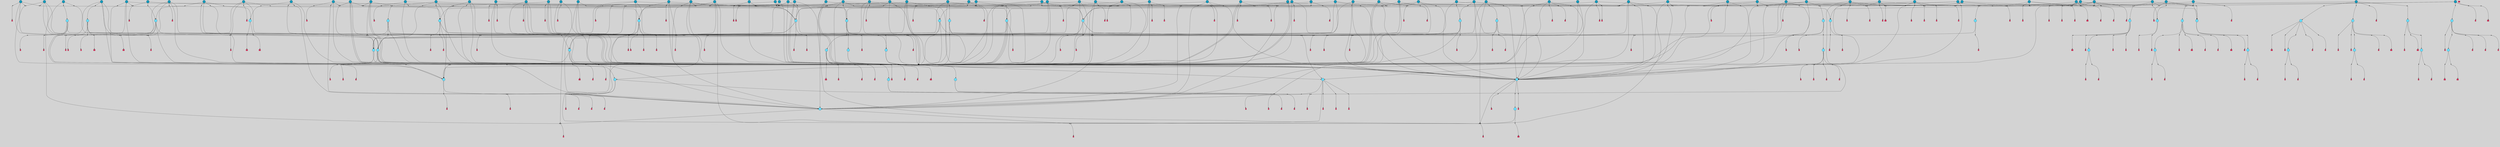 // File exported with GEGELATI v1.3.1
// On the 2024-04-08 17:51:44
// With the File::TPGGraphDotExporter
digraph{
	graph[pad = "0.212, 0.055" bgcolor = lightgray]
	node[shape=circle style = filled label = ""]
		T3 [fillcolor="#66ddff"]
		T7 [fillcolor="#66ddff"]
		T9 [fillcolor="#66ddff"]
		T11 [fillcolor="#66ddff"]
		T27 [fillcolor="#66ddff"]
		T90 [fillcolor="#66ddff"]
		T111 [fillcolor="#66ddff"]
		T129 [fillcolor="#66ddff"]
		T159 [fillcolor="#66ddff"]
		T193 [fillcolor="#66ddff"]
		T255 [fillcolor="#66ddff"]
		T321 [fillcolor="#66ddff"]
		T322 [fillcolor="#1199bb"]
		T426 [fillcolor="#66ddff"]
		T116 [fillcolor="#1199bb"]
		T506 [fillcolor="#66ddff"]
		T522 [fillcolor="#66ddff"]
		T570 [fillcolor="#1199bb"]
		T583 [fillcolor="#66ddff"]
		T593 [fillcolor="#66ddff"]
		T628 [fillcolor="#1199bb"]
		T640 [fillcolor="#1199bb"]
		T658 [fillcolor="#66ddff"]
		T690 [fillcolor="#66ddff"]
		T693 [fillcolor="#1199bb"]
		T695 [fillcolor="#1199bb"]
		T696 [fillcolor="#1199bb"]
		T613 [fillcolor="#1199bb"]
		T699 [fillcolor="#1199bb"]
		T700 [fillcolor="#1199bb"]
		T703 [fillcolor="#1199bb"]
		T704 [fillcolor="#1199bb"]
		T706 [fillcolor="#1199bb"]
		T708 [fillcolor="#66ddff"]
		T777 [fillcolor="#66ddff"]
		T533 [fillcolor="#1199bb"]
		T815 [fillcolor="#1199bb"]
		T818 [fillcolor="#1199bb"]
		T819 [fillcolor="#1199bb"]
		T820 [fillcolor="#1199bb"]
		T821 [fillcolor="#1199bb"]
		T822 [fillcolor="#1199bb"]
		T827 [fillcolor="#66ddff"]
		T828 [fillcolor="#66ddff"]
		T829 [fillcolor="#66ddff"]
		T830 [fillcolor="#66ddff"]
		T831 [fillcolor="#66ddff"]
		T832 [fillcolor="#1199bb"]
		T833 [fillcolor="#66ddff"]
		T834 [fillcolor="#66ddff"]
		T839 [fillcolor="#1199bb"]
		T842 [fillcolor="#1199bb"]
		T848 [fillcolor="#66ddff"]
		T851 [fillcolor="#1199bb"]
		T852 [fillcolor="#1199bb"]
		T853 [fillcolor="#1199bb"]
		T855 [fillcolor="#1199bb"]
		T857 [fillcolor="#1199bb"]
		T858 [fillcolor="#1199bb"]
		T859 [fillcolor="#1199bb"]
		T863 [fillcolor="#1199bb"]
		T864 [fillcolor="#1199bb"]
		T865 [fillcolor="#1199bb"]
		T866 [fillcolor="#1199bb"]
		T867 [fillcolor="#1199bb"]
		T868 [fillcolor="#1199bb"]
		T869 [fillcolor="#1199bb"]
		T870 [fillcolor="#1199bb"]
		T871 [fillcolor="#1199bb"]
		T872 [fillcolor="#1199bb"]
		T873 [fillcolor="#1199bb"]
		T874 [fillcolor="#1199bb"]
		T875 [fillcolor="#1199bb"]
		T877 [fillcolor="#1199bb"]
		T887 [fillcolor="#66ddff"]
		T888 [fillcolor="#66ddff"]
		T889 [fillcolor="#66ddff"]
		T890 [fillcolor="#66ddff"]
		T891 [fillcolor="#1199bb"]
		T892 [fillcolor="#66ddff"]
		T893 [fillcolor="#66ddff"]
		T897 [fillcolor="#1199bb"]
		T899 [fillcolor="#1199bb"]
		T901 [fillcolor="#1199bb"]
		T903 [fillcolor="#1199bb"]
		T904 [fillcolor="#1199bb"]
		T905 [fillcolor="#1199bb"]
		T912 [fillcolor="#1199bb"]
		T925 [fillcolor="#66ddff"]
		T926 [fillcolor="#66ddff"]
		T927 [fillcolor="#66ddff"]
		T928 [fillcolor="#66ddff"]
		T929 [fillcolor="#66ddff"]
		T930 [fillcolor="#66ddff"]
		T931 [fillcolor="#1199bb"]
		T932 [fillcolor="#1199bb"]
		T941 [fillcolor="#1199bb"]
		T943 [fillcolor="#1199bb"]
		T949 [fillcolor="#1199bb"]
		T950 [fillcolor="#1199bb"]
		T951 [fillcolor="#1199bb"]
		T952 [fillcolor="#1199bb"]
		T953 [fillcolor="#1199bb"]
		T954 [fillcolor="#1199bb"]
		T955 [fillcolor="#1199bb"]
		T956 [fillcolor="#1199bb"]
		T960 [fillcolor="#1199bb"]
		T961 [fillcolor="#1199bb"]
		T962 [fillcolor="#1199bb"]
		T963 [fillcolor="#1199bb"]
		T966 [fillcolor="#1199bb"]
		T967 [fillcolor="#1199bb"]
		T968 [fillcolor="#1199bb"]
		T970 [fillcolor="#66ddff"]
		T971 [fillcolor="#1199bb"]
		T972 [fillcolor="#66ddff"]
		T973 [fillcolor="#66ddff"]
		T974 [fillcolor="#66ddff"]
		T975 [fillcolor="#66ddff"]
		T976 [fillcolor="#66ddff"]
		T977 [fillcolor="#66ddff"]
		T655 [fillcolor="#1199bb"]
		T978 [fillcolor="#1199bb"]
		T979 [fillcolor="#1199bb"]
		T980 [fillcolor="#1199bb"]
		T981 [fillcolor="#1199bb"]
		T982 [fillcolor="#1199bb"]
		T983 [fillcolor="#1199bb"]
		P15140 [fillcolor="#cccccc" shape=point] //6|
		I15140 [shape=box style=invis label="6|1&2|6#1|7&#92;n10|7&2|0#1|5&#92;n9|4&0|1#2|2&#92;n8|6&0|0#1|0&#92;n"]
		P15140 -> I15140[style=invis]
		A10401 [fillcolor="#ff3366" shape=box margin=0.03 width=0 height=0 label="3"]
		T3 -> P15140 -> A10401
		P15141 [fillcolor="#cccccc" shape=point] //3|
		I15141 [shape=box style=invis label="7|6&2|4#0|2&#92;n10|3&2|7#1|4&#92;n11|6&0|4#0|1&#92;n7|1&0|0#2|6&#92;n7|6&0|3#2|6&#92;n4|0&2|6#0|1&#92;n4|4&2|5#0|2&#92;n4|6&0|4#2|7&#92;n10|0&2|3#1|5&#92;n2|6&0|5#0|2&#92;n1|0&2|3#0|7&#92;n1|6&2|0#0|5&#92;n6|2&0|1#0|7&#92;n9|2&0|3#2|7&#92;n5|3&0|6#0|6&#92;n1|7&2|5#2|3&#92;n8|1&2|7#0|6&#92;n1|0&2|5#2|1&#92;n7|1&2|2#2|5&#92;n7|4&2|6#0|3&#92;n"]
		P15141 -> I15141[style=invis]
		A10402 [fillcolor="#ff3366" shape=box margin=0.03 width=0 height=0 label="4"]
		T3 -> P15141 -> A10402
		P15142 [fillcolor="#cccccc" shape=point] //-3|
		I15142 [shape=box style=invis label="1|6&2|7#0|7&#92;n10|2&0|7#1|3&#92;n9|6&2|7#2|2&#92;n5|3&0|7#0|7&#92;n1|6&2|3#0|0&#92;n2|3&2|3#2|2&#92;n5|1&2|6#0|6&#92;n"]
		P15142 -> I15142[style=invis]
		A10403 [fillcolor="#ff3366" shape=box margin=0.03 width=0 height=0 label="7"]
		T7 -> P15142 -> A10403
		P15143 [fillcolor="#cccccc" shape=point] //5|
		I15143 [shape=box style=invis label="0|5&2|3#0|1&#92;n0|6&2|1#2|4&#92;n6|2&2|6#0|7&#92;n7|4&0|3#0|1&#92;n5|4&0|7#1|6&#92;n9|1&0|5#2|2&#92;n6|3&2|3#1|7&#92;n11|7&2|4#1|6&#92;n2|5&0|1#0|0&#92;n4|7&0|0#0|2&#92;n6|2&0|6#0|0&#92;n2|1&2|6#2|4&#92;n10|0&2|0#1|0&#92;n6|6&2|4#0|6&#92;n"]
		P15143 -> I15143[style=invis]
		A10404 [fillcolor="#ff3366" shape=box margin=0.03 width=0 height=0 label="8"]
		T7 -> P15143 -> A10404
		P15144 [fillcolor="#cccccc" shape=point] //-6|
		I15144 [shape=box style=invis label="11|1&0|7#2|0&#92;n10|4&0|1#1|0&#92;n4|3&2|4#2|1&#92;n0|5&2|0#0|0&#92;n6|1&0|0#0|3&#92;n8|2&2|0#0|4&#92;n11|4&2|0#1|6&#92;n7|0&2|6#2|3&#92;n5|3&2|6#2|0&#92;n2|0&2|0#0|4&#92;n"]
		P15144 -> I15144[style=invis]
		A10405 [fillcolor="#ff3366" shape=box margin=0.03 width=0 height=0 label="9"]
		T9 -> P15144 -> A10405
		P15145 [fillcolor="#cccccc" shape=point] //2|
		I15145 [shape=box style=invis label="6|3&2|7#1|4&#92;n8|6&0|0#2|5&#92;n2|1&0|2#0|3&#92;n8|7&0|6#0|4&#92;n2|1&2|0#0|1&#92;n0|0&2|2#2|3&#92;n6|6&0|7#2|1&#92;n6|1&0|7#2|6&#92;n5|4&2|7#0|4&#92;n0|3&0|4#2|0&#92;n11|0&2|0#2|5&#92;n4|5&2|5#2|4&#92;n5|7&0|6#0|4&#92;n9|7&2|5#0|3&#92;n5|4&2|1#0|3&#92;n5|3&0|1#1|7&#92;n0|4&0|3#2|5&#92;n"]
		P15145 -> I15145[style=invis]
		A10406 [fillcolor="#ff3366" shape=box margin=0.03 width=0 height=0 label="10"]
		T9 -> P15145 -> A10406
		P15146 [fillcolor="#cccccc" shape=point] //6|
		I15146 [shape=box style=invis label="3|0&2|7#2|2&#92;n3|2&0|4#2|5&#92;n5|1&0|2#1|0&#92;n8|7&0|1#2|0&#92;n8|5&0|3#0|6&#92;n0|2&0|2#2|3&#92;n1|5&2|5#0|5&#92;n5|6&0|6#0|7&#92;n6|7&0|0#2|6&#92;n1|2&2|3#0|0&#92;n7|7&2|3#0|4&#92;n0|7&2|7#0|6&#92;n1|0&2|2#2|7&#92;n4|4&0|1#0|0&#92;n"]
		P15146 -> I15146[style=invis]
		A10407 [fillcolor="#ff3366" shape=box margin=0.03 width=0 height=0 label="11"]
		T11 -> P15146 -> A10407
		P15147 [fillcolor="#cccccc" shape=point] //-4|
		I15147 [shape=box style=invis label="4|1&0|4#2|6&#92;n1|2&2|2#2|0&#92;n1|2&2|0#0|6&#92;n8|4&2|3#2|5&#92;n5|5&2|1#1|0&#92;n"]
		P15147 -> I15147[style=invis]
		A10408 [fillcolor="#ff3366" shape=box margin=0.03 width=0 height=0 label="12"]
		T11 -> P15147 -> A10408
		P15148 [fillcolor="#cccccc" shape=point] //2|
		I15148 [shape=box style=invis label="9|1&2|3#0|1&#92;n5|2&2|0#2|4&#92;n3|6&2|5#2|7&#92;n7|0&2|5#0|4&#92;n1|2&0|3#0|5&#92;n7|3&2|7#0|0&#92;n"]
		P15148 -> I15148[style=invis]
		A10409 [fillcolor="#ff3366" shape=box margin=0.03 width=0 height=0 label="2"]
		T27 -> P15148 -> A10409
		P15149 [fillcolor="#cccccc" shape=point] //-6|
		I15149 [shape=box style=invis label="7|5&0|4#0|4&#92;n11|0&2|5#2|1&#92;n"]
		P15149 -> I15149[style=invis]
		A10410 [fillcolor="#ff3366" shape=box margin=0.03 width=0 height=0 label="3"]
		T27 -> P15149 -> A10410
		T27 -> P15141
		P15150 [fillcolor="#cccccc" shape=point] //0|
		I15150 [shape=box style=invis label="2|5&0|1#0|6&#92;n6|1&2|2#2|7&#92;n8|0&0|3#1|4&#92;n4|3&2|5#2|4&#92;n8|1&2|4#0|0&#92;n6|6&0|1#2|6&#92;n11|7&2|4#2|5&#92;n6|2&2|4#0|2&#92;n8|5&2|4#2|4&#92;n2|1&2|1#2|2&#92;n2|7&2|5#2|6&#92;n9|7&0|5#0|4&#92;n1|2&0|5#2|6&#92;n4|2&2|3#2|7&#92;n3|3&2|1#0|2&#92;n"]
		P15150 -> I15150[style=invis]
		A10411 [fillcolor="#ff3366" shape=box margin=0.03 width=0 height=0 label="5"]
		T27 -> P15150 -> A10411
		P15151 [fillcolor="#cccccc" shape=point] //0|
		I15151 [shape=box style=invis label="4|0&0|3#2|7&#92;n10|2&0|3#1|7&#92;n3|5&0|2#0|3&#92;n4|5&0|0#2|1&#92;n10|7&2|0#1|2&#92;n5|3&2|3#1|6&#92;n9|5&2|0#0|4&#92;n5|4&2|7#0|2&#92;n10|3&2|7#1|4&#92;n7|2&0|1#2|6&#92;n8|6&0|5#0|5&#92;n8|7&2|3#0|5&#92;n2|6&2|4#0|0&#92;n"]
		P15151 -> I15151[style=invis]
		A10412 [fillcolor="#ff3366" shape=box margin=0.03 width=0 height=0 label="5"]
		T27 -> P15151 -> A10412
		P15152 [fillcolor="#cccccc" shape=point] //-2|
		I15152 [shape=box style=invis label="8|4&2|1#2|5&#92;n4|1&0|7#2|1&#92;n5|7&2|3#2|2&#92;n10|4&2|5#1|7&#92;n10|0&2|6#1|3&#92;n4|5&2|7#0|6&#92;n9|5&2|4#0|4&#92;n2|4&0|5#0|7&#92;n11|1&2|4#2|6&#92;n5|6&0|7#1|2&#92;n2|7&2|7#2|6&#92;n5|2&0|5#1|5&#92;n3|0&0|6#0|2&#92;n4|0&0|4#2|4&#92;n4|4&2|6#0|7&#92;n10|6&2|0#1|4&#92;n9|7&0|3#1|4&#92;n1|4&2|6#0|3&#92;n11|5&2|6#0|3&#92;n0|3&0|5#0|1&#92;n"]
		P15152 -> I15152[style=invis]
		A10413 [fillcolor="#ff3366" shape=box margin=0.03 width=0 height=0 label="13"]
		T90 -> P15152 -> A10413
		P15153 [fillcolor="#cccccc" shape=point] //4|
		I15153 [shape=box style=invis label="7|1&2|6#1|3&#92;n10|1&0|3#1|6&#92;n8|5&2|3#2|1&#92;n11|5&0|0#2|6&#92;n4|1&0|6#0|0&#92;n11|1&0|2#0|3&#92;n2|0&2|1#0|7&#92;n"]
		P15153 -> I15153[style=invis]
		A10414 [fillcolor="#ff3366" shape=box margin=0.03 width=0 height=0 label="2"]
		T90 -> P15153 -> A10414
		P15154 [fillcolor="#cccccc" shape=point] //7|
		I15154 [shape=box style=invis label="10|3&0|1#1|4&#92;n4|6&0|0#0|2&#92;n4|5&0|6#0|0&#92;n4|3&0|6#2|1&#92;n7|0&0|3#1|2&#92;n4|7&0|6#0|5&#92;n7|6&0|7#0|6&#92;n6|6&0|0#0|3&#92;n11|1&0|4#2|5&#92;n10|2&0|3#1|2&#92;n"]
		P15154 -> I15154[style=invis]
		A10415 [fillcolor="#ff3366" shape=box margin=0.03 width=0 height=0 label="4"]
		T90 -> P15154 -> A10415
		P15155 [fillcolor="#cccccc" shape=point] //-3|
		I15155 [shape=box style=invis label="8|1&2|3#0|5&#92;n0|6&0|5#0|5&#92;n3|7&2|1#0|6&#92;n3|5&0|1#0|0&#92;n9|5&2|0#0|4&#92;n3|5&0|2#0|3&#92;n10|6&2|4#1|0&#92;n9|4&2|7#2|6&#92;n1|7&2|5#2|2&#92;n"]
		P15155 -> I15155[style=invis]
		A10416 [fillcolor="#ff3366" shape=box margin=0.03 width=0 height=0 label="5"]
		T90 -> P15155 -> A10416
		P15156 [fillcolor="#cccccc" shape=point] //-7|
		I15156 [shape=box style=invis label="3|0&2|0#0|1&#92;n1|1&0|2#0|4&#92;n11|2&0|7#1|6&#92;n9|7&0|0#0|4&#92;n3|0&0|7#0|1&#92;n9|3&2|6#2|7&#92;n5|3&0|2#2|6&#92;n6|1&2|4#2|3&#92;n5|4&2|0#1|6&#92;n1|3&0|7#0|7&#92;n"]
		P15156 -> I15156[style=invis]
		A10417 [fillcolor="#ff3366" shape=box margin=0.03 width=0 height=0 label="7"]
		T90 -> P15156 -> A10417
		P15157 [fillcolor="#cccccc" shape=point] //-5|
		I15157 [shape=box style=invis label="0|0&2|3#0|2&#92;n10|5&0|6#1|3&#92;n7|3&0|6#2|3&#92;n3|4&0|6#0|6&#92;n10|5&0|2#1|1&#92;n5|0&0|1#0|3&#92;n6|6&2|5#1|5&#92;n7|4&0|2#1|7&#92;n5|7&0|1#2|5&#92;n1|5&0|0#0|3&#92;n7|5&2|1#2|6&#92;n9|0&0|2#0|0&#92;n4|0&2|4#0|0&#92;n4|6&0|0#2|3&#92;n3|1&0|6#2|5&#92;n7|7&2|1#2|3&#92;n9|4&2|2#0|6&#92;n"]
		P15157 -> I15157[style=invis]
		T111 -> P15157 -> T9
		P15158 [fillcolor="#cccccc" shape=point] //7|
		I15158 [shape=box style=invis label="7|4&2|1#2|0&#92;n4|1&2|4#2|3&#92;n5|0&2|0#2|2&#92;n6|1&2|4#2|6&#92;n"]
		P15158 -> I15158[style=invis]
		A10418 [fillcolor="#ff3366" shape=box margin=0.03 width=0 height=0 label="9"]
		T111 -> P15158 -> A10418
		P15159 [fillcolor="#cccccc" shape=point] //2|
		I15159 [shape=box style=invis label="3|0&2|0#0|1&#92;n11|2&0|7#1|6&#92;n8|7&2|4#0|5&#92;n5|3&0|2#2|6&#92;n4|4&2|4#2|6&#92;n3|0&0|7#0|1&#92;n2|7&2|2#2|5&#92;n9|3&2|6#2|7&#92;n7|7&0|0#0|4&#92;n6|1&2|4#1|3&#92;n5|4&2|0#1|6&#92;n1|3&0|7#0|4&#92;n"]
		P15159 -> I15159[style=invis]
		A10419 [fillcolor="#ff3366" shape=box margin=0.03 width=0 height=0 label="7"]
		T111 -> P15159 -> A10419
		T111 -> P15144
		P15160 [fillcolor="#cccccc" shape=point] //8|
		I15160 [shape=box style=invis label="9|0&0|1#2|0&#92;n10|1&2|5#1|4&#92;n8|2&2|6#0|4&#92;n2|4&2|5#2|3&#92;n4|2&2|2#0|2&#92;n7|5&0|2#0|0&#92;n8|2&2|1#1|3&#92;n8|7&0|7#2|1&#92;n1|1&0|0#0|7&#92;n5|6&2|5#1|0&#92;n6|6&2|5#0|0&#92;n11|4&0|3#2|6&#92;n4|2&2|4#0|7&#92;n5|6&0|1#2|0&#92;n11|3&0|2#0|7&#92;n"]
		P15160 -> I15160[style=invis]
		A10420 [fillcolor="#ff3366" shape=box margin=0.03 width=0 height=0 label="6"]
		T129 -> P15160 -> A10420
		P15161 [fillcolor="#cccccc" shape=point] //5|
		I15161 [shape=box style=invis label="3|0&2|0#0|1&#92;n3|0&0|7#0|1&#92;n5|3&0|2#2|6&#92;n4|4&2|4#2|6&#92;n11|2&0|7#1|6&#92;n2|7&2|2#2|5&#92;n9|3&2|6#2|7&#92;n7|7&0|0#0|4&#92;n6|1&2|4#2|3&#92;n5|4&2|0#1|6&#92;n1|3&0|7#0|4&#92;n"]
		P15161 -> I15161[style=invis]
		A10421 [fillcolor="#ff3366" shape=box margin=0.03 width=0 height=0 label="7"]
		T129 -> P15161 -> A10421
		P15162 [fillcolor="#cccccc" shape=point] //10|
		I15162 [shape=box style=invis label="4|5&2|7#2|1&#92;n1|7&2|3#0|6&#92;n3|5&2|2#0|3&#92;n10|3&0|7#1|4&#92;n7|1&0|4#2|6&#92;n10|2&0|3#1|7&#92;n9|5&2|0#0|4&#92;n4|0&0|3#2|7&#92;n11|4&2|6#1|2&#92;n5|4&2|7#0|2&#92;n2|6&2|4#0|0&#92;n6|5&0|7#2|1&#92;n5|3&2|3#1|6&#92;n10|7&2|0#1|2&#92;n"]
		P15162 -> I15162[style=invis]
		A10422 [fillcolor="#ff3366" shape=box margin=0.03 width=0 height=0 label="5"]
		T129 -> P15162 -> A10422
		P15163 [fillcolor="#cccccc" shape=point] //5|
		I15163 [shape=box style=invis label="9|4&2|3#1|3&#92;n0|4&2|4#0|5&#92;n6|1&2|6#2|5&#92;n4|0&0|5#2|0&#92;n"]
		P15163 -> I15163[style=invis]
		A10423 [fillcolor="#ff3366" shape=box margin=0.03 width=0 height=0 label="7"]
		T129 -> P15163 -> A10423
		P15164 [fillcolor="#cccccc" shape=point] //6|
		I15164 [shape=box style=invis label="9|4&2|7#0|6&#92;n8|4&0|1#1|0&#92;n1|3&0|0#2|1&#92;n2|4&0|6#2|2&#92;n5|1&2|5#0|7&#92;n3|0&0|3#2|6&#92;n2|2&2|6#0|2&#92;n8|4&0|4#2|2&#92;n5|1&2|4#0|3&#92;n9|4&0|6#0|6&#92;n5|0&2|2#1|5&#92;n11|7&0|0#1|1&#92;n0|4&0|3#0|3&#92;n7|7&2|4#2|5&#92;n1|5&0|1#2|1&#92;n"]
		P15164 -> I15164[style=invis]
		A10424 [fillcolor="#ff3366" shape=box margin=0.03 width=0 height=0 label="1"]
		T129 -> P15164 -> A10424
		P15165 [fillcolor="#cccccc" shape=point] //7|
		I15165 [shape=box style=invis label="7|0&2|1#2|0&#92;n9|7&2|1#1|7&#92;n8|2&0|1#1|0&#92;n6|6&0|2#1|1&#92;n2|2&0|5#0|0&#92;n5|7&0|0#2|1&#92;n5|1&2|5#1|5&#92;n4|7&2|4#2|3&#92;n10|5&2|2#1|5&#92;n1|3&2|2#2|0&#92;n10|2&2|6#1|5&#92;n"]
		P15165 -> I15165[style=invis]
		A10425 [fillcolor="#ff3366" shape=box margin=0.03 width=0 height=0 label="1"]
		T159 -> P15165 -> A10425
		P15166 [fillcolor="#cccccc" shape=point] //7|
		I15166 [shape=box style=invis label="7|4&2|7#0|4&#92;n4|6&0|1#2|5&#92;n2|1&2|3#0|0&#92;n4|3&2|0#0|1&#92;n0|0&2|7#2|7&#92;n7|7&0|5#2|3&#92;n5|0&2|1#2|2&#92;n10|0&0|4#1|2&#92;n4|4&0|7#0|0&#92;n6|7&0|2#0|1&#92;n1|4&2|5#0|4&#92;n"]
		P15166 -> I15166[style=invis]
		A10426 [fillcolor="#ff3366" shape=box margin=0.03 width=0 height=0 label="0"]
		T159 -> P15166 -> A10426
		P15167 [fillcolor="#cccccc" shape=point] //5|
		I15167 [shape=box style=invis label="0|5&2|3#0|1&#92;n0|6&2|1#2|4&#92;n6|2&2|6#0|7&#92;n9|0&2|7#1|1&#92;n7|4&0|3#0|1&#92;n11|7&2|4#1|6&#92;n9|1&0|5#2|2&#92;n5|4&0|7#1|6&#92;n2|5&0|1#0|0&#92;n4|7&0|0#0|2&#92;n6|2&0|6#0|0&#92;n2|1&2|6#2|4&#92;n10|0&0|0#1|0&#92;n6|6&2|4#0|6&#92;n"]
		P15167 -> I15167[style=invis]
		T159 -> P15167 -> T129
		P15168 [fillcolor="#cccccc" shape=point] //-2|
		I15168 [shape=box style=invis label="1|0&0|3#0|3&#92;n2|7&0|4#0|4&#92;n11|6&2|1#1|4&#92;n6|1&2|5#0|0&#92;n2|0&2|0#0|6&#92;n1|3&2|1#0|4&#92;n"]
		P15168 -> I15168[style=invis]
		A10427 [fillcolor="#ff3366" shape=box margin=0.03 width=0 height=0 label="2"]
		T193 -> P15168 -> A10427
		P15169 [fillcolor="#cccccc" shape=point] //3|
		I15169 [shape=box style=invis label="5|4&2|7#0|4&#92;n0|4&0|3#2|5&#92;n8|6&0|0#2|5&#92;n2|1&0|2#0|3&#92;n9|7&0|6#0|4&#92;n0|0&2|2#2|3&#92;n6|6&0|7#2|1&#92;n6|1&0|7#2|6&#92;n0|3&0|4#2|0&#92;n11|0&2|0#2|5&#92;n4|5&2|5#2|4&#92;n5|3&0|1#1|7&#92;n9|7&2|2#0|3&#92;n5|4&2|1#0|3&#92;n5|0&0|6#0|4&#92;n0|0&0|1#2|0&#92;n"]
		P15169 -> I15169[style=invis]
		A10428 [fillcolor="#ff3366" shape=box margin=0.03 width=0 height=0 label="10"]
		T193 -> P15169 -> A10428
		P15170 [fillcolor="#cccccc" shape=point] //-1|
		I15170 [shape=box style=invis label="1|7&2|1#0|6&#92;n8|1&2|3#0|5&#92;n10|6&2|7#1|0&#92;n1|7&2|5#0|2&#92;n0|3&0|3#2|2&#92;n3|5&0|1#0|0&#92;n3|5&0|2#0|3&#92;n1|5&2|0#0|4&#92;n5|7&2|2#2|5&#92;n4|0&2|3#0|3&#92;n"]
		P15170 -> I15170[style=invis]
		T193 -> P15170 -> T3
		P15171 [fillcolor="#cccccc" shape=point] //10|
		I15171 [shape=box style=invis label="6|1&2|4#2|3&#92;n3|0&0|7#0|1&#92;n5|3&0|2#2|6&#92;n4|4&0|4#2|6&#92;n5|4&2|0#1|6&#92;n10|5&0|6#1|5&#92;n2|5&2|1#2|2&#92;n1|3&0|7#0|4&#92;n3|0&2|0#0|1&#92;n11|2&0|5#1|6&#92;n9|3&2|6#2|7&#92;n7|7&0|0#0|4&#92;n"]
		P15171 -> I15171[style=invis]
		A10429 [fillcolor="#ff3366" shape=box margin=0.03 width=0 height=0 label="7"]
		T193 -> P15171 -> A10429
		T255 -> P15170
		P15172 [fillcolor="#cccccc" shape=point] //-9|
		I15172 [shape=box style=invis label="7|1&0|0#2|6&#92;n1|6&0|4#2|7&#92;n7|6&2|4#0|2&#92;n10|7&2|1#1|3&#92;n7|6&0|3#2|6&#92;n4|0&2|2#2|1&#92;n1|0&0|5#2|3&#92;n6|1&2|6#1|1&#92;n7|4&2|6#1|0&#92;n9|5&0|1#0|2&#92;n9|2&0|3#0|7&#92;n6|0&2|7#0|6&#92;n10|5&2|3#1|5&#92;n10|0&2|7#1|4&#92;n1|0&2|3#0|7&#92;n5|2&0|6#0|6&#92;n2|6&0|1#0|2&#92;n7|4&2|5#0|3&#92;n3|6&2|4#0|5&#92;n1|6&2|0#0|5&#92;n"]
		P15172 -> I15172[style=invis]
		A10430 [fillcolor="#ff3366" shape=box margin=0.03 width=0 height=0 label="4"]
		T255 -> P15172 -> A10430
		P15173 [fillcolor="#cccccc" shape=point] //7|
		I15173 [shape=box style=invis label="9|6&2|6#1|3&#92;n9|7&2|0#1|7&#92;n3|0&2|0#0|0&#92;n1|6&0|0#0|4&#92;n7|4&0|3#0|1&#92;n"]
		P15173 -> I15173[style=invis]
		A10431 [fillcolor="#ff3366" shape=box margin=0.03 width=0 height=0 label="12"]
		T255 -> P15173 -> A10431
		P15174 [fillcolor="#cccccc" shape=point] //-9|
		I15174 [shape=box style=invis label="11|5&0|0#2|6&#92;n8|5&2|3#2|1&#92;n7|1&0|6#1|3&#92;n11|4&0|2#0|1&#92;n9|0&2|7#1|6&#92;n10|1&0|3#1|6&#92;n0|3&0|4#2|5&#92;n5|7&2|3#1|6&#92;n2|0&2|1#0|7&#92;n"]
		P15174 -> I15174[style=invis]
		A10432 [fillcolor="#ff3366" shape=box margin=0.03 width=0 height=0 label="2"]
		T255 -> P15174 -> A10432
		P15175 [fillcolor="#cccccc" shape=point] //-7|
		I15175 [shape=box style=invis label="9|1&2|7#2|1&#92;n7|0&2|0#2|7&#92;n2|3&2|3#2|2&#92;n8|5&2|1#0|3&#92;n5|5&0|7#0|1&#92;n1|6&2|7#0|7&#92;n10|2&0|7#1|3&#92;n6|4&2|2#2|4&#92;n0|6&2|5#0|2&#92;n"]
		P15175 -> I15175[style=invis]
		A10433 [fillcolor="#ff3366" shape=box margin=0.03 width=0 height=0 label="7"]
		T255 -> P15175 -> A10433
		P15176 [fillcolor="#cccccc" shape=point] //-7|
		I15176 [shape=box style=invis label="9|1&2|7#2|1&#92;n7|0&2|0#2|7&#92;n2|3&2|3#2|2&#92;n8|5&2|1#0|3&#92;n5|5&0|7#0|1&#92;n1|6&2|7#0|7&#92;n10|2&0|7#1|3&#92;n6|4&2|2#2|4&#92;n0|6&2|5#0|2&#92;n"]
		P15176 -> I15176[style=invis]
		A10434 [fillcolor="#ff3366" shape=box margin=0.03 width=0 height=0 label="7"]
		T322 -> P15176 -> A10434
		P15177 [fillcolor="#cccccc" shape=point] //-9|
		I15177 [shape=box style=invis label="11|5&0|0#2|6&#92;n8|5&2|3#2|1&#92;n7|1&0|6#1|3&#92;n11|4&0|2#0|1&#92;n9|0&2|7#1|6&#92;n10|1&0|3#1|6&#92;n0|3&0|4#2|5&#92;n5|7&2|3#1|6&#92;n2|0&2|1#0|7&#92;n"]
		P15177 -> I15177[style=invis]
		A10435 [fillcolor="#ff3366" shape=box margin=0.03 width=0 height=0 label="2"]
		T322 -> P15177 -> A10435
		P15178 [fillcolor="#cccccc" shape=point] //-9|
		I15178 [shape=box style=invis label="7|1&0|0#2|6&#92;n1|6&0|4#2|7&#92;n7|6&2|4#0|2&#92;n10|7&2|1#1|3&#92;n7|6&0|3#2|6&#92;n4|0&2|2#2|1&#92;n1|0&0|5#2|3&#92;n6|1&2|6#1|1&#92;n7|4&2|6#1|0&#92;n9|5&0|1#0|2&#92;n9|2&0|3#0|7&#92;n6|0&2|7#0|6&#92;n10|5&2|3#1|5&#92;n10|0&2|7#1|4&#92;n1|0&2|3#0|7&#92;n5|2&0|6#0|6&#92;n2|6&0|1#0|2&#92;n7|4&2|5#0|3&#92;n3|6&2|4#0|5&#92;n1|6&2|0#0|5&#92;n"]
		P15178 -> I15178[style=invis]
		A10436 [fillcolor="#ff3366" shape=box margin=0.03 width=0 height=0 label="4"]
		T322 -> P15178 -> A10436
		P15179 [fillcolor="#cccccc" shape=point] //3|
		I15179 [shape=box style=invis label="7|6&2|4#0|2&#92;n10|3&2|7#1|4&#92;n11|6&0|4#0|1&#92;n7|1&0|0#2|6&#92;n7|6&0|3#2|6&#92;n4|0&2|6#0|1&#92;n4|4&2|5#0|2&#92;n4|6&0|4#2|7&#92;n10|0&2|3#1|5&#92;n2|6&0|5#0|2&#92;n1|0&2|3#0|7&#92;n1|6&2|0#0|5&#92;n6|2&0|1#0|7&#92;n9|2&0|3#2|7&#92;n5|3&0|6#0|6&#92;n1|7&2|5#2|3&#92;n8|1&2|7#0|6&#92;n1|0&2|5#2|1&#92;n7|1&2|2#2|5&#92;n7|4&2|6#0|3&#92;n"]
		P15179 -> I15179[style=invis]
		A10437 [fillcolor="#ff3366" shape=box margin=0.03 width=0 height=0 label="4"]
		T321 -> P15179 -> A10437
		P15180 [fillcolor="#cccccc" shape=point] //6|
		I15180 [shape=box style=invis label="6|1&2|6#1|7&#92;n10|7&2|0#1|5&#92;n9|4&0|1#2|2&#92;n8|6&0|0#1|0&#92;n"]
		P15180 -> I15180[style=invis]
		A10438 [fillcolor="#ff3366" shape=box margin=0.03 width=0 height=0 label="3"]
		T321 -> P15180 -> A10438
		P15181 [fillcolor="#cccccc" shape=point] //7|
		I15181 [shape=box style=invis label="9|6&2|6#1|3&#92;n9|7&2|0#1|7&#92;n3|0&2|0#0|0&#92;n1|6&0|0#0|4&#92;n7|4&0|3#0|1&#92;n"]
		P15181 -> I15181[style=invis]
		A10439 [fillcolor="#ff3366" shape=box margin=0.03 width=0 height=0 label="12"]
		T322 -> P15181 -> A10439
		P15182 [fillcolor="#cccccc" shape=point] //-1|
		I15182 [shape=box style=invis label="1|7&2|1#0|6&#92;n8|1&2|3#0|5&#92;n10|6&2|7#1|0&#92;n1|7&2|5#0|2&#92;n0|3&0|3#2|2&#92;n3|5&0|1#0|0&#92;n3|5&0|2#0|3&#92;n1|5&2|0#0|4&#92;n5|7&2|2#2|5&#92;n4|0&2|3#0|3&#92;n"]
		P15182 -> I15182[style=invis]
		T322 -> P15182 -> T321
		T426 -> P15143
		P15183 [fillcolor="#cccccc" shape=point] //-5|
		I15183 [shape=box style=invis label="10|6&2|5#1|6&#92;n9|3&0|1#1|7&#92;n2|4&0|1#0|1&#92;n11|3&0|7#1|6&#92;n5|1&0|6#2|7&#92;n8|0&0|0#0|1&#92;n0|6&0|7#0|4&#92;n6|7&2|6#2|6&#92;n11|0&2|3#0|5&#92;n"]
		P15183 -> I15183[style=invis]
		T426 -> P15183 -> T7
		P15184 [fillcolor="#cccccc" shape=point] //-7|
		I15184 [shape=box style=invis label="6|4&2|6#1|0&#92;n2|6&0|2#0|0&#92;n9|4&2|6#2|1&#92;n11|5&0|1#0|1&#92;n5|5&0|0#0|1&#92;n4|6&0|7#0|5&#92;n1|0&2|4#2|2&#92;n3|4&0|2#0|5&#92;n0|4&2|6#0|0&#92;n10|1&0|0#1|0&#92;n7|0&2|0#2|2&#92;n1|2&2|5#2|2&#92;n1|4&0|1#0|7&#92;n9|0&0|6#1|2&#92;n10|3&0|4#1|2&#92;n3|3&2|2#0|7&#92;n1|6&2|0#0|0&#92;n3|2&0|1#2|2&#92;n"]
		P15184 -> I15184[style=invis]
		A10440 [fillcolor="#ff3366" shape=box margin=0.03 width=0 height=0 label="1"]
		T426 -> P15184 -> A10440
		P15185 [fillcolor="#cccccc" shape=point] //-4|
		I15185 [shape=box style=invis label="0|6&2|7#2|4&#92;n4|4&0|4#2|6&#92;n3|0&0|7#0|1&#92;n5|3&0|2#2|6&#92;n1|3&0|7#0|1&#92;n5|4&2|0#1|6&#92;n10|5&0|6#1|5&#92;n2|5&2|1#2|2&#92;n6|1&2|4#2|3&#92;n3|0&2|2#0|1&#92;n11|2&0|5#1|6&#92;n9|3&2|6#2|7&#92;n7|7&0|0#0|4&#92;n8|1&0|1#1|5&#92;n"]
		P15185 -> I15185[style=invis]
		A10441 [fillcolor="#ff3366" shape=box margin=0.03 width=0 height=0 label="7"]
		T426 -> P15185 -> A10441
		P15186 [fillcolor="#cccccc" shape=point] //9|
		I15186 [shape=box style=invis label="11|0&2|0#1|1&#92;n3|6&0|6#0|0&#92;n1|4&0|0#2|4&#92;n7|5&2|2#1|3&#92;n11|7&2|6#1|7&#92;n5|2&0|6#1|5&#92;n9|5&0|6#0|3&#92;n2|2&2|7#0|5&#92;n9|3&2|2#2|0&#92;n11|0&2|7#0|1&#92;n1|1&2|0#0|1&#92;n6|6&0|6#1|2&#92;n9|7&0|1#0|3&#92;n2|0&2|4#2|5&#92;n2|4&2|2#0|0&#92;n6|1&2|1#1|7&#92;n10|7&2|5#1|6&#92;n11|5&2|7#2|4&#92;n"]
		P15186 -> I15186[style=invis]
		A10442 [fillcolor="#ff3366" shape=box margin=0.03 width=0 height=0 label="1"]
		T426 -> P15186 -> A10442
		P15187 [fillcolor="#cccccc" shape=point] //-1|
		I15187 [shape=box style=invis label="0|0&2|3#0|3&#92;n8|1&2|3#0|5&#92;n10|6&2|7#1|0&#92;n3|5&0|6#2|1&#92;n1|7&2|5#0|2&#92;n0|3&0|3#2|2&#92;n3|5&0|1#0|0&#92;n3|5&0|2#0|3&#92;n1|5&2|0#0|4&#92;n5|7&2|2#2|5&#92;n1|7&2|1#0|6&#92;n"]
		P15187 -> I15187[style=invis]
		T116 -> P15187 -> T3
		T116 -> P15173
		T116 -> P15174
		T116 -> P15175
		P15188 [fillcolor="#cccccc" shape=point] //-4|
		I15188 [shape=box style=invis label="0|4&0|0#2|7&#92;n8|5&2|4#2|4&#92;n4|3&2|5#2|4&#92;n11|7&2|2#2|5&#92;n6|5&2|2#2|7&#92;n3|2&0|7#0|7&#92;n3|3&2|1#0|3&#92;n2|6&0|3#2|5&#92;n0|1&2|6#2|2&#92;n8|2&0|0#1|6&#92;n0|7&0|5#0|4&#92;n9|5&0|3#2|7&#92;n2|7&2|5#2|6&#92;n9|0&2|0#0|1&#92;n1|2&2|4#0|2&#92;n"]
		P15188 -> I15188[style=invis]
		T116 -> P15188 -> T27
		P15189 [fillcolor="#cccccc" shape=point] //-1|
		I15189 [shape=box style=invis label="2|0&0|4#2|2&#92;n8|6&2|3#0|5&#92;n6|3&2|6#2|2&#92;n5|1&0|6#1|6&#92;n7|1&0|7#1|6&#92;n6|6&0|2#2|6&#92;n5|1&0|7#1|6&#92;n1|3&2|1#2|7&#92;n1|6&2|3#0|0&#92;n8|0&0|3#0|7&#92;n2|6&0|7#2|7&#92;n1|1&2|4#2|2&#92;n5|3&0|7#1|5&#92;n5|5&0|6#1|4&#92;n"]
		P15189 -> I15189[style=invis]
		A10443 [fillcolor="#ff3366" shape=box margin=0.03 width=0 height=0 label="7"]
		T506 -> P15189 -> A10443
		P15190 [fillcolor="#cccccc" shape=point] //1|
		I15190 [shape=box style=invis label="2|6&0|1#2|6&#92;n8|1&2|4#0|0&#92;n7|2&2|3#2|2&#92;n8|0&0|3#1|6&#92;n0|3&0|0#2|4&#92;n2|5&2|4#2|4&#92;n6|6&0|1#2|6&#92;n11|7&2|4#2|5&#92;n2|0&2|5#2|6&#92;n1|2&0|5#2|6&#92;n4|3&2|5#2|4&#92;n2|0&2|1#2|2&#92;n4|7&0|5#0|4&#92;n2|0&0|5#0|0&#92;n8|4&2|3#2|7&#92;n"]
		P15190 -> I15190[style=invis]
		T506 -> P15190 -> T111
		P15191 [fillcolor="#cccccc" shape=point] //5|
		I15191 [shape=box style=invis label="6|7&0|4#1|5&#92;n11|4&2|0#1|6&#92;n5|3&2|6#2|0&#92;n10|2&2|2#1|4&#92;n2|2&2|2#0|3&#92;n2|0&2|0#0|4&#92;n11|1&0|7#2|0&#92;n11|0&2|0#0|0&#92;n3|2&0|3#2|2&#92;n10|1&2|6#1|1&#92;n7|0&2|6#2|4&#92;n"]
		P15191 -> I15191[style=invis]
		A10444 [fillcolor="#ff3366" shape=box margin=0.03 width=0 height=0 label="9"]
		T506 -> P15191 -> A10444
		P15192 [fillcolor="#cccccc" shape=point] //8|
		I15192 [shape=box style=invis label="2|1&2|0#0|5&#92;n0|0&2|6#0|0&#92;n2|7&0|4#0|4&#92;n"]
		P15192 -> I15192[style=invis]
		A10445 [fillcolor="#ff3366" shape=box margin=0.03 width=0 height=0 label="2"]
		T506 -> P15192 -> A10445
		P15193 [fillcolor="#cccccc" shape=point] //-8|
		I15193 [shape=box style=invis label="1|1&2|7#2|5&#92;n10|1&2|7#1|7&#92;n5|2&0|0#2|4&#92;n7|6&0|0#2|6&#92;n3|0&0|7#0|3&#92;n"]
		P15193 -> I15193[style=invis]
		A10446 [fillcolor="#ff3366" shape=box margin=0.03 width=0 height=0 label="2"]
		T506 -> P15193 -> A10446
		P15194 [fillcolor="#cccccc" shape=point] //-7|
		I15194 [shape=box style=invis label="7|4&2|7#0|0&#92;n8|7&2|6#2|5&#92;n4|3&2|0#2|1&#92;n5|7&0|4#2|6&#92;n4|5&0|1#2|6&#92;n7|7&0|4#0|6&#92;n8|0&0|4#1|0&#92;n6|7&0|2#0|3&#92;n8|4&0|7#2|1&#92;n10|3&0|3#1|2&#92;n0|0&2|7#0|7&#92;n2|0&0|0#2|6&#92;n5|3&0|0#1|5&#92;n"]
		P15194 -> I15194[style=invis]
		A10447 [fillcolor="#ff3366" shape=box margin=0.03 width=0 height=0 label="0"]
		T522 -> P15194 -> A10447
		P15195 [fillcolor="#cccccc" shape=point] //3|
		I15195 [shape=box style=invis label="8|2&2|7#1|7&#92;n10|7&0|7#1|6&#92;n0|3&0|0#2|3&#92;n9|7&2|6#0|3&#92;n4|4&2|1#0|1&#92;n5|6&2|0#1|4&#92;n4|5&0|1#0|2&#92;n0|0&2|0#0|5&#92;n6|1&0|7#0|6&#92;n"]
		P15195 -> I15195[style=invis]
		A10448 [fillcolor="#ff3366" shape=box margin=0.03 width=0 height=0 label="0"]
		T522 -> P15195 -> A10448
		P15196 [fillcolor="#cccccc" shape=point] //-3|
		I15196 [shape=box style=invis label="2|6&0|1#0|6&#92;n8|3&0|5#1|0&#92;n6|1&2|2#2|7&#92;n8|5&2|7#2|5&#92;n2|7&2|5#2|6&#92;n4|3&2|5#2|4&#92;n6|6&0|1#2|6&#92;n11|7&0|4#2|5&#92;n4|4&0|4#0|6&#92;n7|2&2|5#2|2&#92;n1|7&0|4#0|1&#92;n9|7&0|5#0|4&#92;n8|1&2|4#0|0&#92;n4|2&2|3#2|7&#92;n2|0&2|1#2|2&#92;n3|6&0|6#0|3&#92;n8|0&0|3#1|6&#92;n3|3&2|1#0|2&#92;n5|6&0|0#1|0&#92;n"]
		P15196 -> I15196[style=invis]
		T522 -> P15196 -> T111
		P15197 [fillcolor="#cccccc" shape=point] //-5|
		I15197 [shape=box style=invis label="11|4&2|6#1|2&#92;n6|2&0|5#2|1&#92;n6|5&0|7#2|1&#92;n10|4&0|3#1|7&#92;n11|0&0|2#0|3&#92;n7|1&0|4#0|6&#92;n6|4&2|5#0|5&#92;n1|7&2|3#0|6&#92;n5|3&2|0#1|6&#92;n4|0&0|4#0|7&#92;n5|4&2|7#0|2&#92;n10|2&2|1#1|1&#92;n9|3&0|5#1|5&#92;n4|5&2|7#2|1&#92;n2|6&2|4#0|0&#92;n9|1&2|2#0|2&#92;n9|5&0|0#0|4&#92;n"]
		P15197 -> I15197[style=invis]
		T522 -> P15197 -> T7
		P15198 [fillcolor="#cccccc" shape=point] //-2|
		I15198 [shape=box style=invis label="9|1&2|7#2|1&#92;n10|2&2|2#1|6&#92;n7|0&2|6#2|7&#92;n10|2&0|7#1|3&#92;n2|3&2|3#2|2&#92;n5|5&0|7#1|1&#92;n1|6&2|7#0|7&#92;n8|5&2|1#0|3&#92;n0|6&2|5#0|2&#92;n"]
		P15198 -> I15198[style=invis]
		A10449 [fillcolor="#ff3366" shape=box margin=0.03 width=0 height=0 label="7"]
		T570 -> P15198 -> A10449
		T570 -> P15177
		T570 -> P15181
		T570 -> P15182
		P15199 [fillcolor="#cccccc" shape=point] //7|
		I15199 [shape=box style=invis label="7|4&2|1#2|4&#92;n1|1&2|1#0|4&#92;n10|3&0|3#1|2&#92;n8|0&0|4#1|2&#92;n7|6&0|5#0|5&#92;n0|0&2|7#2|7&#92;n6|7&0|2#0|6&#92;n4|3&2|0#0|1&#92;n4|6&0|7#2|5&#92;n7|4&2|7#0|4&#92;n2|0&2|0#2|6&#92;n8|3&0|6#1|5&#92;n"]
		P15199 -> I15199[style=invis]
		A10450 [fillcolor="#ff3366" shape=box margin=0.03 width=0 height=0 label="0"]
		T570 -> P15199 -> A10450
		P15200 [fillcolor="#cccccc" shape=point] //5|
		I15200 [shape=box style=invis label="6|1&2|4#0|0&#92;n8|2&0|5#0|0&#92;n6|4&2|2#1|3&#92;n3|6&0|1#2|2&#92;n6|2&2|1#0|5&#92;n9|0&2|4#0|7&#92;n11|1&0|1#0|5&#92;n6|0&2|7#2|7&#92;n"]
		P15200 -> I15200[style=invis]
		A10451 [fillcolor="#ff3366" shape=box margin=0.03 width=0 height=0 label="7"]
		T583 -> P15200 -> A10451
		P15201 [fillcolor="#cccccc" shape=point] //6|
		I15201 [shape=box style=invis label="2|6&0|1#0|6&#92;n6|1&2|2#2|7&#92;n7|2&2|5#2|2&#92;n2|7&2|5#2|6&#92;n4|3&2|5#2|4&#92;n8|5&2|4#2|4&#92;n6|6&0|1#2|6&#92;n11|7&2|4#2|5&#92;n6|2&2|4#0|2&#92;n8|5&2|7#2|5&#92;n8|0&0|3#1|6&#92;n2|0&2|1#2|2&#92;n8|1&2|4#0|0&#92;n9|7&0|5#0|4&#92;n3|6&0|6#0|3&#92;n1|2&0|5#2|6&#92;n4|2&2|3#2|7&#92;n3|3&2|1#0|2&#92;n"]
		P15201 -> I15201[style=invis]
		T583 -> P15201 -> T111
		P15202 [fillcolor="#cccccc" shape=point] //4|
		I15202 [shape=box style=invis label="10|2&0|7#1|3&#92;n6|0&2|7#2|2&#92;n2|3&2|3#0|2&#92;n4|0&0|0#0|0&#92;n5|1&2|7#0|3&#92;n"]
		P15202 -> I15202[style=invis]
		A10452 [fillcolor="#ff3366" shape=box margin=0.03 width=0 height=0 label="7"]
		T583 -> P15202 -> A10452
		T583 -> P15191
		T583 -> P15189
		P15203 [fillcolor="#cccccc" shape=point] //10|
		I15203 [shape=box style=invis label="10|2&0|7#1|3&#92;n1|0&2|1#0|1&#92;n5|1&2|7#0|7&#92;n2|3&2|3#2|2&#92;n0|0&2|7#2|2&#92;n"]
		P15203 -> I15203[style=invis]
		A10453 [fillcolor="#ff3366" shape=box margin=0.03 width=0 height=0 label="7"]
		T593 -> P15203 -> A10453
		T593 -> P15201
		P15204 [fillcolor="#cccccc" shape=point] //-2|
		I15204 [shape=box style=invis label="0|5&2|3#0|1&#92;n0|6&2|1#2|4&#92;n6|2&2|6#0|7&#92;n9|0&2|7#1|1&#92;n4|7&0|0#0|3&#92;n11|7&2|4#1|6&#92;n9|1&0|5#2|2&#92;n5|4&0|7#1|6&#92;n2|5&0|1#0|0&#92;n7|4&0|3#0|1&#92;n6|2&0|6#0|0&#92;n2|1&2|6#2|4&#92;n10|0&0|0#1|0&#92;n"]
		P15204 -> I15204[style=invis]
		T593 -> P15204 -> T129
		P15205 [fillcolor="#cccccc" shape=point] //8|
		I15205 [shape=box style=invis label="5|3&2|1#0|1&#92;n10|6&2|6#1|6&#92;n7|3&2|7#0|0&#92;n7|5&0|0#2|7&#92;n11|5&0|2#0|2&#92;n0|0&2|2#0|5&#92;n7|3&2|0#2|4&#92;n"]
		P15205 -> I15205[style=invis]
		A10454 [fillcolor="#ff3366" shape=box margin=0.03 width=0 height=0 label="2"]
		T593 -> P15205 -> A10454
		T628 -> P15187
		T628 -> P15173
		T628 -> P15175
		T628 -> P15188
		P15206 [fillcolor="#cccccc" shape=point] //5|
		I15206 [shape=box style=invis label="11|5&2|5#0|2&#92;n4|7&0|7#2|7&#92;n10|2&2|4#1|5&#92;n3|2&0|2#0|3&#92;n9|4&2|3#0|5&#92;n2|5&2|7#2|4&#92;n1|0&2|2#2|7&#92;n6|0&0|7#2|2&#92;n0|0&0|7#0|5&#92;n11|4&0|5#1|0&#92;n"]
		P15206 -> I15206[style=invis]
		A10455 [fillcolor="#ff3366" shape=box margin=0.03 width=0 height=0 label="5"]
		T628 -> P15206 -> A10455
		P15207 [fillcolor="#cccccc" shape=point] //-6|
		I15207 [shape=box style=invis label="5|5&0|7#1|1&#92;n10|2&2|2#1|6&#92;n7|0&2|6#2|7&#92;n10|2&0|7#1|3&#92;n10|0&2|6#1|0&#92;n8|5&2|1#0|6&#92;n11|2&2|1#0|4&#92;n"]
		P15207 -> I15207[style=invis]
		A10456 [fillcolor="#ff3366" shape=box margin=0.03 width=0 height=0 label="7"]
		T640 -> P15207 -> A10456
		T640 -> P15177
		P15208 [fillcolor="#cccccc" shape=point] //10|
		I15208 [shape=box style=invis label="7|3&0|3#0|1&#92;n9|6&2|6#1|3&#92;n7|6&0|1#1|5&#92;n1|6&0|3#0|5&#92;n4|6&2|0#0|6&#92;n3|0&2|4#0|0&#92;n"]
		P15208 -> I15208[style=invis]
		A10457 [fillcolor="#ff3366" shape=box margin=0.03 width=0 height=0 label="12"]
		T640 -> P15208 -> A10457
		T640 -> P15199
		P15209 [fillcolor="#cccccc" shape=point] //5|
		I15209 [shape=box style=invis label="9|4&2|3#1|3&#92;n0|4&2|4#0|5&#92;n6|1&2|6#2|5&#92;n4|0&0|5#2|0&#92;n"]
		P15209 -> I15209[style=invis]
		A10458 [fillcolor="#ff3366" shape=box margin=0.03 width=0 height=0 label="7"]
		T640 -> P15209 -> A10458
		P15210 [fillcolor="#cccccc" shape=point] //1|
		I15210 [shape=box style=invis label="6|0&2|2#2|0&#92;n"]
		P15210 -> I15210[style=invis]
		T658 -> P15210 -> T426
		T658 -> P15201
		T658 -> P15201
		P15211 [fillcolor="#cccccc" shape=point] //-7|
		I15211 [shape=box style=invis label="3|7&0|0#0|1&#92;n8|7&0|0#0|6&#92;n7|3&0|3#1|4&#92;n10|3&2|1#1|1&#92;n8|5&0|2#2|5&#92;n10|0&2|0#1|7&#92;n"]
		P15211 -> I15211[style=invis]
		A10459 [fillcolor="#ff3366" shape=box margin=0.03 width=0 height=0 label="7"]
		T658 -> P15211 -> A10459
		P15212 [fillcolor="#cccccc" shape=point] //-5|
		I15212 [shape=box style=invis label="10|5&0|6#1|5&#92;n4|4&0|4#2|6&#92;n9|3&2|6#2|7&#92;n5|3&0|2#0|6&#92;n1|3&0|7#0|1&#92;n5|4&2|0#1|6&#92;n0|6&2|7#2|4&#92;n2|5&2|1#2|2&#92;n3|0&2|2#0|1&#92;n5|2&0|5#1|6&#92;n3|0&0|7#0|1&#92;n7|7&0|0#0|4&#92;n8|1&0|1#1|5&#92;n"]
		P15212 -> I15212[style=invis]
		T658 -> P15212 -> T3
		P15213 [fillcolor="#cccccc" shape=point] //2|
		I15213 [shape=box style=invis label="10|6&0|6#1|5&#92;n5|0&0|5#1|2&#92;n4|2&2|3#0|2&#92;n3|1&0|3#2|6&#92;n5|0&0|0#1|2&#92;n11|2&0|4#2|6&#92;n"]
		P15213 -> I15213[style=invis]
		A10460 [fillcolor="#ff3366" shape=box margin=0.03 width=0 height=0 label="2"]
		T690 -> P15213 -> A10460
		T690 -> P15203
		P15214 [fillcolor="#cccccc" shape=point] //9|
		I15214 [shape=box style=invis label="0|5&0|3#0|1&#92;n6|2&2|1#0|1&#92;n0|6&2|1#0|4&#92;n6|1&2|3#1|7&#92;n2|5&0|1#0|0&#92;n4|7&0|0#0|5&#92;n6|6&2|4#0|6&#92;n7|3&0|6#0|1&#92;n5|4&2|5#1|7&#92;n6|1&2|6#2|4&#92;n10|0&2|0#1|0&#92;n5|5&0|3#0|3&#92;n"]
		P15214 -> I15214[style=invis]
		A10461 [fillcolor="#ff3366" shape=box margin=0.03 width=0 height=0 label="8"]
		T690 -> P15214 -> A10461
		T690 -> P15201
		T690 -> P15201
		T693 -> P15201
		P15215 [fillcolor="#cccccc" shape=point] //-8|
		I15215 [shape=box style=invis label="1|6&2|0#0|3&#92;n11|6&2|2#0|7&#92;n5|0&0|5#1|7&#92;n10|2&0|4#1|5&#92;n7|1&0|3#0|6&#92;n11|6&2|4#0|7&#92;n11|6&2|1#0|3&#92;n2|5&2|1#0|1&#92;n3|4&0|2#0|5&#92;n8|1&2|7#0|4&#92;n"]
		P15215 -> I15215[style=invis]
		A10462 [fillcolor="#ff3366" shape=box margin=0.03 width=0 height=0 label="7"]
		T693 -> P15215 -> A10462
		P15216 [fillcolor="#cccccc" shape=point] //9|
		I15216 [shape=box style=invis label="11|3&2|7#1|5&#92;n5|3&2|7#0|0&#92;n0|0&2|2#0|5&#92;n11|5&0|2#0|2&#92;n5|3&2|1#0|2&#92;n10|6&2|6#1|6&#92;n6|3&2|0#2|4&#92;n4|5&2|7#0|0&#92;n9|6&0|3#2|1&#92;n4|4&0|0#0|1&#92;n"]
		P15216 -> I15216[style=invis]
		T693 -> P15216 -> T159
		P15217 [fillcolor="#cccccc" shape=point] //8|
		I15217 [shape=box style=invis label="2|7&0|2#2|6&#92;n2|0&2|0#0|5&#92;n2|7&0|4#0|4&#92;n0|0&2|6#0|0&#92;n"]
		P15217 -> I15217[style=invis]
		A10463 [fillcolor="#ff3366" shape=box margin=0.03 width=0 height=0 label="2"]
		T693 -> P15217 -> A10463
		T695 -> P15201
		P15218 [fillcolor="#cccccc" shape=point] //1|
		I15218 [shape=box style=invis label="0|0&2|6#0|0&#92;n2|7&0|4#0|4&#92;n2|0&2|0#0|5&#92;n2|3&0|2#0|6&#92;n1|5&2|7#0|4&#92;n"]
		P15218 -> I15218[style=invis]
		A10464 [fillcolor="#ff3366" shape=box margin=0.03 width=0 height=0 label="2"]
		T695 -> P15218 -> A10464
		P15219 [fillcolor="#cccccc" shape=point] //1|
		I15219 [shape=box style=invis label="9|3&0|1#1|7&#92;n5|1&0|6#2|7&#92;n11|0&2|3#0|5&#92;n2|4&0|1#0|1&#92;n8|4&2|2#0|7&#92;n8|0&0|1#0|1&#92;n0|6&0|5#0|4&#92;n5|3&0|7#1|6&#92;n6|7&2|6#2|6&#92;n"]
		P15219 -> I15219[style=invis]
		T695 -> P15219 -> T7
		P15220 [fillcolor="#cccccc" shape=point] //-3|
		I15220 [shape=box style=invis label="5|0&2|1#2|2&#92;n4|6&0|2#2|5&#92;n1|4&2|5#0|4&#92;n4|3&2|0#0|1&#92;n0|0&2|6#2|7&#92;n10|0&0|4#1|2&#92;n4|4&0|7#0|0&#92;n6|1&0|2#0|1&#92;n2|1&2|3#0|0&#92;n"]
		P15220 -> I15220[style=invis]
		A10465 [fillcolor="#ff3366" shape=box margin=0.03 width=0 height=0 label="0"]
		T695 -> P15220 -> A10465
		P15221 [fillcolor="#cccccc" shape=point] //-8|
		I15221 [shape=box style=invis label="6|1&2|2#2|7&#92;n4|1&2|0#2|4&#92;n1|6&2|5#2|4&#92;n6|0&0|1#2|6&#92;n7|1&0|4#1|4&#92;n6|4&2|4#0|2&#92;n6|5&2|4#2|4&#92;n1|2&0|5#2|6&#92;n2|7&2|5#2|6&#92;n8|4&0|0#2|2&#92;n1|4&2|5#0|4&#92;n7|7&2|4#1|0&#92;n11|7&2|4#1|5&#92;n6|3&2|1#0|2&#92;n6|5&2|1#0|1&#92;n8|4&2|4#0|0&#92;n"]
		P15221 -> I15221[style=invis]
		T696 -> P15221 -> T159
		T696 -> P15201
		P15222 [fillcolor="#cccccc" shape=point] //4|
		I15222 [shape=box style=invis label="6|2&0|5#0|5&#92;n4|3&0|7#0|2&#92;n2|0&0|3#2|2&#92;n5|1&2|6#0|6&#92;n4|6&2|5#2|6&#92;n3|3&2|7#2|6&#92;n6|4&0|1#1|2&#92;n10|7&2|2#1|3&#92;n"]
		P15222 -> I15222[style=invis]
		A10466 [fillcolor="#ff3366" shape=box margin=0.03 width=0 height=0 label="7"]
		T696 -> P15222 -> A10466
		P15223 [fillcolor="#cccccc" shape=point] //3|
		I15223 [shape=box style=invis label="2|0&2|0#0|5&#92;n2|7&0|6#0|4&#92;n0|0&2|6#0|0&#92;n3|0&0|0#2|5&#92;n"]
		P15223 -> I15223[style=invis]
		T613 -> P15223 -> T593
		P15224 [fillcolor="#cccccc" shape=point] //-5|
		I15224 [shape=box style=invis label="4|7&0|3#2|4&#92;n10|7&0|7#1|6&#92;n1|6&2|4#0|2&#92;n0|0&2|6#2|5&#92;n4|4&2|1#0|3&#92;n0|0&0|0#0|2&#92;n9|6&2|6#0|3&#92;n3|7&2|7#0|3&#92;n0|1&2|3#2|7&#92;n6|1&0|7#0|5&#92;n2|3&2|7#2|2&#92;n"]
		P15224 -> I15224[style=invis]
		A10467 [fillcolor="#ff3366" shape=box margin=0.03 width=0 height=0 label="0"]
		T613 -> P15224 -> A10467
		P15225 [fillcolor="#cccccc" shape=point] //2|
		I15225 [shape=box style=invis label="1|6&2|1#0|1&#92;n10|2&2|7#1|3&#92;n0|5&2|5#2|3&#92;n11|5&2|0#1|0&#92;n8|7&0|3#1|1&#92;n"]
		P15225 -> I15225[style=invis]
		A10468 [fillcolor="#ff3366" shape=box margin=0.03 width=0 height=0 label="7"]
		T613 -> P15225 -> A10468
		T699 -> P15219
		P15226 [fillcolor="#cccccc" shape=point] //6|
		I15226 [shape=box style=invis label="2|6&0|1#0|6&#92;n6|1&2|2#2|7&#92;n7|2&2|5#2|2&#92;n2|7&2|5#2|6&#92;n4|3&2|5#2|4&#92;n8|5&2|4#2|4&#92;n6|6&0|1#2|6&#92;n11|7&2|4#2|5&#92;n6|2&2|4#0|2&#92;n8|5&2|7#2|5&#92;n8|0&0|3#1|6&#92;n4|2&2|3#2|7&#92;n8|1&2|4#0|0&#92;n9|7&0|5#0|4&#92;n3|6&0|6#0|3&#92;n1|2&0|5#2|6&#92;n6|6&2|2#2|7&#92;n2|0&2|1#0|2&#92;n3|3&2|1#0|2&#92;n"]
		P15226 -> I15226[style=invis]
		T699 -> P15226 -> T111
		T699 -> P15153
		T699 -> P15220
		P15227 [fillcolor="#cccccc" shape=point] //-6|
		I15227 [shape=box style=invis label="2|6&0|1#0|6&#92;n10|7&0|1#1|2&#92;n3|7&0|1#2|3&#92;n8|1&2|4#0|0&#92;n8|2&2|4#2|4&#92;n8|0&0|3#0|6&#92;n3|3&0|1#0|2&#92;n6|6&0|1#2|6&#92;n3|6&0|6#0|3&#92;n8|5&0|7#1|5&#92;n1|2&2|7#2|6&#92;n7|2&2|5#0|2&#92;n6|2&2|4#0|2&#92;n4|3&2|3#2|1&#92;n"]
		P15227 -> I15227[style=invis]
		T699 -> P15227 -> T111
		P15228 [fillcolor="#cccccc" shape=point] //4|
		I15228 [shape=box style=invis label="0|5&2|3#0|1&#92;n6|2&2|6#0|7&#92;n0|6&2|1#2|4&#92;n3|3&0|5#2|6&#92;n5|4&0|7#1|6&#92;n9|6&0|5#2|2&#92;n6|3&2|3#1|7&#92;n11|7&2|4#1|6&#92;n2|5&0|1#0|0&#92;n4|7&0|0#0|2&#92;n6|2&0|6#0|0&#92;n2|1&2|6#2|4&#92;n10|0&2|0#1|0&#92;n6|6&2|4#0|6&#92;n"]
		P15228 -> I15228[style=invis]
		A10469 [fillcolor="#ff3366" shape=box margin=0.03 width=0 height=0 label="8"]
		T700 -> P15228 -> A10469
		P15229 [fillcolor="#cccccc" shape=point] //-5|
		I15229 [shape=box style=invis label="8|4&2|1#2|5&#92;n4|1&0|7#2|1&#92;n10|4&2|5#1|7&#92;n10|0&2|1#1|3&#92;n3|0&0|6#0|2&#92;n9|5&2|4#0|4&#92;n2|4&0|5#0|7&#92;n9|7&0|3#1|4&#92;n5|6&0|7#1|2&#92;n2|7&2|7#2|6&#92;n5|2&0|5#1|5&#92;n11|5&2|6#0|3&#92;n4|4&2|6#0|7&#92;n10|6&2|0#1|4&#92;n6|4&0|4#2|7&#92;n11|1&2|4#2|6&#92;n1|4&2|6#0|3&#92;n4|0&0|4#2|4&#92;n10|0&2|4#1|5&#92;n0|3&0|5#0|1&#92;n"]
		P15229 -> I15229[style=invis]
		T700 -> P15229 -> T522
		T700 -> P15201
		P15230 [fillcolor="#cccccc" shape=point] //5|
		I15230 [shape=box style=invis label="1|6&2|4#0|0&#92;n3|7&2|5#2|6&#92;n10|2&0|7#1|3&#92;n7|0&0|7#2|2&#92;n2|3&2|3#0|2&#92;n5|3&0|7#0|7&#92;n"]
		P15230 -> I15230[style=invis]
		A10470 [fillcolor="#ff3366" shape=box margin=0.03 width=0 height=0 label="7"]
		T703 -> P15230 -> A10470
		P15231 [fillcolor="#cccccc" shape=point] //5|
		I15231 [shape=box style=invis label="9|2&2|3#2|0&#92;n2|4&2|1#0|1&#92;n1|0&0|6#0|7&#92;n4|6&0|3#0|7&#92;n0|3&0|7#0|4&#92;n8|0&2|5#0|3&#92;n11|3&0|7#1|0&#92;n10|2&2|4#1|0&#92;n7|0&2|6#2|0&#92;n7|2&0|5#0|0&#92;n"]
		P15231 -> I15231[style=invis]
		T703 -> P15231 -> T7
		T703 -> P15201
		P15232 [fillcolor="#cccccc" shape=point] //-2|
		I15232 [shape=box style=invis label="5|0&2|7#2|3&#92;n4|3&2|0#0|1&#92;n1|4&2|5#0|4&#92;n4|6&0|2#2|5&#92;n0|0&2|6#2|7&#92;n4|4&0|7#0|0&#92;n10|0&0|4#1|2&#92;n6|1&0|2#0|1&#92;n2|1&2|3#0|0&#92;n"]
		P15232 -> I15232[style=invis]
		T703 -> P15232 -> T7
		P15233 [fillcolor="#cccccc" shape=point] //9|
		I15233 [shape=box style=invis label="4|5&2|7#0|0&#92;n5|3&2|7#0|0&#92;n0|0&2|2#0|5&#92;n11|5&0|2#0|2&#92;n5|3&2|1#0|2&#92;n10|6&2|6#1|6&#92;n6|3&2|0#2|4&#92;n11|3&2|7#1|5&#92;n4|4&0|0#0|1&#92;n"]
		P15233 -> I15233[style=invis]
		T703 -> P15233 -> T159
		T704 -> P15217
		P15234 [fillcolor="#cccccc" shape=point] //8|
		I15234 [shape=box style=invis label="4|3&2|6#2|5&#92;n6|7&0|5#0|4&#92;n3|7&2|6#2|7&#92;n9|3&2|4#2|6&#92;n1|4&0|3#2|4&#92;n4|0&0|5#0|7&#92;n2|3&0|0#0|7&#92;n1|1&0|7#0|7&#92;n8|3&0|2#2|6&#92;n"]
		P15234 -> I15234[style=invis]
		A10471 [fillcolor="#ff3366" shape=box margin=0.03 width=0 height=0 label="4"]
		T704 -> P15234 -> A10471
		P15235 [fillcolor="#cccccc" shape=point] //6|
		I15235 [shape=box style=invis label="7|3&0|3#1|4&#92;n10|3&0|1#1|4&#92;n8|0&0|3#0|6&#92;n3|3&0|0#0|1&#92;n8|3&0|2#2|5&#92;n"]
		P15235 -> I15235[style=invis]
		A10472 [fillcolor="#ff3366" shape=box margin=0.03 width=0 height=0 label="7"]
		T704 -> P15235 -> A10472
		T704 -> P15201
		T704 -> P15203
		P15236 [fillcolor="#cccccc" shape=point] //-6|
		I15236 [shape=box style=invis label="8|4&2|1#2|5&#92;n3|0&0|6#0|2&#92;n10|4&2|5#1|7&#92;n6|4&0|4#2|7&#92;n1|4&2|6#0|3&#92;n9|5&2|4#0|4&#92;n9|7&2|3#1|0&#92;n2|4&0|5#0|7&#92;n5|6&0|7#1|2&#92;n2|7&2|7#2|6&#92;n5|2&0|5#1|5&#92;n4|0&0|4#2|4&#92;n4|4&0|6#0|7&#92;n10|6&2|0#1|4&#92;n0|3&0|7#0|4&#92;n4|1&0|7#2|1&#92;n1|5&0|6#0|3&#92;n10|7&2|2#1|5&#92;n10|0&2|4#1|5&#92;n0|3&0|5#0|1&#92;n"]
		P15236 -> I15236[style=invis]
		T706 -> P15236 -> T522
		T706 -> P15201
		T706 -> P15144
		P15237 [fillcolor="#cccccc" shape=point] //-8|
		I15237 [shape=box style=invis label="6|0&0|4#1|2&#92;n11|5&2|7#0|5&#92;n"]
		P15237 -> I15237[style=invis]
		T706 -> P15237 -> T27
		T706 -> P15203
		T708 -> P15201
		P15238 [fillcolor="#cccccc" shape=point] //-7|
		I15238 [shape=box style=invis label="6|1&2|4#2|3&#92;n11|0&0|5#2|6&#92;n2|6&0|0#0|7&#92;n2|6&2|2#2|5&#92;n5|4&2|0#1|6&#92;n5|3&0|2#2|6&#92;n1|3&2|6#2|7&#92;n1|3&0|7#0|4&#92;n3|0&2|5#0|1&#92;n11|3&2|2#2|5&#92;n"]
		P15238 -> I15238[style=invis]
		A10473 [fillcolor="#ff3366" shape=box margin=0.03 width=0 height=0 label="7"]
		T708 -> P15238 -> A10473
		P15239 [fillcolor="#cccccc" shape=point] //-1|
		I15239 [shape=box style=invis label="10|3&0|1#1|3&#92;n0|6&0|1#2|4&#92;n6|4&0|7#1|6&#92;n2|4&2|4#0|7&#92;n3|1&2|0#0|7&#92;n2|5&2|1#0|0&#92;n8|3&2|3#1|0&#92;n7|6&0|6#0|3&#92;n10|0&2|0#1|0&#92;n4|6&0|4#0|4&#92;n7|5&0|2#2|0&#92;n7|3&2|6#2|4&#92;n1|5&2|1#0|1&#92;n6|6&2|4#0|6&#92;n6|2&0|6#0|0&#92;n2|1&2|6#2|4&#92;n"]
		P15239 -> I15239[style=invis]
		A10474 [fillcolor="#ff3366" shape=box margin=0.03 width=0 height=0 label="8"]
		T708 -> P15239 -> A10474
		T708 -> P15203
		P15240 [fillcolor="#cccccc" shape=point] //1|
		I15240 [shape=box style=invis label="7|1&2|7#2|3&#92;n4|7&2|7#0|5&#92;n4|5&2|0#2|7&#92;n6|1&0|7#1|1&#92;n4|7&2|0#0|4&#92;n5|3&2|7#2|7&#92;n9|3&2|6#2|0&#92;n4|1&2|7#0|4&#92;n"]
		P15240 -> I15240[style=invis]
		A10475 [fillcolor="#ff3366" shape=box margin=0.03 width=0 height=0 label="9"]
		T708 -> P15240 -> A10475
		T777 -> P15221
		P15241 [fillcolor="#cccccc" shape=point] //3|
		I15241 [shape=box style=invis label="10|2&0|5#1|0&#92;n0|5&0|2#2|4&#92;n7|0&2|6#0|4&#92;n"]
		P15241 -> I15241[style=invis]
		A10476 [fillcolor="#ff3366" shape=box margin=0.03 width=0 height=0 label="7"]
		T777 -> P15241 -> A10476
		T777 -> P15201
		T777 -> P15201
		T777 -> P15201
		T533 -> P15203
		T533 -> P15201
		P15242 [fillcolor="#cccccc" shape=point] //-10|
		I15242 [shape=box style=invis label="10|1&0|5#1|0&#92;n6|7&2|7#1|7&#92;n10|1&2|1#1|1&#92;n2|3&0|1#2|7&#92;n4|7&0|4#2|2&#92;n9|6&0|5#1|1&#92;n10|0&2|6#1|6&#92;n7|6&2|3#1|1&#92;n5|1&0|1#2|3&#92;n11|1&2|6#0|1&#92;n3|4&2|3#0|0&#92;n8|2&0|5#2|4&#92;n9|6&2|2#1|4&#92;n1|6&2|0#0|0&#92;n2|2&0|1#2|1&#92;n6|7&2|3#0|4&#92;n"]
		P15242 -> I15242[style=invis]
		T533 -> P15242 -> T583
		P15243 [fillcolor="#cccccc" shape=point] //5|
		I15243 [shape=box style=invis label="6|2&2|6#0|7&#92;n0|6&0|1#2|4&#92;n0|5&2|3#0|1&#92;n7|4&0|3#0|1&#92;n5|4&0|7#1|6&#92;n8|3&2|3#1|7&#92;n6|2&0|6#0|0&#92;n7|6&0|6#0|3&#92;n11|7&2|4#1|6&#92;n2|5&2|1#0|0&#92;n4|0&0|0#0|2&#92;n6|5&0|2#2|0&#92;n6|6&2|4#0|6&#92;n10|0&2|0#1|0&#92;n2|1&2|6#2|4&#92;n"]
		P15243 -> I15243[style=invis]
		A10477 [fillcolor="#ff3366" shape=box margin=0.03 width=0 height=0 label="8"]
		T533 -> P15243 -> A10477
		P15244 [fillcolor="#cccccc" shape=point] //10|
		I15244 [shape=box style=invis label="8|4&2|1#2|5&#92;n5|6&0|7#1|2&#92;n10|4&2|5#1|7&#92;n0|2&2|0#2|1&#92;n6|4&0|4#2|7&#92;n1|4&2|6#0|3&#92;n9|5&2|4#0|4&#92;n9|7&2|3#1|0&#92;n3|0&0|6#0|2&#92;n2|4&0|5#0|7&#92;n2|7&2|7#2|6&#92;n10|6&2|0#1|4&#92;n4|0&0|4#2|4&#92;n4|4&0|6#0|7&#92;n5|2&2|5#1|5&#92;n0|0&0|7#0|4&#92;n4|1&0|7#2|1&#92;n1|5&0|6#0|3&#92;n10|4&2|2#1|5&#92;n0|3&0|5#0|1&#92;n"]
		P15244 -> I15244[style=invis]
		T533 -> P15244 -> T522
		T815 -> P15201
		T815 -> P15215
		T815 -> P15217
		T815 -> P15210
		P15245 [fillcolor="#cccccc" shape=point] //2|
		I15245 [shape=box style=invis label="10|1&0|5#1|0&#92;n6|7&2|7#1|7&#92;n3|4&2|3#0|0&#92;n5|1&0|1#2|3&#92;n9|6&0|5#1|1&#92;n10|0&2|6#1|6&#92;n7|6&2|3#1|2&#92;n4|7&0|4#2|2&#92;n11|1&0|6#0|1&#92;n2|3&0|1#2|2&#92;n8|2&0|5#2|4&#92;n8|5&0|2#2|5&#92;n10|1&2|1#1|1&#92;n5|6&2|7#0|6&#92;n1|6&2|0#0|0&#92;n8|2&2|0#1|6&#92;n6|7&2|3#0|4&#92;n"]
		P15245 -> I15245[style=invis]
		T815 -> P15245 -> T583
		P15246 [fillcolor="#cccccc" shape=point] //-10|
		I15246 [shape=box style=invis label="8|4&2|1#2|5&#92;n4|4&0|4#0|7&#92;n3|0&0|6#0|2&#92;n7|7&2|7#2|6&#92;n4|1&0|7#2|1&#92;n9|5&2|4#0|4&#92;n5|2&0|5#1|5&#92;n5|6&0|7#1|2&#92;n1|4&2|6#2|3&#92;n2|4&0|5#0|7&#92;n4|0&0|4#2|4&#92;n10|4&2|5#1|7&#92;n10|6&2|0#1|4&#92;n0|3&0|7#0|1&#92;n9|7&2|3#1|0&#92;n1|5&0|6#2|3&#92;n10|7&2|2#1|5&#92;n10|0&2|4#1|5&#92;n5|5&0|1#1|6&#92;n0|3&0|5#0|1&#92;n"]
		P15246 -> I15246[style=invis]
		T818 -> P15246 -> T522
		T818 -> P15201
		P15247 [fillcolor="#cccccc" shape=point] //-3|
		I15247 [shape=box style=invis label="6|1&2|2#2|7&#92;n3|3&0|6#0|3&#92;n2|7&2|5#2|6&#92;n9|0&0|4#0|7&#92;n7|2&2|5#2|2&#92;n6|6&0|1#1|5&#92;n11|7&2|4#2|5&#92;n9|7&0|5#0|4&#92;n7|0&0|3#1|6&#92;n2|6&0|1#0|6&#92;n8|1&2|4#0|0&#92;n8|5&2|7#2|5&#92;n8|5&2|4#2|4&#92;n1|2&0|5#2|6&#92;n4|2&2|4#2|7&#92;n11|6&2|3#0|4&#92;n3|3&2|1#0|2&#92;n"]
		P15247 -> I15247[style=invis]
		T818 -> P15247 -> T193
		P15248 [fillcolor="#cccccc" shape=point] //2|
		I15248 [shape=box style=invis label="11|3&2|5#1|0&#92;n5|3&2|6#2|0&#92;n3|7&2|5#0|6&#92;n3|2&0|2#0|7&#92;n2|5&2|7#2|4&#92;n1|2&0|5#0|1&#92;n7|0&0|7#2|1&#92;n9|4&2|3#1|5&#92;n"]
		P15248 -> I15248[style=invis]
		A10478 [fillcolor="#ff3366" shape=box margin=0.03 width=0 height=0 label="5"]
		T818 -> P15248 -> A10478
		P15249 [fillcolor="#cccccc" shape=point] //-9|
		I15249 [shape=box style=invis label="1|6&2|4#2|3&#92;n6|1&0|5#1|3&#92;n4|2&0|7#2|6&#92;n11|4&0|1#1|1&#92;n6|0&2|7#1|2&#92;n"]
		P15249 -> I15249[style=invis]
		T819 -> P15249 -> T7
		P15250 [fillcolor="#cccccc" shape=point] //10|
		I15250 [shape=box style=invis label="2|6&0|1#0|6&#92;n9|7&0|5#0|4&#92;n7|2&2|5#2|2&#92;n6|2&2|4#0|2&#92;n8|5&2|7#2|5&#92;n3|3&2|1#0|2&#92;n6|2&0|1#2|6&#92;n5|7&2|4#2|5&#92;n2|7&2|5#2|6&#92;n4|4&2|4#2|7&#92;n4|3&2|4#2|4&#92;n8|0&0|3#1|6&#92;n8|1&2|4#0|0&#92;n6|1&2|2#2|7&#92;n3|6&0|1#0|3&#92;n1|2&0|5#2|6&#92;n4|2&2|3#2|7&#92;n8|5&2|4#2|4&#92;n"]
		P15250 -> I15250[style=invis]
		T819 -> P15250 -> T111
		P15251 [fillcolor="#cccccc" shape=point] //-5|
		I15251 [shape=box style=invis label="6|5&2|1#2|3&#92;n10|7&0|7#1|6&#92;n1|6&2|4#0|2&#92;n6|1&0|7#0|5&#92;n4|4&2|1#0|3&#92;n0|0&0|0#0|2&#92;n0|6&2|6#0|3&#92;n3|7&2|7#0|3&#92;n0|1&2|3#2|7&#92;n0|0&2|6#2|5&#92;n2|3&2|7#2|2&#92;n"]
		P15251 -> I15251[style=invis]
		A10479 [fillcolor="#ff3366" shape=box margin=0.03 width=0 height=0 label="0"]
		T819 -> P15251 -> A10479
		P15252 [fillcolor="#cccccc" shape=point] //-3|
		I15252 [shape=box style=invis label="2|4&0|2#2|2&#92;n3|2&2|2#2|6&#92;n4|0&0|5#0|0&#92;n0|7&2|0#2|1&#92;n0|4&0|4#0|5&#92;n8|0&2|3#0|0&#92;n"]
		P15252 -> I15252[style=invis]
		A10480 [fillcolor="#ff3366" shape=box margin=0.03 width=0 height=0 label="7"]
		T819 -> P15252 -> A10480
		T819 -> P15201
		T820 -> P15201
		T820 -> P15203
		P15253 [fillcolor="#cccccc" shape=point] //-3|
		I15253 [shape=box style=invis label="9|0&0|7#1|4&#92;n6|1&2|2#2|7&#92;n3|3&0|6#0|3&#92;n2|7&2|5#2|6&#92;n8|5&2|4#2|4&#92;n6|6&0|1#1|6&#92;n6|2&2|4#0|2&#92;n11|7&2|4#2|5&#92;n8|5&2|7#2|5&#92;n8|0&0|3#1|6&#92;n2|6&0|1#0|6&#92;n8|1&2|4#0|0&#92;n9|7&0|5#0|4&#92;n7|2&2|5#2|2&#92;n1|2&0|5#2|6&#92;n4|2&2|4#2|7&#92;n11|6&2|3#0|4&#92;n3|3&2|1#0|2&#92;n"]
		P15253 -> I15253[style=invis]
		T820 -> P15253 -> T193
		T820 -> P15219
		P15254 [fillcolor="#cccccc" shape=point] //2|
		I15254 [shape=box style=invis label="3|7&0|7#0|4&#92;n8|3&2|7#1|2&#92;n4|0&0|2#2|4&#92;n0|0&2|4#0|5&#92;n6|1&2|0#0|6&#92;n7|5&0|6#2|4&#92;n10|4&0|7#1|6&#92;n9|6&2|3#2|4&#92;n4|5&0|1#0|2&#92;n"]
		P15254 -> I15254[style=invis]
		A10481 [fillcolor="#ff3366" shape=box margin=0.03 width=0 height=0 label="0"]
		T820 -> P15254 -> A10481
		T821 -> P15207
		P15255 [fillcolor="#cccccc" shape=point] //8|
		I15255 [shape=box style=invis label="7|1&0|6#1|6&#92;n8|5&2|3#2|1&#92;n5|3&0|3#1|7&#92;n11|5&0|0#2|6&#92;n0|3&0|4#2|5&#92;n11|4&0|1#0|1&#92;n9|0&2|7#1|1&#92;n0|6&2|7#2|5&#92;n5|7&2|3#1|6&#92;n10|1&0|3#1|6&#92;n"]
		P15255 -> I15255[style=invis]
		A10482 [fillcolor="#ff3366" shape=box margin=0.03 width=0 height=0 label="2"]
		T821 -> P15255 -> A10482
		T821 -> P15208
		T821 -> P15209
		P15256 [fillcolor="#cccccc" shape=point] //1|
		I15256 [shape=box style=invis label="1|6&2|0#0|0&#92;n6|7&2|7#1|7&#92;n10|1&2|1#1|1&#92;n2|3&0|1#0|7&#92;n4|7&0|4#2|2&#92;n9|6&0|5#1|1&#92;n10|0&2|6#1|6&#92;n2|2&0|1#2|1&#92;n5|1&0|1#2|3&#92;n11|1&2|6#0|1&#92;n10|2&0|5#1|4&#92;n9|6&2|2#1|4&#92;n10|1&0|5#1|0&#92;n7|6&2|3#1|1&#92;n5|2&0|7#1|6&#92;n6|7&2|3#0|4&#92;n"]
		P15256 -> I15256[style=invis]
		T821 -> P15256 -> T583
		T822 -> P15201
		T822 -> P15201
		P15257 [fillcolor="#cccccc" shape=point] //-10|
		I15257 [shape=box style=invis label="2|4&0|1#2|5&#92;n1|4&0|2#0|2&#92;n0|7&0|3#0|0&#92;n10|6&0|4#1|6&#92;n10|4&2|3#1|4&#92;n3|4&2|5#2|2&#92;n6|1&0|2#2|7&#92;n8|6&0|4#2|6&#92;n4|0&2|3#0|6&#92;n0|2&0|1#0|1&#92;n7|3&0|6#0|3&#92;n5|5&2|3#0|1&#92;n"]
		P15257 -> I15257[style=invis]
		T822 -> P15257 -> T708
		P15258 [fillcolor="#cccccc" shape=point] //7|
		I15258 [shape=box style=invis label="9|6&2|6#1|3&#92;n9|7&2|0#1|7&#92;n3|0&2|0#0|0&#92;n1|6&0|0#0|4&#92;n7|4&0|3#0|1&#92;n"]
		P15258 -> I15258[style=invis]
		A10483 [fillcolor="#ff3366" shape=box margin=0.03 width=0 height=0 label="12"]
		T830 -> P15258 -> A10483
		P15259 [fillcolor="#cccccc" shape=point] //-9|
		I15259 [shape=box style=invis label="7|1&0|0#2|6&#92;n1|6&0|4#2|7&#92;n7|6&2|4#0|2&#92;n10|7&2|1#1|3&#92;n7|6&0|3#2|6&#92;n4|0&2|2#2|1&#92;n1|0&0|5#2|3&#92;n6|1&2|6#1|1&#92;n7|4&2|6#1|0&#92;n9|5&0|1#0|2&#92;n9|2&0|3#0|7&#92;n6|0&2|7#0|6&#92;n10|5&2|3#1|5&#92;n10|0&2|7#1|4&#92;n1|0&2|3#0|7&#92;n5|2&0|6#0|6&#92;n2|6&0|1#0|2&#92;n7|4&2|5#0|3&#92;n3|6&2|4#0|5&#92;n1|6&2|0#0|5&#92;n"]
		P15259 -> I15259[style=invis]
		A10484 [fillcolor="#ff3366" shape=box margin=0.03 width=0 height=0 label="4"]
		T830 -> P15259 -> A10484
		P15260 [fillcolor="#cccccc" shape=point] //6|
		I15260 [shape=box style=invis label="6|1&2|6#1|7&#92;n10|7&2|0#1|5&#92;n9|4&0|1#2|2&#92;n8|6&0|0#1|0&#92;n"]
		P15260 -> I15260[style=invis]
		A10485 [fillcolor="#ff3366" shape=box margin=0.03 width=0 height=0 label="3"]
		T827 -> P15260 -> A10485
		P15261 [fillcolor="#cccccc" shape=point] //10|
		I15261 [shape=box style=invis label="2|6&2|4#0|0&#92;n1|7&2|3#0|6&#92;n3|5&2|2#0|3&#92;n10|3&0|4#1|4&#92;n7|1&0|4#2|6&#92;n10|2&0|3#1|7&#92;n9|5&2|0#0|4&#92;n4|0&0|3#2|7&#92;n11|4&2|6#1|2&#92;n5|4&2|7#0|2&#92;n4|5&2|7#2|1&#92;n6|5&0|7#2|1&#92;n5|3&2|3#1|6&#92;n10|7&2|0#1|2&#92;n"]
		P15261 -> I15261[style=invis]
		A10486 [fillcolor="#ff3366" shape=box margin=0.03 width=0 height=0 label="5"]
		T831 -> P15261 -> A10486
		P15262 [fillcolor="#cccccc" shape=point] //5|
		I15262 [shape=box style=invis label="3|0&2|0#0|1&#92;n3|0&0|7#0|1&#92;n5|3&0|2#2|6&#92;n4|4&2|4#2|6&#92;n11|2&0|7#1|6&#92;n2|7&2|2#2|5&#92;n9|3&2|6#2|7&#92;n7|7&0|0#0|4&#92;n6|1&2|4#2|3&#92;n5|4&2|0#1|6&#92;n1|3&0|7#0|4&#92;n"]
		P15262 -> I15262[style=invis]
		A10487 [fillcolor="#ff3366" shape=box margin=0.03 width=0 height=0 label="7"]
		T833 -> P15262 -> A10487
		P15263 [fillcolor="#cccccc" shape=point] //-6|
		I15263 [shape=box style=invis label="11|1&0|7#2|0&#92;n10|4&0|1#1|0&#92;n4|3&2|4#2|1&#92;n0|5&2|0#0|0&#92;n6|1&0|0#0|3&#92;n8|2&2|0#0|4&#92;n11|4&2|0#1|6&#92;n7|0&2|6#2|3&#92;n5|3&2|6#2|0&#92;n2|0&2|0#0|4&#92;n"]
		P15263 -> I15263[style=invis]
		A10488 [fillcolor="#ff3366" shape=box margin=0.03 width=0 height=0 label="9"]
		T833 -> P15263 -> A10488
		P15264 [fillcolor="#cccccc" shape=point] //-7|
		I15264 [shape=box style=invis label="9|1&2|7#2|1&#92;n7|0&2|0#2|7&#92;n2|3&2|3#2|2&#92;n8|5&2|1#0|3&#92;n5|5&0|7#0|1&#92;n1|6&2|7#0|7&#92;n10|2&0|7#1|3&#92;n6|4&2|2#2|4&#92;n0|6&2|5#0|2&#92;n"]
		P15264 -> I15264[style=invis]
		A10489 [fillcolor="#ff3366" shape=box margin=0.03 width=0 height=0 label="7"]
		T830 -> P15264 -> A10489
		P15265 [fillcolor="#cccccc" shape=point] //7|
		I15265 [shape=box style=invis label="1|0&2|0#2|3&#92;n7|5&2|6#2|6&#92;n1|3&0|0#2|3&#92;n6|6&2|5#0|7&#92;n5|5&0|2#2|3&#92;n3|3&0|0#2|4&#92;n10|1&0|4#1|6&#92;n8|6&2|1#0|7&#92;n1|5&0|6#2|3&#92;n"]
		P15265 -> I15265[style=invis]
		T832 -> P15265 -> T830
		P15266 [fillcolor="#cccccc" shape=point] //9|
		I15266 [shape=box style=invis label="2|5&2|6#2|7&#92;n2|4&2|4#2|6&#92;n2|4&0|1#2|5&#92;n4|4&2|4#0|0&#92;n4|2&2|1#0|3&#92;n6|0&2|1#0|0&#92;n6|0&2|6#1|6&#92;n6|1&0|3#2|7&#92;n0|3&0|0#2|1&#92;n"]
		P15266 -> I15266[style=invis]
		T832 -> P15266 -> T828
		P15267 [fillcolor="#cccccc" shape=point] //-4|
		I15267 [shape=box style=invis label="10|1&0|0#1|0&#92;n10|1&2|5#1|4&#92;n3|1&2|1#0|7&#92;n11|3&2|2#2|6&#92;n1|7&0|7#0|5&#92;n2|0&2|7#2|4&#92;n1|3&0|0#2|3&#92;n8|5&2|5#2|1&#92;n7|3&2|5#1|0&#92;n4|0&0|7#2|4&#92;n3|7&0|1#0|4&#92;n7|3&0|1#2|5&#92;n1|6&2|4#0|2&#92;n9|4&0|4#2|2&#92;n3|2&0|6#2|2&#92;n1|6&0|3#0|5&#92;n3|4&2|6#2|0&#92;n0|4&2|1#0|5&#92;n"]
		P15267 -> I15267[style=invis]
		A10490 [fillcolor="#ff3366" shape=box margin=0.03 width=0 height=0 label="1"]
		T832 -> P15267 -> A10490
		P15268 [fillcolor="#cccccc" shape=point] //-10|
		I15268 [shape=box style=invis label="4|2&2|0#2|4&#92;n7|3&2|7#0|0&#92;n11|5&2|2#0|2&#92;n9|6&2|3#0|1&#92;n0|0&2|2#0|5&#92;n2|3&2|1#2|0&#92;n"]
		P15268 -> I15268[style=invis]
		A10491 [fillcolor="#ff3366" shape=box margin=0.03 width=0 height=0 label="2"]
		T828 -> P15268 -> A10491
		P15269 [fillcolor="#cccccc" shape=point] //-1|
		I15269 [shape=box style=invis label="1|7&2|1#0|6&#92;n8|1&2|3#0|5&#92;n10|6&2|7#1|0&#92;n1|7&2|5#0|2&#92;n0|3&0|3#2|2&#92;n3|5&0|1#0|0&#92;n3|5&0|2#0|3&#92;n1|5&2|0#0|4&#92;n5|7&2|2#2|5&#92;n4|0&2|3#0|3&#92;n"]
		P15269 -> I15269[style=invis]
		T830 -> P15269 -> T827
		P15270 [fillcolor="#cccccc" shape=point] //-9|
		I15270 [shape=box style=invis label="4|7&2|6#0|5&#92;n11|3&0|2#2|6&#92;n10|2&2|4#1|6&#92;n3|0&2|6#2|7&#92;n4|3&0|5#0|7&#92;n2|3&0|7#0|7&#92;n10|6&0|7#1|5&#92;n10|1&2|2#1|1&#92;n1|7&0|3#2|6&#92;n"]
		P15270 -> I15270[style=invis]
		A10492 [fillcolor="#ff3366" shape=box margin=0.03 width=0 height=0 label="4"]
		T828 -> P15270 -> A10492
		P15271 [fillcolor="#cccccc" shape=point] //9|
		I15271 [shape=box style=invis label="7|5&2|6#2|2&#92;n1|7&0|1#2|3&#92;n2|0&2|0#2|4&#92;n6|4&0|4#1|6&#92;n10|3&2|4#1|6&#92;n"]
		P15271 -> I15271[style=invis]
		T832 -> P15271 -> T831
		P15272 [fillcolor="#cccccc" shape=point] //3|
		I15272 [shape=box style=invis label="7|6&2|4#0|2&#92;n10|3&2|7#1|4&#92;n11|6&0|4#0|1&#92;n7|1&0|0#2|6&#92;n7|6&0|3#2|6&#92;n4|0&2|6#0|1&#92;n4|4&2|5#0|2&#92;n4|6&0|4#2|7&#92;n10|0&2|3#1|5&#92;n2|6&0|5#0|2&#92;n1|0&2|3#0|7&#92;n1|6&2|0#0|5&#92;n6|2&0|1#0|7&#92;n9|2&0|3#2|7&#92;n5|3&0|6#0|6&#92;n1|7&2|5#2|3&#92;n8|1&2|7#0|6&#92;n1|0&2|5#2|1&#92;n7|1&2|2#2|5&#92;n7|4&2|6#0|3&#92;n"]
		P15272 -> I15272[style=invis]
		A10493 [fillcolor="#ff3366" shape=box margin=0.03 width=0 height=0 label="4"]
		T827 -> P15272 -> A10493
		P15273 [fillcolor="#cccccc" shape=point] //5|
		I15273 [shape=box style=invis label="3|0&2|0#0|1&#92;n3|0&0|7#0|1&#92;n5|3&0|2#2|6&#92;n4|4&2|4#2|6&#92;n11|2&0|7#1|6&#92;n2|7&2|2#2|5&#92;n9|3&2|6#2|7&#92;n7|7&0|0#0|4&#92;n6|1&2|4#2|3&#92;n5|4&2|0#1|6&#92;n1|3&0|7#0|4&#92;n"]
		P15273 -> I15273[style=invis]
		A10494 [fillcolor="#ff3366" shape=box margin=0.03 width=0 height=0 label="7"]
		T828 -> P15273 -> A10494
		P15274 [fillcolor="#cccccc" shape=point] //-9|
		I15274 [shape=box style=invis label="4|7&2|6#0|5&#92;n11|3&0|2#2|6&#92;n10|2&2|4#1|6&#92;n3|0&2|6#2|7&#92;n4|3&0|5#0|7&#92;n2|3&0|7#0|7&#92;n10|6&0|7#1|5&#92;n10|1&2|2#1|1&#92;n1|7&0|3#2|6&#92;n"]
		P15274 -> I15274[style=invis]
		A10495 [fillcolor="#ff3366" shape=box margin=0.03 width=0 height=0 label="4"]
		T831 -> P15274 -> A10495
		P15275 [fillcolor="#cccccc" shape=point] //-2|
		I15275 [shape=box style=invis label="5|2&2|0#2|4&#92;n9|1&2|3#0|1&#92;n3|6&2|5#2|7&#92;n7|0&2|1#0|4&#92;n1|2&0|3#0|5&#92;n7|3&2|7#0|0&#92;n"]
		P15275 -> I15275[style=invis]
		A10496 [fillcolor="#ff3366" shape=box margin=0.03 width=0 height=0 label="2"]
		T828 -> P15275 -> A10496
		P15276 [fillcolor="#cccccc" shape=point] //-9|
		I15276 [shape=box style=invis label="4|1&0|4#2|6&#92;n11|0&2|0#0|6&#92;n8|4&2|3#2|5&#92;n6|0&0|3#0|1&#92;n"]
		P15276 -> I15276[style=invis]
		T828 -> P15276 -> T829
		P15277 [fillcolor="#cccccc" shape=point] //-9|
		I15277 [shape=box style=invis label="11|5&0|0#2|6&#92;n8|5&2|3#2|1&#92;n7|1&0|6#1|3&#92;n11|4&0|2#0|1&#92;n9|0&2|7#1|6&#92;n10|1&0|3#1|6&#92;n0|3&0|4#2|5&#92;n5|7&2|3#1|6&#92;n2|0&2|1#0|7&#92;n"]
		P15277 -> I15277[style=invis]
		A10497 [fillcolor="#ff3366" shape=box margin=0.03 width=0 height=0 label="2"]
		T830 -> P15277 -> A10497
		P15278 [fillcolor="#cccccc" shape=point] //5|
		I15278 [shape=box style=invis label="3|0&2|0#0|1&#92;n3|0&0|7#0|1&#92;n5|3&0|2#2|6&#92;n4|4&2|4#2|6&#92;n11|2&0|7#1|6&#92;n2|7&2|2#2|5&#92;n9|3&2|6#2|7&#92;n7|7&0|0#0|4&#92;n6|1&2|4#2|3&#92;n5|4&2|0#1|6&#92;n1|3&0|7#0|4&#92;n"]
		P15278 -> I15278[style=invis]
		A10498 [fillcolor="#ff3366" shape=box margin=0.03 width=0 height=0 label="7"]
		T833 -> P15278 -> A10498
		P15279 [fillcolor="#cccccc" shape=point] //6|
		I15279 [shape=box style=invis label="3|0&2|7#2|2&#92;n3|2&0|4#2|5&#92;n5|1&0|2#1|0&#92;n8|7&0|1#2|0&#92;n8|5&0|3#0|6&#92;n0|2&0|2#2|3&#92;n1|5&2|5#0|5&#92;n5|6&0|6#0|7&#92;n6|7&0|0#2|6&#92;n1|2&2|3#0|0&#92;n7|7&2|3#0|4&#92;n0|7&2|7#0|6&#92;n1|0&2|2#2|7&#92;n4|4&0|1#0|0&#92;n"]
		P15279 -> I15279[style=invis]
		A10499 [fillcolor="#ff3366" shape=box margin=0.03 width=0 height=0 label="11"]
		T829 -> P15279 -> A10499
		P15280 [fillcolor="#cccccc" shape=point] //-4|
		I15280 [shape=box style=invis label="4|1&0|4#2|6&#92;n1|2&2|2#2|0&#92;n1|2&2|0#0|6&#92;n8|4&2|3#2|5&#92;n5|5&2|1#1|0&#92;n"]
		P15280 -> I15280[style=invis]
		A10500 [fillcolor="#ff3366" shape=box margin=0.03 width=0 height=0 label="12"]
		T829 -> P15280 -> A10500
		P15281 [fillcolor="#cccccc" shape=point] //-8|
		I15281 [shape=box style=invis label="9|7&0|6#1|0&#92;n6|4&2|7#1|0&#92;n6|0&2|4#1|4&#92;n8|4&0|2#2|5&#92;n3|2&0|3#0|7&#92;n2|2&0|2#0|2&#92;n2|1&0|2#2|3&#92;n6|1&0|7#0|2&#92;n4|3&0|1#2|5&#92;n5|7&0|2#0|4&#92;n8|1&0|5#0|4&#92;n6|4&2|0#1|4&#92;n1|4&0|4#2|7&#92;n9|7&0|5#0|3&#92;n7|6&2|0#0|7&#92;n5|4&0|7#0|4&#92;n8|3&0|1#0|1&#92;n"]
		P15281 -> I15281[style=invis]
		A10501 [fillcolor="#ff3366" shape=box margin=0.03 width=0 height=0 label="10"]
		T832 -> P15281 -> A10501
		P15282 [fillcolor="#cccccc" shape=point] //-2|
		I15282 [shape=box style=invis label="8|4&2|1#2|5&#92;n5|7&2|3#1|2&#92;n10|4&2|5#1|7&#92;n10|0&2|6#1|3&#92;n11|1&2|4#2|6&#92;n9|5&2|4#0|4&#92;n2|4&0|5#0|7&#92;n4|5&2|7#0|6&#92;n1|4&2|6#0|3&#92;n2|7&2|7#2|6&#92;n3|0&0|6#0|2&#92;n0|7&0|5#0|1&#92;n0|4&2|1#0|0&#92;n4|4&2|6#0|7&#92;n7|2&2|6#2|6&#92;n11|5&2|6#0|3&#92;n9|7&0|3#1|4&#92;n5|6&0|7#1|2&#92;n10|6&2|0#1|4&#92;n4|0&0|4#2|4&#92;n"]
		P15282 -> I15282[style=invis]
		T831 -> P15282 -> T833
		P15283 [fillcolor="#cccccc" shape=point] //8|
		I15283 [shape=box style=invis label="9|0&0|1#2|0&#92;n10|1&2|5#1|4&#92;n8|2&2|6#0|4&#92;n4|5&0|3#0|1&#92;n2|4&2|5#2|3&#92;n4|2&2|2#0|2&#92;n7|5&0|2#0|0&#92;n8|2&2|1#1|3&#92;n8|7&0|7#2|1&#92;n1|1&0|0#0|7&#92;n5|6&2|5#1|0&#92;n6|3&2|5#0|0&#92;n11|4&0|3#2|6&#92;n1|2&2|4#0|7&#92;n5|6&0|1#2|0&#92;n11|3&0|2#0|7&#92;n"]
		P15283 -> I15283[style=invis]
		A10502 [fillcolor="#ff3366" shape=box margin=0.03 width=0 height=0 label="6"]
		T833 -> P15283 -> A10502
		P15284 [fillcolor="#cccccc" shape=point] //-1|
		I15284 [shape=box style=invis label="1|1&0|1#2|7&#92;n4|3&2|7#0|7&#92;n6|5&2|7#1|6&#92;n3|0&0|5#0|1&#92;n7|1&0|0#0|4&#92;n9|3&2|6#2|7&#92;n9|6&2|0#0|6&#92;n6|2&0|0#2|3&#92;n0|4&0|0#0|1&#92;n5|4&2|2#1|6&#92;n6|3&0|0#1|3&#92;n5|1&0|2#2|6&#92;n2|7&2|7#2|5&#92;n"]
		P15284 -> I15284[style=invis]
		T834 -> P15284 -> T159
		P15285 [fillcolor="#cccccc" shape=point] //-7|
		I15285 [shape=box style=invis label="9|6&2|4#2|6&#92;n6|1&0|1#2|1&#92;n10|5&0|2#1|1&#92;n5|0&0|1#1|4&#92;n10|6&0|5#1|2&#92;n10|6&0|7#1|2&#92;n8|3&2|7#0|1&#92;n5|0&0|7#2|4&#92;n3|3&2|7#0|0&#92;n"]
		P15285 -> I15285[style=invis]
		T834 -> P15285 -> T658
		T834 -> P15253
		T834 -> P15201
		T839 -> P15242
		P15286 [fillcolor="#cccccc" shape=point] //1|
		I15286 [shape=box style=invis label="8|3&2|4#0|0&#92;n2|6&0|1#0|0&#92;n4|2&2|3#2|7&#92;n4|4&2|4#2|0&#92;n8|0&0|3#1|6&#92;n8|7&2|7#2|5&#92;n7|2&2|5#2|2&#92;n1|2&0|5#2|6&#92;n4|3&2|5#2|4&#92;n6|4&2|1#2|5&#92;n6|1&2|2#2|7&#92;n3|6&2|5#2|3&#92;n9|7&0|2#1|4&#92;n2|7&2|7#2|0&#92;n11|1&2|3#2|5&#92;n10|3&0|4#1|6&#92;n"]
		P15286 -> I15286[style=invis]
		T839 -> P15286 -> T111
		T839 -> P15201
		P15287 [fillcolor="#cccccc" shape=point] //1|
		I15287 [shape=box style=invis label="6|3&0|6#0|3&#92;n5|0&0|7#1|6&#92;n11|0&2|3#0|5&#92;n0|1&2|3#0|3&#92;n6|7&0|6#2|6&#92;n0|6&0|5#0|4&#92;n2|4&0|1#0|1&#92;n8|1&2|2#0|7&#92;n"]
		P15287 -> I15287[style=invis]
		T839 -> P15287 -> T7
		P15288 [fillcolor="#cccccc" shape=point] //-9|
		I15288 [shape=box style=invis label="1|4&2|4#2|3&#92;n4|0&2|5#0|3&#92;n"]
		P15288 -> I15288[style=invis]
		A10503 [fillcolor="#ff3366" shape=box margin=0.03 width=0 height=0 label="7"]
		T842 -> P15288 -> A10503
		P15289 [fillcolor="#cccccc" shape=point] //6|
		I15289 [shape=box style=invis label="2|6&0|1#0|6&#92;n6|1&2|2#2|3&#92;n7|2&2|5#2|2&#92;n2|7&2|5#2|6&#92;n8|1&2|4#0|0&#92;n8|5&2|4#2|4&#92;n4|2&2|3#2|7&#92;n11|7&2|4#2|5&#92;n9|6&2|3#1|0&#92;n9|7&2|5#0|4&#92;n8|0&0|3#1|6&#92;n1|2&0|5#2|6&#92;n4|3&2|5#2|4&#92;n6|2&2|4#0|2&#92;n3|6&0|6#0|3&#92;n2|0&2|1#0|2&#92;n8|4&2|3#2|0&#92;n3|3&2|1#0|2&#92;n"]
		P15289 -> I15289[style=invis]
		T842 -> P15289 -> T111
		T842 -> P15201
		P15290 [fillcolor="#cccccc" shape=point] //7|
		I15290 [shape=box style=invis label="11|3&0|4#2|5&#92;n3|5&2|5#2|6&#92;n4|2&0|7#0|7&#92;n7|2&0|5#2|2&#92;n6|1&0|6#1|7&#92;n6|2&2|4#0|2&#92;n8|0&0|3#1|6&#92;n1|2&2|6#2|0&#92;n5|1&0|7#1|3&#92;n11|3&0|5#2|3&#92;n11|2&0|7#2|1&#92;n10|1&2|3#1|6&#92;n4|6&2|2#2|4&#92;n2|0&2|1#2|2&#92;n11|2&2|2#2|6&#92;n9|2&0|4#0|7&#92;n2|7&2|7#2|2&#92;n3|4&0|1#0|3&#92;n3|3&2|1#0|2&#92;n8|0&0|4#2|4&#92;n"]
		P15290 -> I15290[style=invis]
		T842 -> P15290 -> T111
		T842 -> P15271
		P15291 [fillcolor="#cccccc" shape=point] //8|
		I15291 [shape=box style=invis label="5|3&2|1#0|7&#92;n10|6&2|6#1|6&#92;n7|3&2|0#2|4&#92;n7|3&2|7#0|0&#92;n11|5&0|2#0|2&#92;n0|0&2|2#2|5&#92;n0|4&2|4#2|3&#92;n"]
		P15291 -> I15291[style=invis]
		A10504 [fillcolor="#ff3366" shape=box margin=0.03 width=0 height=0 label="2"]
		T848 -> P15291 -> A10504
		T848 -> P15201
		T848 -> P15219
		T848 -> P15163
		T851 -> P15201
		P15292 [fillcolor="#cccccc" shape=point] //7|
		I15292 [shape=box style=invis label="2|6&0|1#0|6&#92;n8|1&2|4#0|0&#92;n7|2&2|5#2|2&#92;n2|7&2|5#2|6&#92;n4|3&2|5#2|4&#92;n8|5&2|4#2|4&#92;n11|7&2|4#2|5&#92;n6|6&0|1#2|6&#92;n6|2&2|4#0|2&#92;n8|5&2|7#2|2&#92;n7|6&2|3#2|5&#92;n8|0&0|3#1|6&#92;n2|0&2|1#2|2&#92;n6|1&2|2#2|7&#92;n9|7&0|5#0|4&#92;n1|0&0|5#2|6&#92;n4|2&2|3#2|7&#92;n3|3&2|1#0|2&#92;n"]
		P15292 -> I15292[style=invis]
		T851 -> P15292 -> T111
		P15293 [fillcolor="#cccccc" shape=point] //-6|
		I15293 [shape=box style=invis label="2|6&0|1#2|6&#92;n4|3&0|5#2|5&#92;n6|1&2|2#2|7&#92;n0|7&2|5#0|2&#92;n2|7&2|5#2|6&#92;n7|2&2|5#2|2&#92;n4|0&2|5#0|7&#92;n11|7&2|4#2|4&#92;n4|2&2|3#0|7&#92;n1|2&0|5#2|6&#92;n8|5&2|4#2|4&#92;n2|0&2|1#2|2&#92;n8|1&2|4#0|0&#92;n3|6&0|6#0|3&#92;n6|2&2|4#0|2&#92;n8|5&2|3#2|5&#92;n3|0&2|1#0|2&#92;n"]
		P15293 -> I15293[style=invis]
		T851 -> P15293 -> T111
		P15294 [fillcolor="#cccccc" shape=point] //3|
		I15294 [shape=box style=invis label="8|0&2|4#0|0&#92;n10|5&0|6#1|3&#92;n7|3&0|6#2|3&#92;n3|4&2|1#0|6&#92;n10|7&2|6#1|1&#92;n1|5&0|0#0|3&#92;n11|0&0|2#1|2&#92;n6|6&2|5#1|5&#92;n10|5&0|2#1|1&#92;n9|0&0|5#0|0&#92;n3|3&0|1#2|5&#92;n3|1&2|6#2|5&#92;n5|1&0|7#1|5&#92;n0|5&2|3#0|2&#92;n4|6&0|0#2|3&#92;n5|0&0|1#0|3&#92;n"]
		P15294 -> I15294[style=invis]
		T851 -> P15294 -> T777
		T851 -> P15190
		T852 -> P15201
		T852 -> P15247
		P15295 [fillcolor="#cccccc" shape=point] //10|
		I15295 [shape=box style=invis label="8|4&2|1#2|5&#92;n4|1&0|7#2|1&#92;n10|4&2|5#1|7&#92;n10|0&2|1#1|3&#92;n3|0&0|6#0|2&#92;n9|5&2|4#0|4&#92;n5|2&0|5#1|5&#92;n9|7&0|3#1|4&#92;n5|6&0|7#1|2&#92;n2|7&2|7#2|6&#92;n2|4&0|5#0|7&#92;n11|5&2|6#0|3&#92;n4|4&2|3#0|7&#92;n10|6&2|0#1|4&#92;n11|1&2|4#2|6&#92;n6|4&2|4#2|7&#92;n1|4&2|6#0|3&#92;n4|0&0|4#2|4&#92;n10|0&2|4#1|5&#92;n0|3&0|5#0|1&#92;n"]
		P15295 -> I15295[style=invis]
		T852 -> P15295 -> T522
		P15296 [fillcolor="#cccccc" shape=point] //-2|
		I15296 [shape=box style=invis label="9|0&2|6#0|7&#92;n4|7&2|5#2|4&#92;n8|1&2|4#0|6&#92;n8|5&2|7#2|5&#92;n8|5&2|4#1|4&#92;n6|1&2|2#2|7&#92;n9|7&0|1#0|4&#92;n7|3&2|3#2|4&#92;n3|6&2|5#0|3&#92;n7|4&0|1#0|1&#92;n2|7&2|5#2|6&#92;n5|2&2|7#0|3&#92;n2|0&2|1#2|2&#92;n7|2&2|6#2|2&#92;n2|6&0|6#0|6&#92;n8|0&0|0#0|2&#92;n4|5&2|3#2|7&#92;n11|7&2|4#2|5&#92;n11|6&0|4#2|1&#92;n3|4&2|1#0|0&#92;n"]
		P15296 -> I15296[style=invis]
		T852 -> P15296 -> T111
		P15297 [fillcolor="#cccccc" shape=point] //-7|
		I15297 [shape=box style=invis label="11|0&2|3#0|5&#92;n5|0&0|7#1|6&#92;n8|4&2|2#0|7&#92;n2|1&2|3#0|3&#92;n6|7&0|6#2|6&#92;n0|6&0|5#0|4&#92;n2|4&0|1#0|1&#92;n6|3&0|6#0|3&#92;n"]
		P15297 -> I15297[style=invis]
		T852 -> P15297 -> T7
		T853 -> P15201
		P15298 [fillcolor="#cccccc" shape=point] //4|
		I15298 [shape=box style=invis label="11|1&0|7#2|0&#92;n4|5&2|4#2|1&#92;n0|5&2|0#0|0&#92;n6|1&0|0#0|7&#92;n5|3&2|6#2|0&#92;n2|4&2|0#0|6&#92;n2|0&2|0#0|4&#92;n8|2&2|0#0|4&#92;n7|0&2|6#2|3&#92;n"]
		P15298 -> I15298[style=invis]
		A10505 [fillcolor="#ff3366" shape=box margin=0.03 width=0 height=0 label="9"]
		T853 -> P15298 -> A10505
		P15299 [fillcolor="#cccccc" shape=point] //-6|
		I15299 [shape=box style=invis label="1|1&0|7#2|0&#92;n3|6&0|1#2|2&#92;n6|0&0|2#0|7&#92;n11|1&0|0#2|6&#92;n4|6&0|4#0|3&#92;n1|6&2|1#0|5&#92;n11|5&0|4#2|3&#92;n10|2&2|4#1|4&#92;n"]
		P15299 -> I15299[style=invis]
		T853 -> P15299 -> T27
		T853 -> P15203
		P15300 [fillcolor="#cccccc" shape=point] //0|
		I15300 [shape=box style=invis label="8|0&2|7#1|1&#92;n1|4&2|1#0|1&#92;n6|5&2|2#0|0&#92;n1|0&2|0#2|4&#92;n3|4&2|6#2|7&#92;n0|4&0|6#0|3&#92;n5|6&2|0#1|4&#92;n4|7&2|5#2|4&#92;n9|7&2|6#0|2&#92;n11|3&0|0#2|3&#92;n"]
		P15300 -> I15300[style=invis]
		A10506 [fillcolor="#ff3366" shape=box margin=0.03 width=0 height=0 label="0"]
		T853 -> P15300 -> A10506
		P15301 [fillcolor="#cccccc" shape=point] //10|
		I15301 [shape=box style=invis label="1|7&2|1#0|6&#92;n8|1&2|3#0|5&#92;n10|6&2|7#1|0&#92;n5|7&2|2#2|5&#92;n1|7&2|5#0|2&#92;n10|3&0|1#1|4&#92;n3|5&0|1#0|0&#92;n1|5&2|0#0|4&#92;n4|0&2|3#0|3&#92;n3|3&0|7#2|2&#92;n"]
		P15301 -> I15301[style=invis]
		T855 -> P15301 -> T90
		T855 -> P15173
		T855 -> P15174
		T855 -> P15175
		T855 -> P15201
		T857 -> P15236
		T857 -> P15201
		T857 -> P15144
		T857 -> P15237
		P15302 [fillcolor="#cccccc" shape=point] //-5|
		I15302 [shape=box style=invis label="9|2&0|1#1|1&#92;n3|3&0|2#2|1&#92;n0|1&0|6#2|0&#92;n9|0&2|3#1|4&#92;n4|2&0|4#2|4&#92;n11|3&2|7#2|1&#92;n"]
		P15302 -> I15302[style=invis]
		T857 -> P15302 -> T7
		T858 -> P15201
		P15303 [fillcolor="#cccccc" shape=point] //-7|
		I15303 [shape=box style=invis label="9|6&2|4#2|6&#92;n5|0&2|7#2|4&#92;n10|5&0|2#1|1&#92;n5|0&0|1#1|4&#92;n10|6&0|5#1|2&#92;n10|6&0|7#1|2&#92;n6|1&0|1#2|1&#92;n3|3&2|7#0|0&#92;n"]
		P15303 -> I15303[style=invis]
		T858 -> P15303 -> T658
		P15304 [fillcolor="#cccccc" shape=point] //9|
		I15304 [shape=box style=invis label="4|5&0|1#0|0&#92;n8|4&2|3#2|5&#92;n11|0&2|0#0|6&#92;n6|0&0|3#2|1&#92;n"]
		P15304 -> I15304[style=invis]
		T858 -> P15304 -> T11
		P15305 [fillcolor="#cccccc" shape=point] //4|
		I15305 [shape=box style=invis label="4|3&2|0#0|1&#92;n5|0&2|7#2|3&#92;n1|4&2|5#0|4&#92;n4|6&0|2#2|5&#92;n0|0&2|6#2|7&#92;n4|4&0|7#0|0&#92;n10|0&0|4#1|2&#92;n8|7&0|6#0|0&#92;n8|1&0|2#0|1&#92;n2|1&2|3#0|0&#92;n"]
		P15305 -> I15305[style=invis]
		T858 -> P15305 -> T7
		P15306 [fillcolor="#cccccc" shape=point] //-4|
		I15306 [shape=box style=invis label="3|5&0|2#0|7&#92;n9|2&0|6#1|4&#92;n9|6&2|3#1|5&#92;n11|2&0|2#2|7&#92;n6|3&2|6#0|1&#92;n11|7&0|2#0|1&#92;n6|1&2|4#0|4&#92;n0|5&0|1#0|0&#92;n0|2&2|3#2|2&#92;n11|2&2|6#2|0&#92;n1|6&2|1#0|5&#92;n7|0&2|4#1|6&#92;n"]
		P15306 -> I15306[style=invis]
		T859 -> P15306 -> T321
		T859 -> P15297
		P15307 [fillcolor="#cccccc" shape=point] //-6|
		I15307 [shape=box style=invis label="8|2&0|5#0|0&#92;n6|1&2|6#0|0&#92;n9|0&2|4#0|7&#92;n6|0&2|2#1|2&#92;n6|2&2|1#0|5&#92;n11|5&0|1#0|5&#92;n11|4&0|0#1|7&#92;n3|6&0|1#2|2&#92;n"]
		P15307 -> I15307[style=invis]
		A10507 [fillcolor="#ff3366" shape=box margin=0.03 width=0 height=0 label="7"]
		T859 -> P15307 -> A10507
		P15308 [fillcolor="#cccccc" shape=point] //3|
		I15308 [shape=box style=invis label="0|4&0|7#0|5&#92;n2|6&2|5#2|7&#92;n6|3&2|6#2|5&#92;n6|0&2|0#2|4&#92;n3|6&2|5#0|2&#92;n5|3&2|6#0|1&#92;n11|1&2|4#1|7&#92;n10|5&2|3#1|5&#92;n8|5&2|0#2|7&#92;n10|6&2|6#1|6&#92;n"]
		P15308 -> I15308[style=invis]
		A10508 [fillcolor="#ff3366" shape=box margin=0.03 width=0 height=0 label="2"]
		T859 -> P15308 -> A10508
		T859 -> P15201
		T863 -> P15172
		T863 -> P15173
		P15309 [fillcolor="#cccccc" shape=point] //3|
		I15309 [shape=box style=invis label="10|2&0|7#1|3&#92;n1|0&2|1#0|1&#92;n5|1&2|7#0|7&#92;n0|0&0|7#2|2&#92;n2|3&2|3#2|2&#92;n"]
		P15309 -> I15309[style=invis]
		A10509 [fillcolor="#ff3366" shape=box margin=0.03 width=0 height=0 label="7"]
		T863 -> P15309 -> A10509
		P15310 [fillcolor="#cccccc" shape=point] //8|
		I15310 [shape=box style=invis label="10|6&2|6#1|6&#92;n3|3&2|3#0|0&#92;n1|6&0|0#2|0&#92;n8|2&0|5#2|4&#92;n1|0&2|7#2|2&#92;n10|1&2|1#1|1&#92;n9|4&2|2#2|6&#92;n10|1&2|6#1|1&#92;n9|0&2|7#1|1&#92;n9|1&0|5#1|1&#92;n6|7&2|7#1|7&#92;n5|1&0|1#0|3&#92;n6|7&2|3#0|4&#92;n2|5&0|1#0|6&#92;n"]
		P15310 -> I15310[style=invis]
		T863 -> P15310 -> T583
		T863 -> P15196
		T864 -> P15176
		T864 -> P15177
		T864 -> P15178
		T864 -> P15181
		P15311 [fillcolor="#cccccc" shape=point] //-5|
		I15311 [shape=box style=invis label="7|0&2|6#2|7&#92;n5|0&0|2#0|1&#92;n7|3&0|6#1|6&#92;n1|6&2|7#0|7&#92;n5|5&0|7#0|1&#92;n8|2&2|1#0|3&#92;n0|6&2|5#0|2&#92;n10|2&2|7#1|3&#92;n"]
		P15311 -> I15311[style=invis]
		A10510 [fillcolor="#ff3366" shape=box margin=0.03 width=0 height=0 label="7"]
		T864 -> P15311 -> A10510
		P15312 [fillcolor="#cccccc" shape=point] //-3|
		I15312 [shape=box style=invis label="8|5&2|6#1|7&#92;n8|0&0|0#2|5&#92;n5|3&0|5#1|2&#92;n1|4&2|2#2|4&#92;n8|0&0|4#0|6&#92;n"]
		P15312 -> I15312[style=invis]
		T865 -> P15312 -> T658
		P15313 [fillcolor="#cccccc" shape=point] //-2|
		I15313 [shape=box style=invis label="10|0&2|5#1|1&#92;n5|5&0|6#2|7&#92;n"]
		P15313 -> I15313[style=invis]
		T865 -> P15313 -> T426
		T865 -> P15201
		T866 -> P15201
		P15314 [fillcolor="#cccccc" shape=point] //-9|
		I15314 [shape=box style=invis label="11|4&2|6#1|0&#92;n0|6&0|2#0|3&#92;n9|2&0|4#2|4&#92;n7|7&0|0#1|7&#92;n5|4&0|6#2|7&#92;n11|3&2|6#1|4&#92;n3|0&0|4#2|3&#92;n6|3&2|1#0|7&#92;n0|6&0|1#2|7&#92;n10|4&2|2#1|6&#92;n3|6&0|5#0|6&#92;n8|4&0|5#1|6&#92;n4|6&0|3#0|7&#92;n0|3&0|7#0|6&#92;n11|2&0|2#2|1&#92;n"]
		P15314 -> I15314[style=invis]
		T866 -> P15314 -> T7
		T866 -> P15155
		T866 -> P15217
		P15315 [fillcolor="#cccccc" shape=point] //7|
		I15315 [shape=box style=invis label="5|1&2|7#0|3&#92;n6|0&2|7#2|7&#92;n2|3&2|3#0|2&#92;n4|0&0|0#0|0&#92;n10|2&0|7#1|3&#92;n"]
		P15315 -> I15315[style=invis]
		A10511 [fillcolor="#ff3366" shape=box margin=0.03 width=0 height=0 label="7"]
		T866 -> P15315 -> A10511
		T867 -> P15243
		P15316 [fillcolor="#cccccc" shape=point] //-4|
		I15316 [shape=box style=invis label="8|4&2|1#2|5&#92;n5|6&0|7#1|2&#92;n10|4&2|5#1|7&#92;n0|6&2|0#2|1&#92;n6|4&0|4#2|7&#92;n1|4&2|6#0|3&#92;n9|5&2|4#0|4&#92;n9|7&2|3#1|0&#92;n2|4&0|5#0|7&#92;n3|0&0|6#0|2&#92;n2|7&2|7#2|6&#92;n10|6&2|0#1|4&#92;n4|0&0|4#2|4&#92;n4|4&0|6#0|7&#92;n5|2&2|5#1|5&#92;n0|0&0|7#0|4&#92;n4|1&0|7#2|1&#92;n1|5&0|6#0|3&#92;n10|4&2|2#1|5&#92;n0|3&0|5#0|1&#92;n"]
		P15316 -> I15316[style=invis]
		T867 -> P15316 -> T522
		T867 -> P15232
		T867 -> P15201
		P15317 [fillcolor="#cccccc" shape=point] //9|
		I15317 [shape=box style=invis label="8|1&2|4#0|0&#92;n4|3&2|5#2|4&#92;n3|6&0|6#0|3&#92;n3|3&2|7#0|7&#92;n7|2&2|5#2|2&#92;n1|6&0|4#2|2&#92;n2|1&0|1#0|6&#92;n8|1&2|4#2|4&#92;n6|2&2|4#1|2&#92;n8|5&2|7#2|5&#92;n5|4&2|2#1|5&#92;n2|0&2|1#2|2&#92;n11|7&2|4#2|3&#92;n9|7&0|5#0|4&#92;n8|0&0|7#1|6&#92;n1|2&0|5#2|6&#92;n3|2&2|3#2|7&#92;n"]
		P15317 -> I15317[style=invis]
		T868 -> P15317 -> T690
		P15318 [fillcolor="#cccccc" shape=point] //-7|
		I15318 [shape=box style=invis label="9|6&2|4#2|6&#92;n6|1&0|7#2|1&#92;n10|6&0|5#1|2&#92;n5|0&0|1#1|4&#92;n10|5&0|2#1|1&#92;n10|6&0|7#1|2&#92;n8|3&2|7#0|1&#92;n5|0&0|7#2|4&#92;n3|3&2|7#0|0&#92;n7|0&0|7#0|6&#92;n"]
		P15318 -> I15318[style=invis]
		T868 -> P15318 -> T658
		T868 -> P15142
		P15319 [fillcolor="#cccccc" shape=point] //5|
		I15319 [shape=box style=invis label="2|4&0|7#2|5&#92;n2|7&2|5#2|5&#92;n11|7&2|4#0|5&#92;n6|3&0|4#1|6&#92;n10|1&2|0#1|5&#92;n11|6&2|5#2|3&#92;n5|5&0|7#0|7&#92;n3|5&0|1#2|0&#92;n11|6&0|1#0|6&#92;n4|3&2|5#2|4&#92;n1|3&0|0#0|5&#92;n8|1&0|5#0|5&#92;n2|7&2|1#2|2&#92;n6|6&0|1#2|6&#92;n5|5&0|7#0|5&#92;n8|0&0|3#1|6&#92;n8|1&2|4#0|0&#92;n11|6&0|4#0|3&#92;n1|2&0|5#2|6&#92;n3|3&2|1#2|2&#92;n"]
		P15319 -> I15319[style=invis]
		T869 -> P15319 -> T593
		T869 -> P15203
		T869 -> P15201
		T869 -> P15142
		P15320 [fillcolor="#cccccc" shape=point] //-2|
		I15320 [shape=box style=invis label="4|0&2|6#2|3&#92;n9|6&0|6#1|1&#92;n6|7&2|7#1|7&#92;n10|1&2|1#1|1&#92;n4|4&0|4#2|2&#92;n8|2&0|5#2|4&#92;n7|1&0|6#0|1&#92;n7|7&0|1#0|0&#92;n1|6&2|0#0|0&#92;n3|4&2|3#0|0&#92;n10|1&0|3#1|0&#92;n2|2&0|1#2|1&#92;n1|2&2|2#0|6&#92;n2|3&0|1#2|6&#92;n3|1&2|7#0|3&#92;n6|7&2|3#0|4&#92;n"]
		P15320 -> I15320[style=invis]
		T870 -> P15320 -> T506
		T870 -> P15201
		P15321 [fillcolor="#cccccc" shape=point] //-1|
		I15321 [shape=box style=invis label="4|2&2|3#2|7&#92;n4|3&2|5#2|4&#92;n2|7&2|1#2|6&#92;n8|5&2|4#2|4&#92;n11|1&0|1#0|6&#92;n6|6&0|1#2|6&#92;n11|7&2|4#2|5&#92;n0|4&0|3#2|3&#92;n8|1&2|4#0|0&#92;n8|5&2|7#2|5&#92;n8|0&0|3#1|6&#92;n6|2&2|4#0|2&#92;n9|7&0|0#0|4&#92;n3|7&0|6#0|3&#92;n1|2&0|5#2|6&#92;n7|2&2|5#2|2&#92;n3|3&2|1#0|2&#92;n"]
		P15321 -> I15321[style=invis]
		T870 -> P15321 -> T111
		T870 -> P15144
		P15322 [fillcolor="#cccccc" shape=point] //-3|
		I15322 [shape=box style=invis label="0|0&2|7#2|7&#92;n1|4&2|1#0|1&#92;n1|0&2|4#2|7&#92;n4|0&2|1#0|7&#92;n2|4&0|5#0|7&#92;n"]
		P15322 -> I15322[style=invis]
		A10512 [fillcolor="#ff3366" shape=box margin=0.03 width=0 height=0 label="7"]
		T871 -> P15322 -> A10512
		T871 -> P15201
		T871 -> P15243
		T871 -> P15201
		T872 -> P15201
		P15323 [fillcolor="#cccccc" shape=point] //5|
		I15323 [shape=box style=invis label="4|2&2|6#0|5&#92;n8|2&0|1#0|2&#92;n5|6&0|0#2|1&#92;n2|1&2|2#2|1&#92;n0|7&2|2#0|3&#92;n4|7&2|4#2|3&#92;n1|3&2|2#2|0&#92;n5|1&0|5#0|1&#92;n5|4&0|7#2|2&#92;n10|6&2|2#1|2&#92;n9|6&0|3#1|1&#92;n8|0&0|7#0|0&#92;n2|2&0|5#0|2&#92;n10|6&2|2#1|5&#92;n1|2&0|5#2|3&#92;n"]
		P15323 -> I15323[style=invis]
		A10513 [fillcolor="#ff3366" shape=box margin=0.03 width=0 height=0 label="1"]
		T872 -> P15323 -> A10513
		T872 -> P15197
		P15324 [fillcolor="#cccccc" shape=point] //-10|
		I15324 [shape=box style=invis label="4|4&0|7#0|0&#92;n4|3&2|0#0|1&#92;n1|4&2|5#0|4&#92;n4|6&0|2#2|5&#92;n0|0&2|6#2|7&#92;n5|0&2|7#2|3&#92;n10|0&0|4#1|2&#92;n6|1&0|2#0|1&#92;n2|1&2|3#0|3&#92;n"]
		P15324 -> I15324[style=invis]
		T872 -> P15324 -> T7
		T873 -> P15205
		T873 -> P15201
		T873 -> P15207
		P15325 [fillcolor="#cccccc" shape=point] //-4|
		I15325 [shape=box style=invis label="3|7&0|5#0|4&#92;n7|2&2|5#2|2&#92;n4|1&2|1#0|3&#92;n4|3&2|5#2|4&#92;n2|7&2|5#2|6&#92;n10|5&0|6#1|3&#92;n2|0&2|7#2|2&#92;n8|0&0|3#1|6&#92;n8|5&2|7#2|5&#92;n8|1&2|4#0|0&#92;n11|1&2|2#2|7&#92;n3|6&0|6#0|3&#92;n7|5&0|6#1|2&#92;n1|2&0|5#2|6&#92;n4|2&0|3#2|7&#92;n6|6&0|1#2|6&#92;n3|3&2|1#0|2&#92;n"]
		P15325 -> I15325[style=invis]
		T873 -> P15325 -> T111
		P15326 [fillcolor="#cccccc" shape=point] //-1|
		I15326 [shape=box style=invis label="4|7&0|3#2|4&#92;n10|7&0|7#1|6&#92;n9|6&2|6#0|3&#92;n4|4&2|1#0|3&#92;n0|0&0|0#0|2&#92;n0|0&2|6#2|5&#92;n3|7&2|7#0|3&#92;n0|1&2|3#2|7&#92;n3|7&2|5#0|3&#92;n6|1&0|7#0|5&#92;n8|3&2|7#2|2&#92;n"]
		P15326 -> I15326[style=invis]
		A10514 [fillcolor="#ff3366" shape=box margin=0.03 width=0 height=0 label="0"]
		T873 -> P15326 -> A10514
		T874 -> P15201
		T874 -> P15243
		T874 -> P15200
		T874 -> P15225
		P15327 [fillcolor="#cccccc" shape=point] //8|
		I15327 [shape=box style=invis label="7|2&2|5#2|2&#92;n10|3&0|4#1|0&#92;n4|4&2|4#2|7&#92;n9|0&0|4#0|7&#92;n6|1&2|2#2|6&#92;n11|7&2|4#2|3&#92;n6|6&0|1#1|5&#92;n10|5&2|3#1|7&#92;n2|7&2|7#0|5&#92;n7|2&0|6#1|6&#92;n3|3&0|6#0|3&#92;n2|7&2|7#2|6&#92;n2|6&0|1#0|6&#92;n2|3&0|3#2|5&#92;n11|6&2|3#0|4&#92;n8|4&2|0#1|1&#92;n8|5&2|7#2|5&#92;n3|3&2|1#0|2&#92;n8|1&2|4#0|6&#92;n"]
		P15327 -> I15327[style=invis]
		T874 -> P15327 -> T193
		T875 -> P15203
		T875 -> P15201
		P15328 [fillcolor="#cccccc" shape=point] //9|
		I15328 [shape=box style=invis label="2|0&2|1#2|2&#92;n6|6&0|1#2|6&#92;n8|1&2|4#1|0&#92;n10|3&0|3#1|5&#92;n6|2&2|4#0|2&#92;n4|7&2|0#2|2&#92;n2|0&0|1#0|6&#92;n7|2&0|7#2|6&#92;n4|2&2|3#2|7&#92;n2|3&2|5#2|5&#92;n9|0&0|3#1|6&#92;n8|5&0|4#2|4&#92;n4|3&2|5#2|6&#92;n2|7&2|5#2|6&#92;n3|6&0|6#0|3&#92;n3|3&2|1#0|2&#92;n6|0&0|2#2|7&#92;n8|5&2|7#2|5&#92;n"]
		P15328 -> I15328[style=invis]
		T875 -> P15328 -> T111
		T875 -> P15229
		T875 -> P15201
		P15329 [fillcolor="#cccccc" shape=point] //-2|
		I15329 [shape=box style=invis label="2|6&0|1#2|6&#92;n2|7&2|5#2|6&#92;n6|1&2|2#2|7&#92;n4|3&2|5#2|4&#92;n8|5&2|4#2|4&#92;n6|6&0|1#2|6&#92;n11|7&2|4#2|5&#92;n6|2&2|4#0|2&#92;n8|5&2|7#2|5&#92;n9|7&2|5#0|0&#92;n9|7&0|5#0|4&#92;n2|0&2|1#2|2&#92;n8|1&2|4#0|0&#92;n10|0&0|3#1|6&#92;n3|6&0|6#0|3&#92;n1|2&0|5#2|6&#92;n4|2&2|3#2|7&#92;n3|3&2|1#0|2&#92;n"]
		P15329 -> I15329[style=invis]
		T877 -> P15329 -> T111
		P15330 [fillcolor="#cccccc" shape=point] //9|
		I15330 [shape=box style=invis label="5|0&2|5#0|4&#92;n5|3&0|6#1|4&#92;n5|3&0|5#0|2&#92;n"]
		P15330 -> I15330[style=invis]
		T877 -> P15330 -> T658
		T877 -> P15306
		P15331 [fillcolor="#cccccc" shape=point] //-6|
		I15331 [shape=box style=invis label="6|2&2|7#0|5&#92;n6|4&2|2#0|2&#92;n1|7&2|5#2|2&#92;n0|0&0|2#2|2&#92;n8|3&2|2#2|6&#92;n3|2&0|1#0|3&#92;n0|4&2|7#2|6&#92;n4|4&0|1#2|5&#92;n0|6&2|5#0|5&#92;n4|5&0|3#0|5&#92;n11|7&0|1#0|1&#92;n"]
		P15331 -> I15331[style=invis]
		A10515 [fillcolor="#ff3366" shape=box margin=0.03 width=0 height=0 label="5"]
		T891 -> P15331 -> A10515
		P15332 [fillcolor="#cccccc" shape=point] //7|
		I15332 [shape=box style=invis label="10|5&0|6#1|7&#92;n4|3&2|6#0|3&#92;n8|4&0|6#1|2&#92;n3|0&2|0#2|3&#92;n5|6&2|3#0|4&#92;n0|7&2|1#0|5&#92;n8|7&2|2#2|5&#92;n9|1&0|0#1|0&#92;n10|1&2|1#1|4&#92;n3|3&2|7#0|4&#92;n5|2&2|3#0|4&#92;n2|0&2|6#2|2&#92;n1|7&0|1#0|7&#92;n"]
		P15332 -> I15332[style=invis]
		T891 -> P15332 -> T889
		P15333 [fillcolor="#cccccc" shape=point] //4|
		I15333 [shape=box style=invis label="7|1&0|6#0|1&#92;n6|7&2|7#1|7&#92;n10|1&2|1#1|1&#92;n9|6&2|2#1|4&#92;n4|7&0|4#2|2&#92;n9|6&0|5#1|1&#92;n10|0&2|6#1|6&#92;n5|1&0|1#2|3&#92;n10|1&0|5#1|0&#92;n3|4&2|3#0|0&#92;n8|2&0|5#2|4&#92;n1|6&2|0#0|0&#92;n2|3&0|1#2|6&#92;n5|2&2|2#1|6&#92;n2|2&0|1#2|1&#92;n3|1&2|7#0|3&#92;n6|7&2|3#0|4&#92;n"]
		P15333 -> I15333[style=invis]
		A10516 [fillcolor="#ff3366" shape=box margin=0.03 width=0 height=0 label="10"]
		T889 -> P15333 -> A10516
		P15334 [fillcolor="#cccccc" shape=point] //6|
		I15334 [shape=box style=invis label="6|1&2|6#1|7&#92;n10|7&2|0#1|5&#92;n9|4&0|1#2|2&#92;n8|6&0|0#1|0&#92;n"]
		P15334 -> I15334[style=invis]
		A10517 [fillcolor="#ff3366" shape=box margin=0.03 width=0 height=0 label="3"]
		T890 -> P15334 -> A10517
		P15335 [fillcolor="#cccccc" shape=point] //-1|
		I15335 [shape=box style=invis label="0|7&2|6#2|1&#92;n8|3&0|5#2|5&#92;n3|5&0|7#2|7&#92;n2|1&2|4#0|4&#92;n0|5&0|3#2|4&#92;n1|0&0|7#0|4&#92;n6|5&2|4#1|4&#92;n11|7&2|2#2|2&#92;n"]
		P15335 -> I15335[style=invis]
		T891 -> P15335 -> T887
		P15336 [fillcolor="#cccccc" shape=point] //3|
		I15336 [shape=box style=invis label="4|7&0|7#2|7&#92;n11|5&2|6#0|2&#92;n5|5&2|6#2|0&#92;n3|2&0|6#0|3&#92;n10|2&2|5#1|5&#92;n9|4&2|3#1|5&#92;n2|5&2|7#2|4&#92;n11|3&2|5#1|0&#92;n7|0&0|7#2|1&#92;n1|2&0|5#0|1&#92;n"]
		P15336 -> I15336[style=invis]
		A10518 [fillcolor="#ff3366" shape=box margin=0.03 width=0 height=0 label="5"]
		T889 -> P15336 -> A10518
		P15337 [fillcolor="#cccccc" shape=point] //6|
		I15337 [shape=box style=invis label="6|1&2|6#1|7&#92;n10|7&2|0#1|5&#92;n9|4&0|1#2|2&#92;n8|6&0|0#1|0&#92;n"]
		P15337 -> I15337[style=invis]
		A10519 [fillcolor="#ff3366" shape=box margin=0.03 width=0 height=0 label="3"]
		T892 -> P15337 -> A10519
		P15338 [fillcolor="#cccccc" shape=point] //3|
		I15338 [shape=box style=invis label="7|6&2|4#0|2&#92;n10|3&2|7#1|4&#92;n11|6&0|4#0|1&#92;n7|1&0|0#2|6&#92;n7|6&0|3#2|6&#92;n4|0&2|6#0|1&#92;n4|4&2|5#0|2&#92;n4|6&0|4#2|7&#92;n10|0&2|3#1|5&#92;n2|6&0|5#0|2&#92;n1|0&2|3#0|7&#92;n1|6&2|0#0|5&#92;n6|2&0|1#0|7&#92;n9|2&0|3#2|7&#92;n5|3&0|6#0|6&#92;n1|7&2|5#2|3&#92;n8|1&2|7#0|6&#92;n1|0&2|5#2|1&#92;n7|1&2|2#2|5&#92;n7|4&2|6#0|3&#92;n"]
		P15338 -> I15338[style=invis]
		A10520 [fillcolor="#ff3366" shape=box margin=0.03 width=0 height=0 label="4"]
		T890 -> P15338 -> A10520
		P15339 [fillcolor="#cccccc" shape=point] //7|
		I15339 [shape=box style=invis label="10|5&0|6#1|7&#92;n4|3&2|6#0|3&#92;n8|4&0|6#1|2&#92;n3|0&2|0#2|3&#92;n5|6&2|3#0|4&#92;n0|7&2|1#0|5&#92;n8|7&2|2#2|5&#92;n9|1&0|0#1|0&#92;n10|1&2|1#1|4&#92;n3|3&2|7#0|4&#92;n5|2&2|3#0|4&#92;n2|0&2|6#2|2&#92;n1|7&0|1#0|7&#92;n"]
		P15339 -> I15339[style=invis]
		T891 -> P15339 -> T889
		P15340 [fillcolor="#cccccc" shape=point] //-3|
		I15340 [shape=box style=invis label="1|6&2|7#0|7&#92;n10|2&0|7#1|3&#92;n9|6&2|7#2|2&#92;n5|3&0|7#0|7&#92;n1|6&2|3#0|0&#92;n2|3&2|3#2|2&#92;n5|1&2|6#0|6&#92;n"]
		P15340 -> I15340[style=invis]
		A10521 [fillcolor="#ff3366" shape=box margin=0.03 width=0 height=0 label="7"]
		T887 -> P15340 -> A10521
		P15341 [fillcolor="#cccccc" shape=point] //0|
		I15341 [shape=box style=invis label="9|3&2|3#2|3&#92;n0|3&2|3#0|3&#92;n11|5&0|6#2|7&#92;n6|1&2|6#0|6&#92;n11|6&2|7#0|1&#92;n1|7&0|7#2|0&#92;n8|6&2|0#0|7&#92;n4|0&0|3#2|5&#92;n7|0&2|4#1|2&#92;n6|1&2|0#0|7&#92;n"]
		P15341 -> I15341[style=invis]
		T891 -> P15341 -> T888
		P15342 [fillcolor="#cccccc" shape=point] //-1|
		I15342 [shape=box style=invis label="1|7&2|1#0|6&#92;n8|1&2|3#0|5&#92;n10|6&2|7#1|0&#92;n1|7&2|5#0|2&#92;n0|3&0|3#2|2&#92;n3|5&0|1#0|0&#92;n3|5&0|2#0|3&#92;n1|5&2|0#0|4&#92;n5|7&2|2#2|5&#92;n4|0&2|3#0|3&#92;n"]
		P15342 -> I15342[style=invis]
		T888 -> P15342 -> T892
		P15343 [fillcolor="#cccccc" shape=point] //2|
		I15343 [shape=box style=invis label="11|2&2|1#2|2&#92;n0|1&0|0#0|6&#92;n9|2&0|4#2|2&#92;n9|7&2|0#0|0&#92;n4|5&0|6#2|7&#92;n6|7&0|2#0|1&#92;n5|6&0|2#1|0&#92;n11|6&2|1#2|1&#92;n11|0&0|0#2|3&#92;n8|4&0|7#1|1&#92;n11|3&0|7#1|6&#92;n9|2&2|1#2|5&#92;n11|7&0|2#0|2&#92;n"]
		P15343 -> I15343[style=invis]
		T889 -> P15343 -> T890
		P15344 [fillcolor="#cccccc" shape=point] //5|
		I15344 [shape=box style=invis label="0|5&2|3#0|1&#92;n0|6&2|1#2|4&#92;n6|2&2|6#0|7&#92;n7|4&0|3#0|1&#92;n5|4&0|7#1|6&#92;n9|1&0|5#2|2&#92;n6|3&2|3#1|7&#92;n11|7&2|4#1|6&#92;n2|5&0|1#0|0&#92;n4|7&0|0#0|2&#92;n6|2&0|6#0|0&#92;n2|1&2|6#2|4&#92;n10|0&2|0#1|0&#92;n6|6&2|4#0|6&#92;n"]
		P15344 -> I15344[style=invis]
		A10522 [fillcolor="#ff3366" shape=box margin=0.03 width=0 height=0 label="8"]
		T887 -> P15344 -> A10522
		P15345 [fillcolor="#cccccc" shape=point] //-2|
		I15345 [shape=box style=invis label="9|1&2|7#2|1&#92;n10|2&2|2#1|6&#92;n7|0&2|6#2|7&#92;n10|2&0|7#1|3&#92;n2|3&2|3#2|2&#92;n5|5&0|7#1|1&#92;n1|6&2|7#0|7&#92;n8|5&2|1#0|3&#92;n0|6&2|5#0|2&#92;n"]
		P15345 -> I15345[style=invis]
		A10523 [fillcolor="#ff3366" shape=box margin=0.03 width=0 height=0 label="7"]
		T888 -> P15345 -> A10523
		P15346 [fillcolor="#cccccc" shape=point] //-9|
		I15346 [shape=box style=invis label="11|5&0|0#2|6&#92;n8|5&2|3#2|1&#92;n7|1&0|6#1|3&#92;n11|4&0|2#0|1&#92;n9|0&2|7#1|6&#92;n10|1&0|3#1|6&#92;n0|3&0|4#2|5&#92;n5|7&2|3#1|6&#92;n2|0&2|1#0|7&#92;n"]
		P15346 -> I15346[style=invis]
		A10524 [fillcolor="#ff3366" shape=box margin=0.03 width=0 height=0 label="2"]
		T888 -> P15346 -> A10524
		P15347 [fillcolor="#cccccc" shape=point] //7|
		I15347 [shape=box style=invis label="9|6&2|6#1|3&#92;n9|7&2|0#1|7&#92;n3|0&2|0#0|0&#92;n1|6&0|0#0|4&#92;n7|4&0|3#0|1&#92;n"]
		P15347 -> I15347[style=invis]
		A10525 [fillcolor="#ff3366" shape=box margin=0.03 width=0 height=0 label="12"]
		T888 -> P15347 -> A10525
		P15348 [fillcolor="#cccccc" shape=point] //7|
		I15348 [shape=box style=invis label="7|4&2|1#2|4&#92;n1|1&2|1#0|4&#92;n10|3&0|3#1|2&#92;n8|0&0|4#1|2&#92;n7|6&0|5#0|5&#92;n0|0&2|7#2|7&#92;n6|7&0|2#0|6&#92;n4|3&2|0#0|1&#92;n4|6&0|7#2|5&#92;n7|4&2|7#0|4&#92;n2|0&2|0#2|6&#92;n8|3&0|6#1|5&#92;n"]
		P15348 -> I15348[style=invis]
		A10526 [fillcolor="#ff3366" shape=box margin=0.03 width=0 height=0 label="0"]
		T888 -> P15348 -> A10526
		P15349 [fillcolor="#cccccc" shape=point] //3|
		I15349 [shape=box style=invis label="7|6&2|4#0|2&#92;n10|3&2|7#1|4&#92;n11|6&0|4#0|1&#92;n7|1&0|0#2|6&#92;n7|6&0|3#2|6&#92;n4|0&2|6#0|1&#92;n4|4&2|5#0|2&#92;n4|6&0|4#2|7&#92;n10|0&2|3#1|5&#92;n2|6&0|5#0|2&#92;n1|0&2|3#0|7&#92;n1|6&2|0#0|5&#92;n6|2&0|1#0|7&#92;n9|2&0|3#2|7&#92;n5|3&0|6#0|6&#92;n1|7&2|5#2|3&#92;n8|1&2|7#0|6&#92;n1|0&2|5#2|1&#92;n7|1&2|2#2|5&#92;n7|4&2|6#0|3&#92;n"]
		P15349 -> I15349[style=invis]
		A10527 [fillcolor="#ff3366" shape=box margin=0.03 width=0 height=0 label="4"]
		T892 -> P15349 -> A10527
		T893 -> P15313
		T893 -> P15201
		P15350 [fillcolor="#cccccc" shape=point] //-9|
		I15350 [shape=box style=invis label="9|7&2|1#0|6&#92;n5|7&0|2#2|5&#92;n3|5&0|1#0|0&#92;n3|5&0|6#2|1&#92;n1|7&2|5#0|2&#92;n10|6&2|7#1|0&#92;n3|5&0|2#0|3&#92;n2|0&0|5#0|0&#92;n1|5&2|0#0|4&#92;n8|1&2|3#0|5&#92;n0|1&2|3#0|3&#92;n"]
		P15350 -> I15350[style=invis]
		T893 -> P15350 -> T3
		T897 -> P15285
		T897 -> P15201
		T897 -> P15233
		P15351 [fillcolor="#cccccc" shape=point] //10|
		I15351 [shape=box style=invis label="2|2&0|1#0|1&#92;n6|1&0|2#2|7&#92;n5|6&0|4#2|6&#92;n3|1&2|5#2|2&#92;n5|0&0|4#1|1&#92;n9|7&0|1#0|1&#92;n1|4&0|2#0|2&#92;n2|4&2|1#2|5&#92;n3|6&0|2#0|1&#92;n10|6&0|4#1|6&#92;n7|3&0|6#0|3&#92;n10|4&2|3#1|4&#92;n5|5&2|3#0|1&#92;n11|7&2|0#2|2&#92;n"]
		P15351 -> I15351[style=invis]
		T897 -> P15351 -> T708
		T897 -> P15201
		T899 -> P15313
		P15352 [fillcolor="#cccccc" shape=point] //6|
		I15352 [shape=box style=invis label="2|5&0|1#0|6&#92;n9|7&0|5#0|4&#92;n5|3&0|5#1|4&#92;n3|3&2|1#0|2&#92;n8|0&0|3#1|6&#92;n6|1&0|1#2|6&#92;n4|3&2|5#2|4&#92;n8|5&2|4#2|4&#92;n2|3&2|1#2|2&#92;n1|2&0|5#2|6&#92;n6|1&2|2#2|7&#92;n3|6&0|6#0|3&#92;n7|2&2|5#2|1&#92;n8|1&2|4#0|7&#92;n4|5&2|3#2|7&#92;n3|0&0|4#0|4&#92;n2|7&2|5#2|6&#92;n"]
		P15352 -> I15352[style=invis]
		T899 -> P15352 -> T111
		T899 -> P15190
		P15353 [fillcolor="#cccccc" shape=point] //-2|
		I15353 [shape=box style=invis label="2|2&2|1#0|6&#92;n5|1&0|5#2|1&#92;n11|7&2|2#2|1&#92;n8|7&2|1#2|0&#92;n2|5&0|0#0|6&#92;n2|4&0|4#2|3&#92;n11|3&2|3#1|7&#92;n1|4&2|5#0|6&#92;n8|0&2|0#1|0&#92;n8|0&0|0#0|6&#92;n6|0&0|6#0|4&#92;n11|4&0|5#0|6&#92;n2|6&0|5#0|3&#92;n0|2&2|1#0|1&#92;n5|6&0|0#0|2&#92;n"]
		P15353 -> I15353[style=invis]
		T901 -> P15353 -> T3
		P15354 [fillcolor="#cccccc" shape=point] //-10|
		I15354 [shape=box style=invis label="6|2&2|6#0|7&#92;n0|6&0|1#2|4&#92;n0|5&2|3#0|1&#92;n7|4&0|3#0|1&#92;n5|4&0|7#1|6&#92;n6|2&0|6#0|0&#92;n8|3&2|3#1|7&#92;n7|6&0|6#0|3&#92;n11|7&2|4#1|6&#92;n2|5&2|1#0|0&#92;n4|0&0|0#0|2&#92;n6|5&0|2#2|0&#92;n6|6&2|4#0|6&#92;n10|0&0|0#1|0&#92;n2|1&2|6#2|4&#92;n"]
		P15354 -> I15354[style=invis]
		A10528 [fillcolor="#ff3366" shape=box margin=0.03 width=0 height=0 label="8"]
		T901 -> P15354 -> A10528
		P15355 [fillcolor="#cccccc" shape=point] //-2|
		I15355 [shape=box style=invis label="4|3&2|5#0|6&#92;n2|0&2|0#0|4&#92;n1|7&0|1#0|3&#92;n9|0&0|3#2|4&#92;n"]
		P15355 -> I15355[style=invis]
		T901 -> P15355 -> T255
		T903 -> P15201
		T903 -> P15203
		T903 -> P15243
		P15356 [fillcolor="#cccccc" shape=point] //8|
		I15356 [shape=box style=invis label="11|3&2|4#2|7&#92;n2|4&2|6#0|5&#92;n1|5&0|5#2|3&#92;n5|4&0|5#1|7&#92;n10|2&0|4#1|5&#92;n5|7&0|7#2|5&#92;n1|4&0|4#0|6&#92;n10|3&2|6#1|2&#92;n6|1&2|3#0|3&#92;n7|0&0|6#0|1&#92;n1|6&2|2#0|7&#92;n9|4&2|7#0|1&#92;n6|7&0|4#2|2&#92;n0|6&2|0#0|3&#92;n8|7&2|6#0|6&#92;n"]
		P15356 -> I15356[style=invis]
		T903 -> P15356 -> T893
		T904 -> P15203
		T904 -> P15353
		P15357 [fillcolor="#cccccc" shape=point] //8|
		I15357 [shape=box style=invis label="6|2&2|4#0|7&#92;n2|1&2|6#2|4&#92;n0|5&2|3#0|1&#92;n7|4&0|3#0|1&#92;n6|0&0|2#2|0&#92;n8|3&2|3#1|7&#92;n6|2&0|6#0|0&#92;n11|7&2|4#1|6&#92;n2|5&2|1#0|0&#92;n4|0&0|0#0|2&#92;n6|6&2|4#0|6&#92;n5|4&0|7#1|6&#92;n0|7&0|5#2|2&#92;n10|0&2|0#1|0&#92;n0|6&0|1#2|4&#92;n"]
		P15357 -> I15357[style=invis]
		A10529 [fillcolor="#ff3366" shape=box margin=0.03 width=0 height=0 label="8"]
		T904 -> P15357 -> A10529
		T904 -> P15201
		T904 -> P15201
		P15358 [fillcolor="#cccccc" shape=point] //1|
		I15358 [shape=box style=invis label="3|6&0|6#0|3&#92;n6|1&2|2#2|7&#92;n7|2&2|5#2|2&#92;n3|3&2|1#0|2&#92;n4|3&2|5#2|4&#92;n6|4&0|0#2|3&#92;n2|0&0|1#2|2&#92;n11|7&2|4#2|5&#92;n6|2&2|4#0|2&#92;n8|0&0|3#1|6&#92;n8|5&2|4#2|4&#92;n9|7&0|5#0|4&#92;n8|1&2|4#0|0&#92;n6|0&0|6#2|5&#92;n2|6&0|1#0|6&#92;n11|3&2|1#0|2&#92;n7|2&0|5#2|6&#92;n4|2&2|3#2|7&#92;n2|7&2|5#2|6&#92;n"]
		P15358 -> I15358[style=invis]
		T905 -> P15358 -> T848
		P15359 [fillcolor="#cccccc" shape=point] //-6|
		I15359 [shape=box style=invis label="5|5&0|6#2|7&#92;n10|0&2|7#1|1&#92;n"]
		P15359 -> I15359[style=invis]
		T905 -> P15359 -> T426
		T905 -> P15201
		P15360 [fillcolor="#cccccc" shape=point] //-8|
		I15360 [shape=box style=invis label="7|2&2|5#2|2&#92;n2|6&0|1#2|6&#92;n4|3&0|5#2|5&#92;n6|2&2|4#0|2&#92;n0|7&2|5#0|2&#92;n2|7&2|5#2|6&#92;n4|0&2|5#0|7&#92;n11|7&2|4#2|4&#92;n8|5&2|4#2|4&#92;n1|2&0|5#2|6&#92;n4|2&2|7#0|7&#92;n2|0&2|1#2|2&#92;n8|1&2|4#0|0&#92;n3|6&0|6#0|3&#92;n6|1&2|2#2|7&#92;n8|5&2|3#2|5&#92;n3|0&2|1#0|2&#92;n"]
		P15360 -> I15360[style=invis]
		T912 -> P15360 -> T111
		T912 -> P15294
		T912 -> P15239
		T912 -> P15201
		P15361 [fillcolor="#cccccc" shape=point] //-6|
		I15361 [shape=box style=invis label="6|2&2|7#0|5&#92;n6|4&2|2#0|2&#92;n1|7&2|5#2|2&#92;n0|0&0|2#2|2&#92;n8|3&2|2#2|6&#92;n3|2&0|1#0|3&#92;n0|4&2|7#2|6&#92;n4|4&0|1#2|5&#92;n0|6&2|5#0|5&#92;n4|5&0|3#0|5&#92;n11|7&0|1#0|1&#92;n"]
		P15361 -> I15361[style=invis]
		A10530 [fillcolor="#ff3366" shape=box margin=0.03 width=0 height=0 label="5"]
		T929 -> P15361 -> A10530
		P15362 [fillcolor="#cccccc" shape=point] //7|
		I15362 [shape=box style=invis label="10|5&0|6#1|7&#92;n4|3&2|6#0|3&#92;n8|4&0|6#1|2&#92;n3|0&2|0#2|3&#92;n5|6&2|3#0|4&#92;n0|7&2|1#0|5&#92;n8|7&2|2#2|5&#92;n9|1&0|0#1|0&#92;n10|1&2|1#1|4&#92;n3|3&2|7#0|4&#92;n5|2&2|3#0|4&#92;n2|0&2|6#2|2&#92;n1|7&0|1#0|7&#92;n"]
		P15362 -> I15362[style=invis]
		T929 -> P15362 -> T927
		P15363 [fillcolor="#cccccc" shape=point] //4|
		I15363 [shape=box style=invis label="7|1&0|6#0|1&#92;n6|7&2|7#1|7&#92;n10|1&2|1#1|1&#92;n9|6&2|2#1|4&#92;n4|7&0|4#2|2&#92;n9|6&0|5#1|1&#92;n10|0&2|6#1|6&#92;n5|1&0|1#2|3&#92;n10|1&0|5#1|0&#92;n3|4&2|3#0|0&#92;n8|2&0|5#2|4&#92;n1|6&2|0#0|0&#92;n2|3&0|1#2|6&#92;n5|2&2|2#1|6&#92;n2|2&0|1#2|1&#92;n3|1&2|7#0|3&#92;n6|7&2|3#0|4&#92;n"]
		P15363 -> I15363[style=invis]
		A10531 [fillcolor="#ff3366" shape=box margin=0.03 width=0 height=0 label="10"]
		T927 -> P15363 -> A10531
		P15364 [fillcolor="#cccccc" shape=point] //6|
		I15364 [shape=box style=invis label="6|1&2|6#1|7&#92;n10|7&2|0#1|5&#92;n9|4&0|1#2|2&#92;n8|6&0|0#1|0&#92;n"]
		P15364 -> I15364[style=invis]
		A10532 [fillcolor="#ff3366" shape=box margin=0.03 width=0 height=0 label="3"]
		T928 -> P15364 -> A10532
		P15365 [fillcolor="#cccccc" shape=point] //-1|
		I15365 [shape=box style=invis label="0|7&2|6#2|1&#92;n8|3&0|5#2|5&#92;n3|5&0|7#2|7&#92;n2|1&2|4#0|4&#92;n0|5&0|3#2|4&#92;n1|0&0|7#0|4&#92;n6|5&2|4#1|4&#92;n11|7&2|2#2|2&#92;n"]
		P15365 -> I15365[style=invis]
		T929 -> P15365 -> T925
		P15366 [fillcolor="#cccccc" shape=point] //3|
		I15366 [shape=box style=invis label="4|7&0|7#2|7&#92;n11|5&2|6#0|2&#92;n5|5&2|6#2|0&#92;n3|2&0|6#0|3&#92;n10|2&2|5#1|5&#92;n9|4&2|3#1|5&#92;n2|5&2|7#2|4&#92;n11|3&2|5#1|0&#92;n7|0&0|7#2|1&#92;n1|2&0|5#0|1&#92;n"]
		P15366 -> I15366[style=invis]
		A10533 [fillcolor="#ff3366" shape=box margin=0.03 width=0 height=0 label="5"]
		T927 -> P15366 -> A10533
		P15367 [fillcolor="#cccccc" shape=point] //6|
		I15367 [shape=box style=invis label="6|1&2|6#1|7&#92;n10|7&2|0#1|5&#92;n9|4&0|1#2|2&#92;n8|6&0|0#1|0&#92;n"]
		P15367 -> I15367[style=invis]
		A10534 [fillcolor="#ff3366" shape=box margin=0.03 width=0 height=0 label="3"]
		T930 -> P15367 -> A10534
		P15368 [fillcolor="#cccccc" shape=point] //3|
		I15368 [shape=box style=invis label="7|6&2|4#0|2&#92;n10|3&2|7#1|4&#92;n11|6&0|4#0|1&#92;n7|1&0|0#2|6&#92;n7|6&0|3#2|6&#92;n4|0&2|6#0|1&#92;n4|4&2|5#0|2&#92;n4|6&0|4#2|7&#92;n10|0&2|3#1|5&#92;n2|6&0|5#0|2&#92;n1|0&2|3#0|7&#92;n1|6&2|0#0|5&#92;n6|2&0|1#0|7&#92;n9|2&0|3#2|7&#92;n5|3&0|6#0|6&#92;n1|7&2|5#2|3&#92;n8|1&2|7#0|6&#92;n1|0&2|5#2|1&#92;n7|1&2|2#2|5&#92;n7|4&2|6#0|3&#92;n"]
		P15368 -> I15368[style=invis]
		A10535 [fillcolor="#ff3366" shape=box margin=0.03 width=0 height=0 label="4"]
		T928 -> P15368 -> A10535
		P15369 [fillcolor="#cccccc" shape=point] //7|
		I15369 [shape=box style=invis label="10|5&0|6#1|7&#92;n4|3&2|6#0|3&#92;n8|4&0|6#1|2&#92;n3|0&2|0#2|3&#92;n5|6&2|3#0|4&#92;n0|7&2|1#0|5&#92;n8|7&2|2#2|5&#92;n9|1&0|0#1|0&#92;n10|1&2|1#1|4&#92;n3|3&2|7#0|4&#92;n5|2&2|3#0|4&#92;n2|0&2|6#2|2&#92;n1|7&0|1#0|7&#92;n"]
		P15369 -> I15369[style=invis]
		T929 -> P15369 -> T927
		P15370 [fillcolor="#cccccc" shape=point] //-3|
		I15370 [shape=box style=invis label="1|6&2|7#0|7&#92;n10|2&0|7#1|3&#92;n9|6&2|7#2|2&#92;n5|3&0|7#0|7&#92;n1|6&2|3#0|0&#92;n2|3&2|3#2|2&#92;n5|1&2|6#0|6&#92;n"]
		P15370 -> I15370[style=invis]
		A10536 [fillcolor="#ff3366" shape=box margin=0.03 width=0 height=0 label="7"]
		T925 -> P15370 -> A10536
		P15371 [fillcolor="#cccccc" shape=point] //0|
		I15371 [shape=box style=invis label="9|3&2|3#2|3&#92;n0|3&2|3#0|3&#92;n11|5&0|6#2|7&#92;n6|1&2|6#0|6&#92;n11|6&2|7#0|1&#92;n1|7&0|7#2|0&#92;n8|6&2|0#0|7&#92;n4|0&0|3#2|5&#92;n7|0&2|4#1|2&#92;n6|1&2|0#0|7&#92;n"]
		P15371 -> I15371[style=invis]
		T929 -> P15371 -> T926
		P15372 [fillcolor="#cccccc" shape=point] //-1|
		I15372 [shape=box style=invis label="1|7&2|1#0|6&#92;n8|1&2|3#0|5&#92;n10|6&2|7#1|0&#92;n1|7&2|5#0|2&#92;n0|3&0|3#2|2&#92;n3|5&0|1#0|0&#92;n3|5&0|2#0|3&#92;n1|5&2|0#0|4&#92;n5|7&2|2#2|5&#92;n4|0&2|3#0|3&#92;n"]
		P15372 -> I15372[style=invis]
		T926 -> P15372 -> T930
		P15373 [fillcolor="#cccccc" shape=point] //2|
		I15373 [shape=box style=invis label="11|2&2|1#2|2&#92;n0|1&0|0#0|6&#92;n9|2&0|4#2|2&#92;n9|7&2|0#0|0&#92;n4|5&0|6#2|7&#92;n6|7&0|2#0|1&#92;n5|6&0|2#1|0&#92;n11|6&2|1#2|1&#92;n11|0&0|0#2|3&#92;n8|4&0|7#1|1&#92;n11|3&0|7#1|6&#92;n9|2&2|1#2|5&#92;n11|7&0|2#0|2&#92;n"]
		P15373 -> I15373[style=invis]
		T927 -> P15373 -> T928
		P15374 [fillcolor="#cccccc" shape=point] //5|
		I15374 [shape=box style=invis label="0|5&2|3#0|1&#92;n0|6&2|1#2|4&#92;n6|2&2|6#0|7&#92;n7|4&0|3#0|1&#92;n5|4&0|7#1|6&#92;n9|1&0|5#2|2&#92;n6|3&2|3#1|7&#92;n11|7&2|4#1|6&#92;n2|5&0|1#0|0&#92;n4|7&0|0#0|2&#92;n6|2&0|6#0|0&#92;n2|1&2|6#2|4&#92;n10|0&2|0#1|0&#92;n6|6&2|4#0|6&#92;n"]
		P15374 -> I15374[style=invis]
		A10537 [fillcolor="#ff3366" shape=box margin=0.03 width=0 height=0 label="8"]
		T925 -> P15374 -> A10537
		P15375 [fillcolor="#cccccc" shape=point] //-2|
		I15375 [shape=box style=invis label="9|1&2|7#2|1&#92;n10|2&2|2#1|6&#92;n7|0&2|6#2|7&#92;n10|2&0|7#1|3&#92;n2|3&2|3#2|2&#92;n5|5&0|7#1|1&#92;n1|6&2|7#0|7&#92;n8|5&2|1#0|3&#92;n0|6&2|5#0|2&#92;n"]
		P15375 -> I15375[style=invis]
		A10538 [fillcolor="#ff3366" shape=box margin=0.03 width=0 height=0 label="7"]
		T926 -> P15375 -> A10538
		P15376 [fillcolor="#cccccc" shape=point] //-9|
		I15376 [shape=box style=invis label="11|5&0|0#2|6&#92;n8|5&2|3#2|1&#92;n7|1&0|6#1|3&#92;n11|4&0|2#0|1&#92;n9|0&2|7#1|6&#92;n10|1&0|3#1|6&#92;n0|3&0|4#2|5&#92;n5|7&2|3#1|6&#92;n2|0&2|1#0|7&#92;n"]
		P15376 -> I15376[style=invis]
		A10539 [fillcolor="#ff3366" shape=box margin=0.03 width=0 height=0 label="2"]
		T926 -> P15376 -> A10539
		P15377 [fillcolor="#cccccc" shape=point] //7|
		I15377 [shape=box style=invis label="9|6&2|6#1|3&#92;n9|7&2|0#1|7&#92;n3|0&2|0#0|0&#92;n1|6&0|0#0|4&#92;n7|4&0|3#0|1&#92;n"]
		P15377 -> I15377[style=invis]
		A10540 [fillcolor="#ff3366" shape=box margin=0.03 width=0 height=0 label="12"]
		T926 -> P15377 -> A10540
		P15378 [fillcolor="#cccccc" shape=point] //7|
		I15378 [shape=box style=invis label="7|4&2|1#2|4&#92;n1|1&2|1#0|4&#92;n10|3&0|3#1|2&#92;n8|0&0|4#1|2&#92;n7|6&0|5#0|5&#92;n0|0&2|7#2|7&#92;n6|7&0|2#0|6&#92;n4|3&2|0#0|1&#92;n4|6&0|7#2|5&#92;n7|4&2|7#0|4&#92;n2|0&2|0#2|6&#92;n8|3&0|6#1|5&#92;n"]
		P15378 -> I15378[style=invis]
		A10541 [fillcolor="#ff3366" shape=box margin=0.03 width=0 height=0 label="0"]
		T926 -> P15378 -> A10541
		P15379 [fillcolor="#cccccc" shape=point] //3|
		I15379 [shape=box style=invis label="7|6&2|4#0|2&#92;n10|3&2|7#1|4&#92;n11|6&0|4#0|1&#92;n7|1&0|0#2|6&#92;n7|6&0|3#2|6&#92;n4|0&2|6#0|1&#92;n4|4&2|5#0|2&#92;n4|6&0|4#2|7&#92;n10|0&2|3#1|5&#92;n2|6&0|5#0|2&#92;n1|0&2|3#0|7&#92;n1|6&2|0#0|5&#92;n6|2&0|1#0|7&#92;n9|2&0|3#2|7&#92;n5|3&0|6#0|6&#92;n1|7&2|5#2|3&#92;n8|1&2|7#0|6&#92;n1|0&2|5#2|1&#92;n7|1&2|2#2|5&#92;n7|4&2|6#0|3&#92;n"]
		P15379 -> I15379[style=invis]
		A10542 [fillcolor="#ff3366" shape=box margin=0.03 width=0 height=0 label="4"]
		T930 -> P15379 -> A10542
		T931 -> P15289
		T931 -> P15201
		T931 -> P15290
		P15380 [fillcolor="#cccccc" shape=point] //-3|
		I15380 [shape=box style=invis label="0|0&2|7#2|2&#92;n1|0&2|1#0|1&#92;n10|2&0|7#1|3&#92;n1|3&2|3#2|2&#92;n5|1&2|7#0|7&#92;n"]
		P15380 -> I15380[style=invis]
		A10543 [fillcolor="#ff3366" shape=box margin=0.03 width=0 height=0 label="7"]
		T931 -> P15380 -> A10543
		T931 -> P15271
		T932 -> P15332
		T932 -> P15341
		P15381 [fillcolor="#cccccc" shape=point] //2|
		I15381 [shape=box style=invis label="9|5&2|3#0|7&#92;n10|3&0|1#1|4&#92;n8|7&0|7#1|0&#92;n10|0&2|3#1|0&#92;n3|3&2|0#0|7&#92;n6|0&0|1#1|1&#92;n"]
		P15381 -> I15381[style=invis]
		A10544 [fillcolor="#ff3366" shape=box margin=0.03 width=0 height=0 label="7"]
		T932 -> P15381 -> A10544
		T941 -> P15285
		P15382 [fillcolor="#cccccc" shape=point] //-7|
		I15382 [shape=box style=invis label="3|3&2|3#0|2&#92;n2|6&0|1#0|6&#92;n6|2&2|4#0|2&#92;n8|1&2|4#0|0&#92;n2|7&2|5#2|6&#92;n8|5&2|4#2|4&#92;n1|0&2|7#2|4&#92;n7|2&2|6#2|0&#92;n11|7&2|4#2|5&#92;n2|0&2|1#2|2&#92;n8|5&2|7#2|5&#92;n8|0&0|3#1|6&#92;n6|1&2|2#2|7&#92;n6|6&0|1#2|6&#92;n2|7&0|5#0|4&#92;n3|6&0|6#0|3&#92;n1|2&0|5#2|6&#92;n4|2&2|3#2|7&#92;n10|2&2|7#1|1&#92;n"]
		P15382 -> I15382[style=invis]
		T941 -> P15382 -> T834
		T941 -> P15351
		T941 -> P15201
		T941 -> P15201
		T943 -> P15312
		T943 -> P15201
		P15383 [fillcolor="#cccccc" shape=point] //4|
		I15383 [shape=box style=invis label="0|4&2|2#2|1&#92;n4|5&2|5#2|3&#92;n0|5&0|4#2|2&#92;n6|3&0|6#0|3&#92;n5|0&0|5#1|6&#92;n"]
		P15383 -> I15383[style=invis]
		T943 -> P15383 -> T929
		T949 -> P15207
		T949 -> P15208
		P15384 [fillcolor="#cccccc" shape=point] //8|
		I15384 [shape=box style=invis label="5|3&2|3#1|3&#92;n8|0&2|3#1|7&#92;n6|1&2|6#2|5&#92;n"]
		P15384 -> I15384[style=invis]
		A10545 [fillcolor="#ff3366" shape=box margin=0.03 width=0 height=0 label="7"]
		T949 -> P15384 -> A10545
		T949 -> P15379
		P15385 [fillcolor="#cccccc" shape=point] //6|
		I15385 [shape=box style=invis label="2|6&0|1#0|6&#92;n6|1&2|2#2|7&#92;n7|2&2|5#2|2&#92;n4|3&2|5#2|4&#92;n8|5&2|4#2|4&#92;n6|6&0|1#2|6&#92;n11|7&2|4#2|5&#92;n6|2&2|4#0|2&#92;n9|7&0|5#0|4&#92;n8|0&0|3#1|6&#92;n2|0&2|1#0|2&#92;n8|1&2|4#0|0&#92;n8|5&2|7#2|5&#92;n3|6&0|6#0|3&#92;n1|2&0|5#2|6&#92;n4|2&2|3#2|7&#92;n3|3&2|1#0|2&#92;n"]
		P15385 -> I15385[style=invis]
		T949 -> P15385 -> T111
		T950 -> P15312
		T950 -> P15383
		P15386 [fillcolor="#cccccc" shape=point] //-6|
		I15386 [shape=box style=invis label="1|3&2|6#0|6&#92;n9|5&2|7#1|2&#92;n11|5&0|2#0|2&#92;n11|4&0|2#1|6&#92;n6|2&2|4#2|3&#92;n7|2&2|6#2|4&#92;n5|7&2|1#2|6&#92;n2|3&2|2#2|5&#92;n10|0&0|7#1|1&#92;n1|4&0|1#2|0&#92;n8|2&0|4#2|6&#92;n"]
		P15386 -> I15386[style=invis]
		A10546 [fillcolor="#ff3366" shape=box margin=0.03 width=0 height=0 label="2"]
		T950 -> P15386 -> A10546
		T951 -> P15331
		T951 -> P15332
		P15387 [fillcolor="#cccccc" shape=point] //-1|
		I15387 [shape=box style=invis label="8|3&0|5#2|5&#92;n0|7&2|6#2|1&#92;n3|5&0|7#2|7&#92;n2|1&2|4#0|4&#92;n8|4&2|4#0|6&#92;n0|5&0|3#2|4&#92;n1|0&0|7#0|4&#92;n6|5&2|4#1|4&#92;n11|7&2|2#2|2&#92;n"]
		P15387 -> I15387[style=invis]
		T951 -> P15387 -> T887
		T951 -> P15341
		T951 -> P15288
		T952 -> P15201
		T952 -> P15257
		P15388 [fillcolor="#cccccc" shape=point] //3|
		I15388 [shape=box style=invis label="10|3&2|6#1|1&#92;n3|2&0|5#0|2&#92;n10|6&0|7#1|4&#92;n2|7&2|1#0|2&#92;n9|7&2|6#0|6&#92;n9|0&2|7#1|2&#92;n8|0&2|7#0|4&#92;n"]
		P15388 -> I15388[style=invis]
		A10547 [fillcolor="#ff3366" shape=box margin=0.03 width=0 height=0 label="2"]
		T952 -> P15388 -> A10547
		T952 -> P15341
		T952 -> P15201
		T953 -> P15201
		P15389 [fillcolor="#cccccc" shape=point] //4|
		I15389 [shape=box style=invis label="4|5&2|5#2|3&#92;n0|5&2|4#2|2&#92;n5|0&0|5#1|6&#92;n6|3&0|6#0|3&#92;n"]
		P15389 -> I15389[style=invis]
		T953 -> P15389 -> T929
		P15390 [fillcolor="#cccccc" shape=point] //-10|
		I15390 [shape=box style=invis label="2|3&2|3#2|2&#92;n0|0&0|7#2|2&#92;n10|2&0|7#1|3&#92;n5|1&2|7#0|7&#92;n"]
		P15390 -> I15390[style=invis]
		A10548 [fillcolor="#ff3366" shape=box margin=0.03 width=0 height=0 label="7"]
		T953 -> P15390 -> A10548
		T953 -> P15201
		T954 -> P15173
		T954 -> P15174
		P15391 [fillcolor="#cccccc" shape=point] //-10|
		I15391 [shape=box style=invis label="6|4&2|1#0|4&#92;n3|7&2|2#2|1&#92;n8|0&2|1#0|3&#92;n9|2&0|7#0|1&#92;n1|6&2|7#0|7&#92;n4|7&2|1#0|1&#92;n5|5&0|7#2|1&#92;n10|2&0|7#1|3&#92;n7|1&2|0#2|7&#92;n"]
		P15391 -> I15391[style=invis]
		A10549 [fillcolor="#ff3366" shape=box margin=0.03 width=0 height=0 label="7"]
		T954 -> P15391 -> A10549
		T954 -> P15201
		T954 -> P15219
		P15392 [fillcolor="#cccccc" shape=point] //-3|
		I15392 [shape=box style=invis label="7|2&2|5#2|2&#92;n6|1&2|2#2|3&#92;n9|6&2|3#1|0&#92;n2|7&2|5#2|6&#92;n8|1&2|4#0|0&#92;n4|2&2|5#2|7&#92;n11|7&2|1#2|5&#92;n9|7&2|5#0|4&#92;n8|4&0|2#2|1&#92;n3|6&0|6#0|3&#92;n11|6&0|2#0|7&#92;n1|2&0|5#0|6&#92;n6|6&0|1#0|4&#92;n4|3&2|5#2|4&#92;n8|0&0|3#1|6&#92;n2|0&2|1#0|2&#92;n8|4&2|3#2|0&#92;n5|6&0|7#2|5&#92;n3|3&2|2#0|2&#92;n"]
		P15392 -> I15392[style=invis]
		T955 -> P15392 -> T11
		P15393 [fillcolor="#cccccc" shape=point] //7|
		I15393 [shape=box style=invis label="5|7&2|2#2|6&#92;n11|7&0|4#2|5&#92;n6|0&2|4#1|1&#92;n3|3&2|3#0|1&#92;n8|5&2|0#2|4&#92;n6|7&0|3#2|3&#92;n3|4&0|7#2|4&#92;n3|1&0|6#0|2&#92;n11|4&0|7#1|0&#92;n10|2&2|2#1|3&#92;n6|3&2|2#2|4&#92;n2|6&0|7#0|4&#92;n6|1&2|2#2|7&#92;n2|0&2|1#2|2&#92;n1|7&0|5#2|6&#92;n3|6&0|0#0|0&#92;n7|6&0|6#0|1&#92;n5|0&2|1#2|6&#92;n"]
		P15393 -> I15393[style=invis]
		T955 -> P15393 -> T111
		P15394 [fillcolor="#cccccc" shape=point] //-10|
		I15394 [shape=box style=invis label="6|6&0|7#1|2&#92;n1|3&0|7#0|3&#92;n0|0&0|3#2|4&#92;n9|6&0|1#1|7&#92;n"]
		P15394 -> I15394[style=invis]
		T955 -> P15394 -> T255
		P15395 [fillcolor="#cccccc" shape=point] //9|
		I15395 [shape=box style=invis label="6|1&2|2#2|7&#92;n6|0&0|1#2|6&#92;n2|7&2|5#2|6&#92;n4|1&2|0#2|4&#92;n6|5&2|1#0|1&#92;n10|4&2|1#1|1&#92;n1|5&2|4#2|4&#92;n1|2&0|5#2|6&#92;n1|6&2|5#2|4&#92;n8|4&0|1#2|2&#92;n1|4&2|5#0|4&#92;n7|7&2|4#1|0&#92;n11|7&2|4#1|5&#92;n6|3&2|1#0|2&#92;n10|1&0|5#1|3&#92;n7|1&0|4#1|4&#92;n8|4&2|4#0|0&#92;n"]
		P15395 -> I15395[style=invis]
		T955 -> P15395 -> T159
		T955 -> P15285
		T956 -> P15288
		P15396 [fillcolor="#cccccc" shape=point] //6|
		I15396 [shape=box style=invis label="10|6&0|2#1|2&#92;n2|6&0|1#0|6&#92;n6|1&2|2#2|3&#92;n10|2&2|5#1|2&#92;n2|7&2|5#2|6&#92;n0|3&0|1#2|5&#92;n8|1&2|4#0|0&#92;n8|5&2|4#2|4&#92;n4|2&2|3#2|7&#92;n11|7&2|4#2|5&#92;n8|4&2|3#2|0&#92;n9|7&2|5#0|4&#92;n8|0&0|3#1|6&#92;n1|2&0|5#2|6&#92;n4|3&2|5#2|4&#92;n2|0&2|1#0|2&#92;n3|6&0|6#0|3&#92;n6|2&2|4#0|2&#92;n9|6&2|3#1|0&#92;n3|3&0|1#0|2&#92;n"]
		P15396 -> I15396[style=invis]
		T956 -> P15396 -> T111
		P15397 [fillcolor="#cccccc" shape=point] //-7|
		I15397 [shape=box style=invis label="2|6&0|1#0|6&#92;n2|0&2|3#2|2&#92;n4|3&2|5#2|4&#92;n1|3&2|1#0|2&#92;n6|6&0|1#2|6&#92;n11|7&2|4#2|5&#92;n1|3&2|0#0|1&#92;n3|3&2|2#0|5&#92;n8|5&2|7#2|5&#92;n8|0&0|3#1|6&#92;n6|2&2|4#0|2&#92;n6|1&2|2#2|7&#92;n8|1&2|4#0|0&#92;n9|7&0|5#0|4&#92;n3|6&0|6#0|3&#92;n1|2&0|5#2|6&#92;n4|2&2|3#2|7&#92;n8|5&2|3#2|4&#92;n"]
		P15397 -> I15397[style=invis]
		T956 -> P15397 -> T111
		P15398 [fillcolor="#cccccc" shape=point] //1|
		I15398 [shape=box style=invis label="5|6&2|4#1|6&#92;n7|0&0|2#1|4&#92;n3|4&2|4#2|4&#92;n0|6&2|6#2|2&#92;n6|5&2|4#2|2&#92;n"]
		P15398 -> I15398[style=invis]
		A10550 [fillcolor="#ff3366" shape=box margin=0.03 width=0 height=0 label="2"]
		T956 -> P15398 -> A10550
		P15399 [fillcolor="#cccccc" shape=point] //10|
		I15399 [shape=box style=invis label="7|6&0|6#0|3&#92;n6|2&2|6#0|7&#92;n9|5&2|1#2|6&#92;n2|7&0|2#0|3&#92;n0|5&2|3#0|1&#92;n7|4&0|3#0|1&#92;n5|6&0|3#1|6&#92;n10|0&2|0#1|0&#92;n11|5&2|1#2|1&#92;n11|7&2|4#1|6&#92;n8|1&2|6#2|1&#92;n4|3&0|0#0|4&#92;n8|3&2|3#1|7&#92;n2|5&2|1#0|0&#92;n"]
		P15399 -> I15399[style=invis]
		A10551 [fillcolor="#ff3366" shape=box margin=0.03 width=0 height=0 label="8"]
		T956 -> P15399 -> A10551
		P15400 [fillcolor="#cccccc" shape=point] //2|
		I15400 [shape=box style=invis label="1|0&2|1#0|1&#92;n10|2&0|7#1|3&#92;n5|1&2|7#0|7&#92;n9|0&0|1#0|7&#92;n2|3&2|3#2|2&#92;n"]
		P15400 -> I15400[style=invis]
		A10552 [fillcolor="#ff3366" shape=box margin=0.03 width=0 height=0 label="7"]
		T960 -> P15400 -> A10552
		T960 -> P15229
		T960 -> P15201
		T960 -> P15203
		T960 -> P15285
		T961 -> P15219
		P15401 [fillcolor="#cccccc" shape=point] //-3|
		I15401 [shape=box style=invis label="0|0&2|6#2|7&#92;n8|4&2|0#0|6&#92;n4|6&0|2#2|5&#92;n1|4&2|5#0|4&#92;n4|3&2|0#0|1&#92;n5|0&2|6#2|2&#92;n10|0&0|4#1|2&#92;n3|1&2|3#0|0&#92;n6|1&0|2#0|1&#92;n4|4&0|7#0|0&#92;n"]
		P15401 -> I15401[style=invis]
		A10553 [fillcolor="#ff3366" shape=box margin=0.03 width=0 height=0 label="0"]
		T961 -> P15401 -> A10553
		T961 -> P15227
		T961 -> P15201
		P15402 [fillcolor="#cccccc" shape=point] //-7|
		I15402 [shape=box style=invis label="0|7&0|1#0|5&#92;n7|5&0|6#1|4&#92;n4|3&2|6#0|3&#92;n3|0&2|0#2|3&#92;n3|7&2|7#2|3&#92;n5|6&2|3#0|4&#92;n8|7&2|3#2|5&#92;n10|1&2|1#1|4&#92;n2|0&2|6#2|2&#92;n9|0&2|0#0|5&#92;n5|2&2|5#0|4&#92;n1|7&0|1#0|7&#92;n7|3&2|1#2|7&#92;n"]
		P15402 -> I15402[style=invis]
		T962 -> P15402 -> T889
		T962 -> P15341
		T962 -> P15359
		P15403 [fillcolor="#cccccc" shape=point] //-9|
		I15403 [shape=box style=invis label="5|5&2|4#2|5&#92;n8|4&2|6#0|0&#92;n8|0&0|3#1|6&#92;n2|5&2|4#2|4&#92;n3|3&2|5#2|4&#92;n1|2&0|5#2|6&#92;n2|0&2|5#0|6&#92;n2|4&2|1#2|2&#92;n0|1&0|1#2|4&#92;n1|1&0|4#0|4&#92;n11|0&2|1#0|1&#92;n4|7&0|5#0|4&#92;n2|0&0|5#0|0&#92;n8|4&2|3#2|7&#92;n"]
		P15403 -> I15403[style=invis]
		T962 -> P15403 -> T111
		T962 -> P15271
		T963 -> P15352
		T963 -> P15190
		P15404 [fillcolor="#cccccc" shape=point] //2|
		I15404 [shape=box style=invis label="11|6&0|6#0|3&#92;n9|7&0|5#0|4&#92;n7|2&0|5#2|2&#92;n3|3&2|1#0|2&#92;n4|3&2|5#2|4&#92;n6|4&0|0#2|3&#92;n2|0&0|1#2|2&#92;n11|7&2|4#2|5&#92;n2|6&0|1#0|6&#92;n8|0&0|3#1|6&#92;n8|5&2|4#2|4&#92;n6|1&2|2#2|7&#92;n8|1&2|4#0|0&#92;n6|0&0|6#2|5&#92;n6|2&2|4#0|2&#92;n6|6&2|0#1|3&#92;n11|3&2|1#0|2&#92;n7|2&0|5#2|6&#92;n4|2&2|3#2|7&#92;n2|7&2|5#2|6&#92;n"]
		P15404 -> I15404[style=invis]
		T963 -> P15404 -> T848
		T963 -> P15313
		T963 -> P15314
		P15405 [fillcolor="#cccccc" shape=point] //4|
		I15405 [shape=box style=invis label="1|3&0|2#0|4&#92;n2|6&2|1#0|2&#92;n10|1&2|4#1|1&#92;n8|0&2|7#0|4&#92;n1|0&0|0#2|2&#92;n0|3&2|5#2|2&#92;n4|4&2|3#2|3&#92;n6|5&2|6#0|6&#92;n6|6&0|3#1|4&#92;n"]
		P15405 -> I15405[style=invis]
		A10554 [fillcolor="#ff3366" shape=box margin=0.03 width=0 height=0 label="2"]
		T966 -> P15405 -> A10554
		T966 -> P15341
		T966 -> P15201
		T966 -> P15265
		P15406 [fillcolor="#cccccc" shape=point] //9|
		I15406 [shape=box style=invis label="0|5&2|3#0|1&#92;n0|6&2|1#2|4&#92;n6|2&2|6#0|7&#92;n7|4&0|3#0|1&#92;n5|4&0|7#1|6&#92;n9|1&0|5#2|2&#92;n6|3&2|3#1|7&#92;n11|7&2|4#1|6&#92;n2|5&0|1#0|0&#92;n4|7&0|0#0|2&#92;n10|0&2|0#1|0&#92;n2|6&2|6#2|4&#92;n6|6&2|4#0|6&#92;n"]
		P15406 -> I15406[style=invis]
		A10555 [fillcolor="#ff3366" shape=box margin=0.03 width=0 height=0 label="8"]
		T966 -> P15406 -> A10555
		T967 -> P15322
		T967 -> P15201
		T967 -> P15243
		T967 -> P15324
		P15407 [fillcolor="#cccccc" shape=point] //10|
		I15407 [shape=box style=invis label="8|0&2|4#0|0&#92;n10|5&0|6#1|3&#92;n0|5&2|3#0|2&#92;n1|5&0|0#0|3&#92;n11|1&0|2#1|2&#92;n6|6&2|5#1|5&#92;n10|1&0|2#1|1&#92;n9|0&0|5#0|0&#92;n1|6&2|2#0|0&#92;n3|3&0|1#2|5&#92;n3|1&2|6#2|5&#92;n5|1&0|7#1|5&#92;n5|5&2|2#0|0&#92;n10|7&2|6#1|1&#92;n4|6&0|0#2|3&#92;n3|4&2|1#0|6&#92;n"]
		P15407 -> I15407[style=invis]
		T967 -> P15407 -> T777
		P15408 [fillcolor="#cccccc" shape=point] //8|
		I15408 [shape=box style=invis label="5|1&0|5#2|1&#92;n11|7&2|2#2|1&#92;n8|7&2|1#2|0&#92;n2|5&0|0#0|6&#92;n2|4&0|4#2|3&#92;n11|3&2|3#1|7&#92;n11|4&0|5#0|6&#92;n8|0&2|0#1|0&#92;n8|6&0|0#0|6&#92;n6|0&0|6#0|4&#92;n1|4&2|5#0|6&#92;n2|6&0|5#0|3&#92;n0|2&2|1#0|1&#92;n5|6&0|0#0|2&#92;n"]
		P15408 -> I15408[style=invis]
		T968 -> P15408 -> T3
		T968 -> P15354
		T968 -> P15175
		T968 -> P15397
		T968 -> P15201
		P15409 [fillcolor="#cccccc" shape=point] //7|
		I15409 [shape=box style=invis label="9|6&2|6#1|3&#92;n9|7&2|0#1|7&#92;n3|0&2|0#0|0&#92;n1|6&0|0#0|4&#92;n7|4&0|3#0|1&#92;n"]
		P15409 -> I15409[style=invis]
		A10556 [fillcolor="#ff3366" shape=box margin=0.03 width=0 height=0 label="12"]
		T975 -> P15409 -> A10556
		P15410 [fillcolor="#cccccc" shape=point] //-9|
		I15410 [shape=box style=invis label="7|1&0|0#2|6&#92;n1|6&0|4#2|7&#92;n7|6&2|4#0|2&#92;n10|7&2|1#1|3&#92;n7|6&0|3#2|6&#92;n4|0&2|2#2|1&#92;n1|0&0|5#2|3&#92;n6|1&2|6#1|1&#92;n7|4&2|6#1|0&#92;n9|5&0|1#0|2&#92;n9|2&0|3#0|7&#92;n6|0&2|7#0|6&#92;n10|5&2|3#1|5&#92;n10|0&2|7#1|4&#92;n1|0&2|3#0|7&#92;n5|2&0|6#0|6&#92;n2|6&0|1#0|2&#92;n7|4&2|5#0|3&#92;n3|6&2|4#0|5&#92;n1|6&2|0#0|5&#92;n"]
		P15410 -> I15410[style=invis]
		A10557 [fillcolor="#ff3366" shape=box margin=0.03 width=0 height=0 label="4"]
		T975 -> P15410 -> A10557
		P15411 [fillcolor="#cccccc" shape=point] //6|
		I15411 [shape=box style=invis label="6|1&2|6#1|7&#92;n10|7&2|0#1|5&#92;n9|4&0|1#2|2&#92;n8|6&0|0#1|0&#92;n"]
		P15411 -> I15411[style=invis]
		A10558 [fillcolor="#ff3366" shape=box margin=0.03 width=0 height=0 label="3"]
		T970 -> P15411 -> A10558
		P15412 [fillcolor="#cccccc" shape=point] //-1|
		I15412 [shape=box style=invis label="1|7&2|1#0|6&#92;n8|1&2|3#0|5&#92;n10|6&2|7#1|0&#92;n1|7&2|5#0|2&#92;n0|3&0|3#2|2&#92;n3|5&0|1#0|0&#92;n3|5&0|2#0|3&#92;n1|5&2|0#0|4&#92;n5|7&2|2#2|5&#92;n4|0&2|3#0|3&#92;n"]
		P15412 -> I15412[style=invis]
		T975 -> P15412 -> T970
		P15413 [fillcolor="#cccccc" shape=point] //-5|
		I15413 [shape=box style=invis label="6|6&2|7#1|3&#92;n4|7&0|5#0|6&#92;n7|0&0|7#2|6&#92;n2|6&2|4#2|7&#92;n8|5&2|0#0|1&#92;n0|1&0|0#0|6&#92;n10|2&2|7#1|2&#92;n9|6&2|5#1|7&#92;n0|5&0|4#0|1&#92;n9|2&2|3#1|7&#92;n7|7&2|0#0|4&#92;n11|6&2|2#0|7&#92;n10|4&2|0#1|6&#92;n1|3&0|7#0|4&#92;n2|7&2|2#2|2&#92;n4|6&0|3#0|4&#92;n"]
		P15413 -> I15413[style=invis]
		T971 -> P15413 -> T975
		P15414 [fillcolor="#cccccc" shape=point] //4|
		I15414 [shape=box style=invis label="7|1&0|6#0|1&#92;n6|7&2|7#1|7&#92;n10|1&2|1#1|1&#92;n9|6&2|2#1|4&#92;n4|7&0|4#2|2&#92;n9|6&0|5#1|1&#92;n10|0&2|6#1|6&#92;n5|1&0|1#2|3&#92;n10|1&0|5#1|0&#92;n3|4&2|3#0|0&#92;n8|2&0|5#2|4&#92;n1|6&2|0#0|0&#92;n2|3&0|1#2|6&#92;n5|2&2|2#1|6&#92;n2|2&0|1#2|1&#92;n3|1&2|7#0|3&#92;n6|7&2|3#0|4&#92;n"]
		P15414 -> I15414[style=invis]
		A10559 [fillcolor="#ff3366" shape=box margin=0.03 width=0 height=0 label="10"]
		T977 -> P15414 -> A10559
		P15415 [fillcolor="#cccccc" shape=point] //-9|
		I15415 [shape=box style=invis label="11|5&0|0#2|6&#92;n8|5&2|3#2|1&#92;n7|1&0|6#1|3&#92;n11|4&0|2#0|1&#92;n9|0&2|7#1|6&#92;n10|1&0|3#1|6&#92;n0|3&0|4#2|5&#92;n5|7&2|3#1|6&#92;n2|0&2|1#0|7&#92;n"]
		P15415 -> I15415[style=invis]
		A10560 [fillcolor="#ff3366" shape=box margin=0.03 width=0 height=0 label="2"]
		T975 -> P15415 -> A10560
		P15416 [fillcolor="#cccccc" shape=point] //3|
		I15416 [shape=box style=invis label="7|6&2|4#0|2&#92;n10|3&2|7#1|4&#92;n11|6&0|4#0|1&#92;n7|1&0|0#2|6&#92;n7|6&0|3#2|6&#92;n4|0&2|6#0|1&#92;n4|4&2|5#0|2&#92;n4|6&0|4#2|7&#92;n10|0&2|3#1|5&#92;n2|6&0|5#0|2&#92;n1|0&2|3#0|7&#92;n1|6&2|0#0|5&#92;n6|2&0|1#0|7&#92;n9|2&0|3#2|7&#92;n5|3&0|6#0|6&#92;n1|7&2|5#2|3&#92;n8|1&2|7#0|6&#92;n1|0&2|5#2|1&#92;n7|1&2|2#2|5&#92;n7|4&2|6#0|3&#92;n"]
		P15416 -> I15416[style=invis]
		A10561 [fillcolor="#ff3366" shape=box margin=0.03 width=0 height=0 label="4"]
		T974 -> P15416 -> A10561
		P15417 [fillcolor="#cccccc" shape=point] //6|
		I15417 [shape=box style=invis label="6|1&2|6#1|7&#92;n10|7&2|0#1|5&#92;n9|4&0|1#2|2&#92;n8|6&0|0#1|0&#92;n"]
		P15417 -> I15417[style=invis]
		A10562 [fillcolor="#ff3366" shape=box margin=0.03 width=0 height=0 label="3"]
		T974 -> P15417 -> A10562
		P15418 [fillcolor="#cccccc" shape=point] //3|
		I15418 [shape=box style=invis label="7|6&2|4#0|2&#92;n10|3&2|7#1|4&#92;n11|6&0|4#0|1&#92;n7|1&0|0#2|6&#92;n7|6&0|3#2|6&#92;n4|0&2|6#0|1&#92;n4|4&2|5#0|2&#92;n4|6&0|4#2|7&#92;n10|0&2|3#1|5&#92;n2|6&0|5#0|2&#92;n1|0&2|3#0|7&#92;n1|6&2|0#0|5&#92;n6|2&0|1#0|7&#92;n9|2&0|3#2|7&#92;n5|3&0|6#0|6&#92;n1|7&2|5#2|3&#92;n8|1&2|7#0|6&#92;n1|0&2|5#2|1&#92;n7|1&2|2#2|5&#92;n7|4&2|6#0|3&#92;n"]
		P15418 -> I15418[style=invis]
		A10563 [fillcolor="#ff3366" shape=box margin=0.03 width=0 height=0 label="4"]
		T970 -> P15418 -> A10563
		P15419 [fillcolor="#cccccc" shape=point] //2|
		I15419 [shape=box style=invis label="11|2&2|1#2|2&#92;n0|1&0|0#0|6&#92;n9|2&0|4#2|2&#92;n9|7&2|0#0|0&#92;n4|5&0|6#2|7&#92;n6|7&0|2#0|1&#92;n5|6&0|2#1|0&#92;n11|6&2|1#2|1&#92;n11|0&0|0#2|3&#92;n8|4&0|7#1|1&#92;n11|3&0|7#1|6&#92;n9|2&2|1#2|5&#92;n11|7&0|2#0|2&#92;n"]
		P15419 -> I15419[style=invis]
		T977 -> P15419 -> T974
		P15420 [fillcolor="#cccccc" shape=point] //-9|
		I15420 [shape=box style=invis label="3|0&2|2#0|2&#92;n7|4&0|4#1|5&#92;n1|0&2|2#0|7&#92;n6|1&2|0#0|7&#92;n0|2&0|6#0|1&#92;n1|7&0|7#2|0&#92;n0|3&2|0#0|3&#92;n4|7&0|6#2|7&#92;n"]
		P15420 -> I15420[style=invis]
		T971 -> P15420 -> T973
		P15421 [fillcolor="#cccccc" shape=point] //-9|
		I15421 [shape=box style=invis label="11|5&0|0#2|6&#92;n8|5&2|3#2|1&#92;n7|1&0|6#1|3&#92;n11|4&0|2#0|1&#92;n9|0&2|7#1|6&#92;n10|1&0|3#1|6&#92;n0|3&0|4#2|5&#92;n5|7&2|3#1|6&#92;n2|0&2|1#0|7&#92;n"]
		P15421 -> I15421[style=invis]
		A10564 [fillcolor="#ff3366" shape=box margin=0.03 width=0 height=0 label="2"]
		T973 -> P15421 -> A10564
		P15422 [fillcolor="#cccccc" shape=point] //-2|
		I15422 [shape=box style=invis label="9|1&2|7#2|1&#92;n10|2&2|2#1|6&#92;n7|0&2|6#2|7&#92;n10|2&0|7#1|3&#92;n2|3&2|3#2|2&#92;n5|5&0|7#1|1&#92;n1|6&2|7#0|7&#92;n8|5&2|1#0|3&#92;n0|6&2|5#0|2&#92;n"]
		P15422 -> I15422[style=invis]
		A10565 [fillcolor="#ff3366" shape=box margin=0.03 width=0 height=0 label="7"]
		T973 -> P15422 -> A10565
		P15423 [fillcolor="#cccccc" shape=point] //-1|
		I15423 [shape=box style=invis label="1|7&2|1#0|6&#92;n8|1&2|3#0|5&#92;n10|6&2|7#1|0&#92;n1|7&2|5#0|2&#92;n0|3&0|3#2|2&#92;n3|5&0|1#0|0&#92;n3|5&0|2#0|3&#92;n1|5&2|0#0|4&#92;n5|7&2|2#2|5&#92;n4|0&2|3#0|3&#92;n"]
		P15423 -> I15423[style=invis]
		T973 -> P15423 -> T976
		P15424 [fillcolor="#cccccc" shape=point] //7|
		I15424 [shape=box style=invis label="7|4&2|1#2|4&#92;n1|1&2|1#0|4&#92;n10|3&0|3#1|2&#92;n8|0&0|4#1|2&#92;n7|6&0|5#0|5&#92;n0|0&2|7#2|7&#92;n6|7&0|2#0|6&#92;n4|3&2|0#0|1&#92;n4|6&0|7#2|5&#92;n7|4&2|7#0|4&#92;n2|0&2|0#2|6&#92;n8|3&0|6#1|5&#92;n"]
		P15424 -> I15424[style=invis]
		A10566 [fillcolor="#ff3366" shape=box margin=0.03 width=0 height=0 label="0"]
		T973 -> P15424 -> A10566
		P15425 [fillcolor="#cccccc" shape=point] //-3|
		I15425 [shape=box style=invis label="1|6&2|7#0|7&#92;n10|2&0|7#1|3&#92;n9|6&2|7#2|2&#92;n5|3&0|7#0|7&#92;n1|6&2|3#0|0&#92;n2|3&2|3#2|2&#92;n5|1&2|6#0|6&#92;n"]
		P15425 -> I15425[style=invis]
		A10567 [fillcolor="#ff3366" shape=box margin=0.03 width=0 height=0 label="7"]
		T972 -> P15425 -> A10567
		P15426 [fillcolor="#cccccc" shape=point] //3|
		I15426 [shape=box style=invis label="4|7&0|7#2|7&#92;n11|5&2|6#0|2&#92;n5|5&2|6#2|0&#92;n3|2&0|6#0|3&#92;n10|2&2|5#1|5&#92;n9|4&2|3#1|5&#92;n2|5&2|7#2|4&#92;n11|3&2|5#1|0&#92;n7|0&0|7#2|1&#92;n1|2&0|5#0|1&#92;n"]
		P15426 -> I15426[style=invis]
		A10568 [fillcolor="#ff3366" shape=box margin=0.03 width=0 height=0 label="5"]
		T977 -> P15426 -> A10568
		P15427 [fillcolor="#cccccc" shape=point] //7|
		I15427 [shape=box style=invis label="9|6&2|6#1|3&#92;n9|7&2|0#1|7&#92;n3|0&2|0#0|0&#92;n1|6&0|0#0|4&#92;n7|4&0|3#0|1&#92;n"]
		P15427 -> I15427[style=invis]
		A10569 [fillcolor="#ff3366" shape=box margin=0.03 width=0 height=0 label="12"]
		T973 -> P15427 -> A10569
		P15428 [fillcolor="#cccccc" shape=point] //3|
		I15428 [shape=box style=invis label="7|6&2|4#0|2&#92;n10|3&2|7#1|4&#92;n11|6&0|4#0|1&#92;n7|1&0|0#2|6&#92;n7|6&0|3#2|6&#92;n4|0&2|6#0|1&#92;n4|4&2|5#0|2&#92;n4|6&0|4#2|7&#92;n10|0&2|3#1|5&#92;n2|6&0|5#0|2&#92;n1|0&2|3#0|7&#92;n1|6&2|0#0|5&#92;n6|2&0|1#0|7&#92;n9|2&0|3#2|7&#92;n5|3&0|6#0|6&#92;n1|7&2|5#2|3&#92;n8|1&2|7#0|6&#92;n1|0&2|5#2|1&#92;n7|1&2|2#2|5&#92;n7|4&2|6#0|3&#92;n"]
		P15428 -> I15428[style=invis]
		A10570 [fillcolor="#ff3366" shape=box margin=0.03 width=0 height=0 label="4"]
		T976 -> P15428 -> A10570
		P15429 [fillcolor="#cccccc" shape=point] //-7|
		I15429 [shape=box style=invis label="9|1&2|7#2|1&#92;n7|0&2|0#2|7&#92;n2|3&2|3#2|2&#92;n8|5&2|1#0|3&#92;n5|5&0|7#0|1&#92;n1|6&2|7#0|7&#92;n10|2&0|7#1|3&#92;n6|4&2|2#2|4&#92;n0|6&2|5#0|2&#92;n"]
		P15429 -> I15429[style=invis]
		A10571 [fillcolor="#ff3366" shape=box margin=0.03 width=0 height=0 label="7"]
		T975 -> P15429 -> A10571
		P15430 [fillcolor="#cccccc" shape=point] //6|
		I15430 [shape=box style=invis label="6|1&2|6#1|7&#92;n10|7&2|0#1|5&#92;n9|4&0|1#2|2&#92;n8|6&0|0#1|0&#92;n"]
		P15430 -> I15430[style=invis]
		A10572 [fillcolor="#ff3366" shape=box margin=0.03 width=0 height=0 label="3"]
		T976 -> P15430 -> A10572
		P15431 [fillcolor="#cccccc" shape=point] //-1|
		I15431 [shape=box style=invis label="0|7&2|6#2|1&#92;n8|3&0|5#2|5&#92;n3|5&0|7#2|7&#92;n2|1&2|4#0|4&#92;n0|5&0|3#2|4&#92;n1|0&0|7#0|4&#92;n6|5&2|4#1|4&#92;n11|7&2|2#2|2&#92;n"]
		P15431 -> I15431[style=invis]
		T971 -> P15431 -> T972
		P15432 [fillcolor="#cccccc" shape=point] //5|
		I15432 [shape=box style=invis label="0|5&2|3#0|1&#92;n0|6&2|1#2|4&#92;n6|2&2|6#0|7&#92;n7|4&0|3#0|1&#92;n5|4&0|7#1|6&#92;n9|1&0|5#2|2&#92;n6|3&2|3#1|7&#92;n11|7&2|4#1|6&#92;n2|5&0|1#0|0&#92;n4|7&0|0#0|2&#92;n6|2&0|6#0|0&#92;n2|1&2|6#2|4&#92;n10|0&2|0#1|0&#92;n6|6&2|4#0|6&#92;n"]
		P15432 -> I15432[style=invis]
		A10573 [fillcolor="#ff3366" shape=box margin=0.03 width=0 height=0 label="8"]
		T972 -> P15432 -> A10573
		P15433 [fillcolor="#cccccc" shape=point] //10|
		I15433 [shape=box style=invis label="7|6&0|3#1|6&#92;n10|3&2|7#1|4&#92;n11|6&0|4#0|1&#92;n7|1&0|0#0|6&#92;n7|1&2|2#2|5&#92;n4|0&2|6#0|1&#92;n4|4&2|5#0|2&#92;n4|6&0|4#2|7&#92;n10|0&2|3#1|5&#92;n5|3&0|6#1|6&#92;n1|0&2|3#0|7&#92;n1|6&2|0#0|5&#92;n6|2&0|1#0|7&#92;n9|2&0|3#2|7&#92;n2|6&0|5#0|2&#92;n1|7&2|5#2|3&#92;n8|1&2|7#0|6&#92;n0|0&0|1#2|2&#92;n7|6&2|4#0|2&#92;n7|4&2|6#0|3&#92;n"]
		P15433 -> I15433[style=invis]
		A10574 [fillcolor="#ff3366" shape=box margin=0.03 width=0 height=0 label="4"]
		T971 -> P15433 -> A10574
		P15434 [fillcolor="#cccccc" shape=point] //7|
		I15434 [shape=box style=invis label="10|5&0|6#1|7&#92;n4|3&2|6#0|3&#92;n8|4&0|6#1|2&#92;n3|0&2|0#2|3&#92;n5|6&2|3#0|4&#92;n0|7&2|1#0|5&#92;n8|7&2|2#2|5&#92;n9|1&0|0#1|0&#92;n10|1&2|1#1|4&#92;n3|3&2|7#0|4&#92;n5|2&2|3#0|4&#92;n2|0&2|6#2|2&#92;n1|7&0|1#0|7&#92;n"]
		P15434 -> I15434[style=invis]
		T971 -> P15434 -> T977
		T655 -> P15294
		P15435 [fillcolor="#cccccc" shape=point] //0|
		I15435 [shape=box style=invis label="2|6&0|1#2|6&#92;n8|1&2|4#0|0&#92;n7|2&2|3#2|2&#92;n2|0&0|1#2|2&#92;n8|0&0|3#1|6&#92;n2|5&2|4#2|4&#92;n0|3&0|0#2|4&#92;n6|6&0|1#2|6&#92;n11|7&2|4#1|5&#92;n2|0&2|5#2|6&#92;n1|2&0|5#2|6&#92;n0|7&2|3#0|5&#92;n4|3&2|5#2|4&#92;n2|0&0|5#0|0&#92;n8|4&2|3#0|7&#92;n"]
		P15435 -> I15435[style=invis]
		T655 -> P15435 -> T111
		T655 -> P15144
		T655 -> P15256
		T655 -> P15431
		T978 -> P15353
		T978 -> P15201
		T978 -> P15219
		P15436 [fillcolor="#cccccc" shape=point] //-1|
		I15436 [shape=box style=invis label="8|4&2|6#0|7&#92;n2|4&0|1#0|1&#92;n9|3&0|3#1|7&#92;n6|1&0|3#0|3&#92;n9|3&0|7#1|6&#92;n10|3&2|0#1|5&#92;n0|6&0|5#0|4&#92;n8|0&0|1#0|1&#92;n6|7&2|6#2|6&#92;n1|0&2|0#2|3&#92;n"]
		P15436 -> I15436[style=invis]
		T978 -> P15436 -> T7
		T979 -> P15217
		T979 -> P15201
		T979 -> P15432
		P15437 [fillcolor="#cccccc" shape=point] //6|
		I15437 [shape=box style=invis label="1|3&2|1#0|7&#92;n8|0&0|3#1|0&#92;n8|2&0|7#2|1&#92;n2|2&0|2#2|2&#92;n0|5&2|6#0|2&#92;n6|4&2|2#2|4&#92;n9|5&2|0#1|3&#92;n9|2&0|1#1|1&#92;n6|2&0|4#2|7&#92;n7|3&0|3#1|2&#92;n3|6&2|1#2|6&#92;n"]
		P15437 -> I15437[style=invis]
		A10575 [fillcolor="#ff3366" shape=box margin=0.03 width=0 height=0 label="7"]
		T979 -> P15437 -> A10575
		T979 -> P15257
		P15438 [fillcolor="#cccccc" shape=point] //-6|
		I15438 [shape=box style=invis label="11|0&2|5#0|5&#92;n3|3&2|7#0|0&#92;n7|0&0|0#2|2&#92;n10|6&0|3#1|5&#92;n6|1&0|1#2|7&#92;n9|6&0|4#2|6&#92;n10|5&0|2#1|1&#92;n8|3&2|7#0|1&#92;n7|5&0|3#0|5&#92;n"]
		P15438 -> I15438[style=invis]
		T980 -> P15438 -> T658
		T980 -> P15382
		P15439 [fillcolor="#cccccc" shape=point] //1|
		I15439 [shape=box style=invis label="6|4&0|1#0|6&#92;n9|6&2|7#1|0&#92;n11|7&2|3#0|7&#92;n10|0&0|7#1|3&#92;n8|4&2|6#1|6&#92;n11|3&2|5#1|6&#92;n4|2&2|1#0|1&#92;n4|7&0|5#2|0&#92;n9|6&0|2#0|4&#92;n3|5&0|2#2|1&#92;n8|3&2|2#0|4&#92;n9|3&2|5#1|2&#92;n8|5&2|2#1|6&#92;n1|4&2|3#2|4&#92;n8|5&2|4#1|3&#92;n5|6&0|4#1|6&#92;n"]
		P15439 -> I15439[style=invis]
		T980 -> P15439 -> T708
		T980 -> P15201
		T980 -> P15217
		T981 -> P15203
		P15440 [fillcolor="#cccccc" shape=point] //6|
		I15440 [shape=box style=invis label="9|7&0|7#0|4&#92;n1|2&2|6#0|6&#92;n4|1&0|2#0|1&#92;n0|6&2|4#2|2&#92;n3|6&0|7#0|5&#92;n6|2&2|2#1|6&#92;n3|2&2|2#0|2&#92;n3|1&0|0#0|0&#92;n6|5&2|3#2|7&#92;n8|7&0|6#0|6&#92;n1|2&0|3#0|4&#92;n11|0&0|2#2|6&#92;n3|7&2|1#2|1&#92;n6|0&0|1#0|2&#92;n3|3&2|4#2|2&#92;n"]
		P15440 -> I15440[style=invis]
		T981 -> P15440 -> T111
		T981 -> P15389
		T981 -> P15390
		T982 -> P15243
		T982 -> P15324
		P15441 [fillcolor="#cccccc" shape=point] //-2|
		I15441 [shape=box style=invis label="1|6&2|2#0|2&#92;n10|5&0|6#1|3&#92;n2|0&0|3#0|2&#92;n1|5&0|0#0|3&#92;n0|6&2|0#2|6&#92;n11|1&0|2#1|2&#92;n11|1&2|5#0|5&#92;n6|6&2|5#1|5&#92;n9|0&0|6#0|0&#92;n6|5&0|0#2|2&#92;n5|1&0|7#1|5&#92;n6|4&0|4#0|7&#92;n3|3&0|1#2|5&#92;n3|1&2|6#0|5&#92;n8|0&2|4#0|1&#92;n0|5&2|3#0|2&#92;n5|5&2|2#0|0&#92;n10|7&2|6#1|1&#92;n4|6&0|0#2|3&#92;n3|4&2|1#0|6&#92;n"]
		P15441 -> I15441[style=invis]
		T982 -> P15441 -> T777
		P15442 [fillcolor="#cccccc" shape=point] //9|
		I15442 [shape=box style=invis label="5|0&0|5#1|6&#92;n0|5&0|4#2|2&#92;n6|3&0|4#0|3&#92;n0|4&2|2#2|1&#92;n"]
		P15442 -> I15442[style=invis]
		T982 -> P15442 -> T929
		T982 -> P15201
		T983 -> P15201
		P15443 [fillcolor="#cccccc" shape=point] //9|
		I15443 [shape=box style=invis label="8|4&2|1#2|5&#92;n4|1&0|7#2|1&#92;n10|7&2|5#1|7&#92;n10|0&2|7#1|3&#92;n3|0&0|6#0|2&#92;n9|5&2|4#0|4&#92;n9|7&0|6#1|4&#92;n10|6&2|0#1|4&#92;n6|4&0|4#2|7&#92;n2|7&2|7#2|6&#92;n5|2&0|5#1|5&#92;n11|5&2|6#0|3&#92;n4|4&2|6#0|7&#92;n5|2&2|0#2|5&#92;n4|0&0|4#2|4&#92;n11|1&2|4#2|6&#92;n5|6&0|7#1|2&#92;n10|0&2|4#1|5&#92;n0|3&0|5#0|1&#92;n"]
		P15443 -> I15443[style=invis]
		T983 -> P15443 -> T522
		T983 -> P15201
		T983 -> P15300
		T983 -> P15144
		A10576 [fillcolor="#ff3366" shape=box margin=0.03 width=0 height=0 label="14"]
		{ rank= same T322 T116 T570 T628 T640 T693 T695 T696 T613 T699 T700 T703 T704 T706 T533 T815 T818 T819 T820 T821 T822 T832 T839 T842 T851 T852 T853 T855 T857 T858 T859 T863 T864 T865 T866 T867 T868 T869 T870 T871 T872 T873 T874 T875 T877 T891 T897 T899 T901 T903 T904 T905 T912 T931 T932 T941 T943 T949 T950 T951 T952 T953 T954 T955 T956 T960 T961 T962 T963 T966 T967 T968 T971 T655 T978 T979 T980 T981 T982 T983 A10576 }
}
